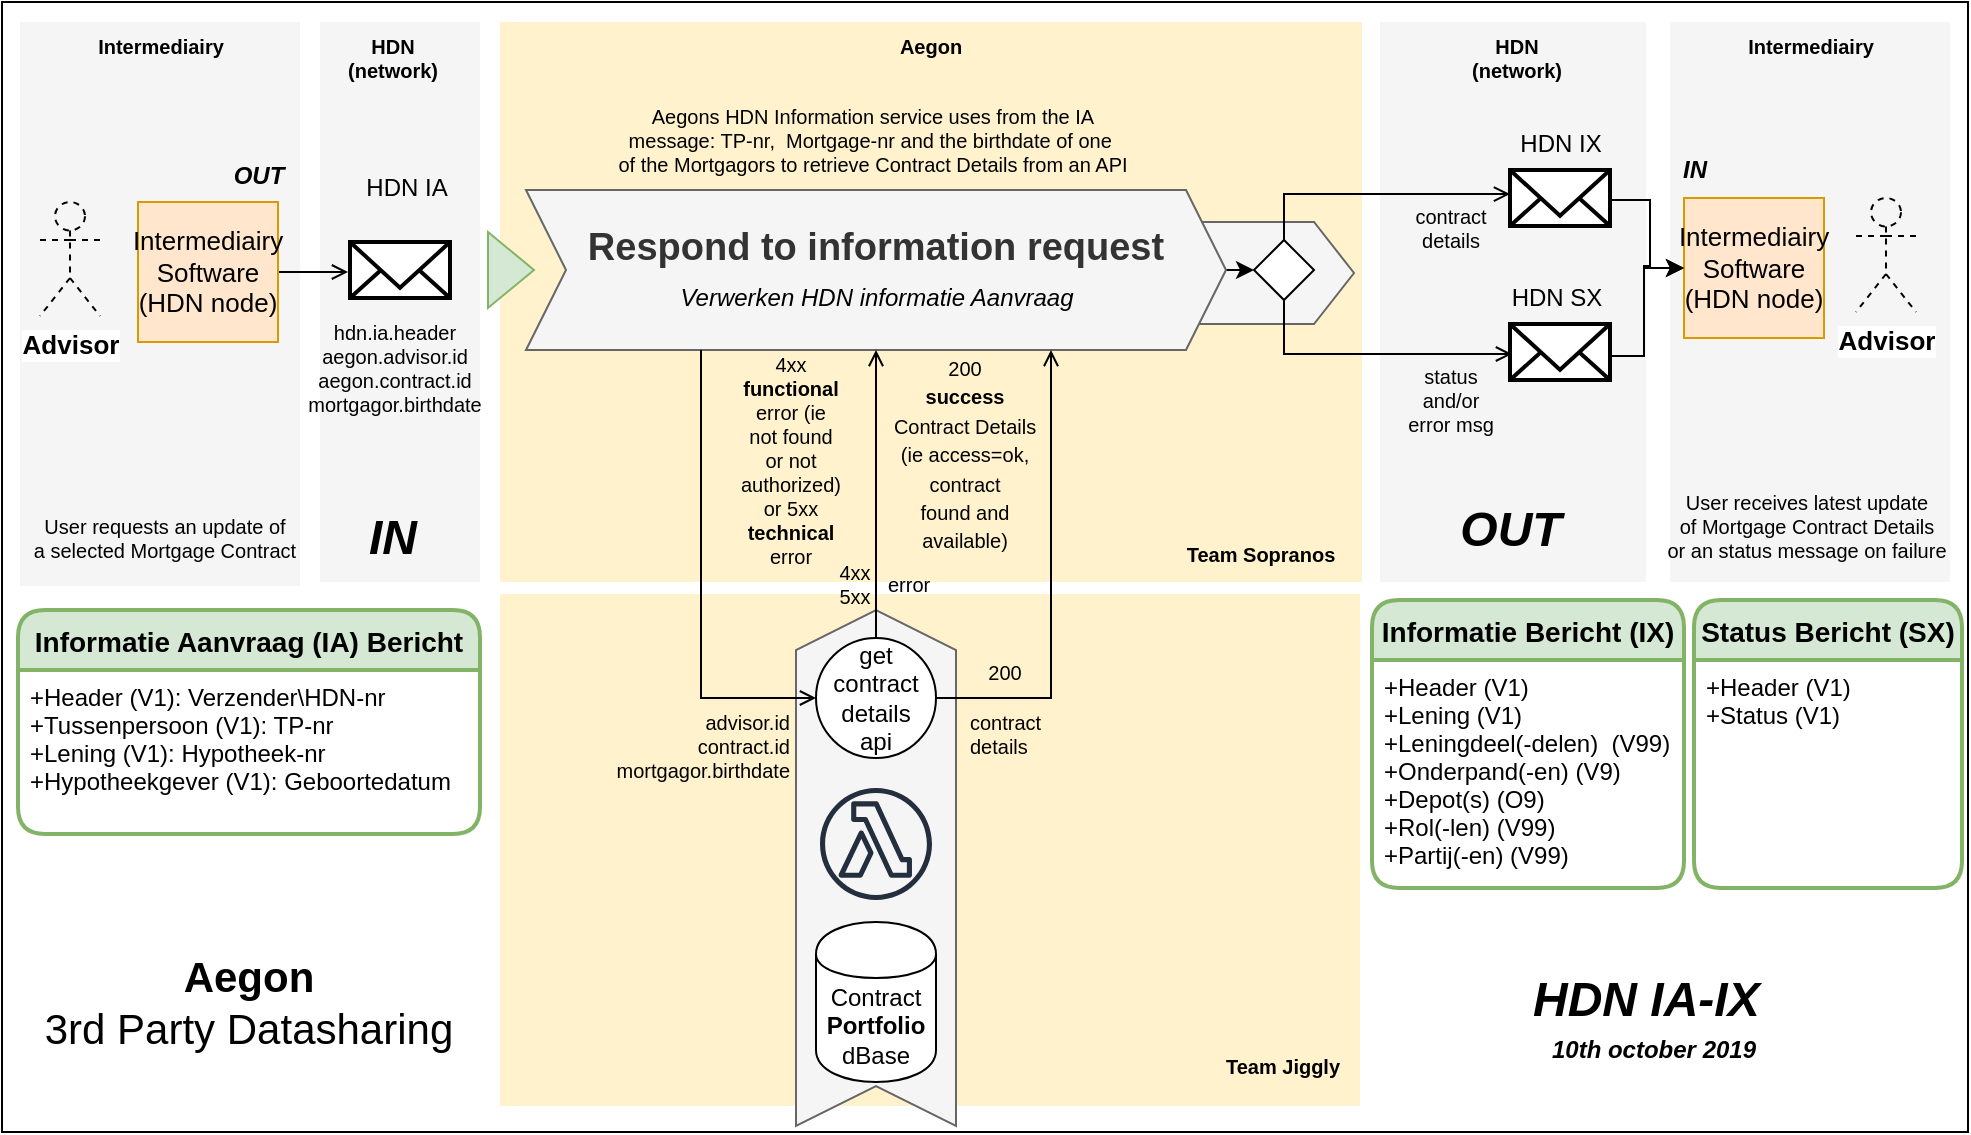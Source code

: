<mxfile version="12.1.0" type="github" pages="10"><diagram id="EG1loF1j0uGnK4Hl1gwI" name="Communicatie"><mxGraphModel dx="1096" dy="674" grid="0" gridSize="10" guides="1" tooltips="1" connect="1" arrows="1" fold="1" page="1" pageScale="1" pageWidth="827" pageHeight="583" math="0" shadow="0"><root><mxCell id="ivyAdf4LdoRbN6oACn---0"/><mxCell id="ivyAdf4LdoRbN6oACn---1" parent="ivyAdf4LdoRbN6oACn---0"/><mxCell id="wxXxhjKdnrtiznxC1TwU-0" value="" style="rounded=0;whiteSpace=wrap;html=1;shadow=0;glass=0;comic=0;fontSize=11;align=center;fillColor=none;" vertex="1" parent="ivyAdf4LdoRbN6oACn---1"><mxGeometry x="1" y="10" width="983" height="565" as="geometry"/></mxCell><mxCell id="iwrpw8MjKUQnSWfpdxLG-22" value="" style="rounded=0;whiteSpace=wrap;html=1;strokeColor=none;fontSize=10;align=center;fillColor=#f5f5f5;fontColor=#333333;" parent="ivyAdf4LdoRbN6oACn---1" vertex="1"><mxGeometry x="835" y="20" width="140" height="280" as="geometry"/></mxCell><mxCell id="iwrpw8MjKUQnSWfpdxLG-21" value="" style="rounded=0;whiteSpace=wrap;html=1;strokeColor=none;fontSize=10;align=center;fillColor=#f5f5f5;fontColor=#333333;" parent="ivyAdf4LdoRbN6oACn---1" vertex="1"><mxGeometry x="10" y="20" width="140" height="282" as="geometry"/></mxCell><mxCell id="iwrpw8MjKUQnSWfpdxLG-19" value="" style="rounded=0;whiteSpace=wrap;html=1;strokeColor=none;fontSize=10;align=center;fillColor=#f5f5f5;fontColor=#333333;" parent="ivyAdf4LdoRbN6oACn---1" vertex="1"><mxGeometry x="690" y="20" width="133" height="280" as="geometry"/></mxCell><mxCell id="iwrpw8MjKUQnSWfpdxLG-18" value="" style="rounded=0;whiteSpace=wrap;html=1;strokeColor=none;fontSize=10;align=center;fillColor=#fff2cc;" parent="ivyAdf4LdoRbN6oACn---1" vertex="1"><mxGeometry x="250" y="20" width="431" height="280" as="geometry"/></mxCell><mxCell id="iwrpw8MjKUQnSWfpdxLG-10" value="" style="rounded=0;whiteSpace=wrap;html=1;strokeColor=none;fontSize=10;align=center;fillColor=#f5f5f5;fontColor=#333333;" parent="ivyAdf4LdoRbN6oACn---1" vertex="1"><mxGeometry x="160" y="20" width="80" height="280" as="geometry"/></mxCell><mxCell id="iwrpw8MjKUQnSWfpdxLG-4" value="" style="shape=step;perimeter=stepPerimeter;whiteSpace=wrap;html=1;fixedSize=1;fontSize=19;align=center;fillColor=#f5f5f5;strokeColor=#666666;fontColor=#333333;" parent="ivyAdf4LdoRbN6oACn---1" vertex="1"><mxGeometry x="327" y="120" width="350" height="51" as="geometry"/></mxCell><mxCell id="f2pQkAdOKSuM6NpAJIRG-2" style="rounded=0;orthogonalLoop=1;jettySize=auto;html=1;exitX=1;exitY=0.5;exitDx=0;exitDy=0;entryX=0;entryY=0.5;entryDx=0;entryDy=0;fontSize=11;" edge="1" parent="ivyAdf4LdoRbN6oACn---1" source="ivyAdf4LdoRbN6oACn---5" target="Uo4rH18ptmNsY02LRGbI-6"><mxGeometry relative="1" as="geometry"/></mxCell><mxCell id="ivyAdf4LdoRbN6oACn---5" value="&lt;b&gt;Respond to information request&lt;br&gt;&lt;br&gt;&lt;/b&gt;" style="shape=step;perimeter=stepPerimeter;whiteSpace=wrap;html=1;fixedSize=1;fontSize=19;align=center;fillColor=#f5f5f5;strokeColor=#666666;fontColor=#333333;" parent="ivyAdf4LdoRbN6oACn---1" vertex="1"><mxGeometry x="263" y="104.0" width="350" height="80" as="geometry"/></mxCell><mxCell id="Uo4rH18ptmNsY02LRGbI-20" value="" style="rounded=0;whiteSpace=wrap;html=1;strokeColor=none;fontSize=10;align=center;fillColor=#fff2cc;" parent="ivyAdf4LdoRbN6oACn---1" vertex="1"><mxGeometry x="250" y="306" width="430" height="256" as="geometry"/></mxCell><mxCell id="ivyAdf4LdoRbN6oACn---6" value="" style="triangle;whiteSpace=wrap;html=1;fillColor=#d5e8d4;strokeColor=#82b366;" parent="ivyAdf4LdoRbN6oACn---1" vertex="1"><mxGeometry x="244" y="125" width="23" height="38" as="geometry"/></mxCell><mxCell id="ivyAdf4LdoRbN6oACn---7" value="" style="html=1;verticalLabelPosition=bottom;align=center;labelBackgroundColor=#ffffff;verticalAlign=top;strokeWidth=2;strokeColor=#000000;fillColor=#ffffff;shadow=0;dashed=0;shape=mxgraph.ios7.icons.mail;aspect=fixed;" parent="ivyAdf4LdoRbN6oACn---1" vertex="1"><mxGeometry x="175" y="130" width="50" height="28" as="geometry"/></mxCell><mxCell id="Uo4rH18ptmNsY02LRGbI-0" value="HDN IA" style="text;html=1;align=center;" parent="ivyAdf4LdoRbN6oACn---1" vertex="1"><mxGeometry x="175" y="89" width="55" height="30" as="geometry"/></mxCell><mxCell id="Uo4rH18ptmNsY02LRGbI-4" value="" style="group" parent="ivyAdf4LdoRbN6oACn---1" vertex="1" connectable="0"><mxGeometry x="701" y="67" width="110" height="260" as="geometry"/></mxCell><mxCell id="ivyAdf4LdoRbN6oACn---8" value="" style="html=1;verticalLabelPosition=bottom;align=center;labelBackgroundColor=#ffffff;verticalAlign=top;strokeWidth=2;strokeColor=#000000;fillColor=#ffffff;shadow=0;dashed=0;shape=mxgraph.ios7.icons.mail;aspect=fixed;" parent="Uo4rH18ptmNsY02LRGbI-4" vertex="1"><mxGeometry x="54" y="27" width="50" height="28" as="geometry"/></mxCell><mxCell id="Uo4rH18ptmNsY02LRGbI-1" value="HDN IX" style="text;html=1;align=center;" parent="Uo4rH18ptmNsY02LRGbI-4" vertex="1"><mxGeometry x="51" width="55" height="30" as="geometry"/></mxCell><mxCell id="Uo4rH18ptmNsY02LRGbI-19" value="contract&lt;br&gt;details" style="text;html=1;align=center;fontSize=10;" parent="Uo4rH18ptmNsY02LRGbI-4" vertex="1"><mxGeometry x="-4" y="37.5" width="55" height="35" as="geometry"/></mxCell><mxCell id="iwrpw8MjKUQnSWfpdxLG-16" value="" style="group" parent="Uo4rH18ptmNsY02LRGbI-4" vertex="1" connectable="0"><mxGeometry x="27.5" y="185" width="53" height="43" as="geometry"/></mxCell><mxCell id="iwrpw8MjKUQnSWfpdxLG-17" value="&lt;b style=&quot;font-size: 24px ; font-style: italic&quot;&gt;OUT&lt;/b&gt;" style="text;html=1;strokeColor=none;fillColor=none;align=center;verticalAlign=middle;whiteSpace=wrap;rounded=0;" parent="iwrpw8MjKUQnSWfpdxLG-16" vertex="1"><mxGeometry width="53" height="43" as="geometry"/></mxCell><mxCell id="Uo4rH18ptmNsY02LRGbI-5" value="" style="group" parent="ivyAdf4LdoRbN6oACn---1" vertex="1" connectable="0"><mxGeometry x="750" y="144" width="55" height="55" as="geometry"/></mxCell><mxCell id="Uo4rH18ptmNsY02LRGbI-2" value="" style="html=1;verticalLabelPosition=bottom;align=center;labelBackgroundColor=#ffffff;verticalAlign=top;strokeWidth=2;strokeColor=#000000;fillColor=#ffffff;shadow=0;dashed=0;shape=mxgraph.ios7.icons.mail;aspect=fixed;" parent="Uo4rH18ptmNsY02LRGbI-5" vertex="1"><mxGeometry x="5" y="27" width="50" height="28" as="geometry"/></mxCell><mxCell id="Uo4rH18ptmNsY02LRGbI-3" value="HDN SX" style="text;html=1;align=center;" parent="Uo4rH18ptmNsY02LRGbI-5" vertex="1"><mxGeometry width="55" height="30" as="geometry"/></mxCell><mxCell id="Uo4rH18ptmNsY02LRGbI-14" style="rounded=0;orthogonalLoop=1;jettySize=auto;html=1;exitX=0.5;exitY=0;exitDx=0;exitDy=0;entryX=0;entryY=0.429;entryDx=0;entryDy=0;entryPerimeter=0;endArrow=open;endFill=0;fontSize=10;edgeStyle=orthogonalEdgeStyle;" parent="ivyAdf4LdoRbN6oACn---1" source="Uo4rH18ptmNsY02LRGbI-6" target="ivyAdf4LdoRbN6oACn---8" edge="1"><mxGeometry relative="1" as="geometry"><mxPoint x="650" y="130" as="sourcePoint"/></mxGeometry></mxCell><mxCell id="Uo4rH18ptmNsY02LRGbI-15" style="edgeStyle=orthogonalEdgeStyle;rounded=0;orthogonalLoop=1;jettySize=auto;html=1;exitX=0.5;exitY=1;exitDx=0;exitDy=0;entryX=0.02;entryY=0.536;entryDx=0;entryDy=0;entryPerimeter=0;endArrow=open;endFill=0;fontSize=10;" parent="ivyAdf4LdoRbN6oACn---1" source="Uo4rH18ptmNsY02LRGbI-6" target="Uo4rH18ptmNsY02LRGbI-2" edge="1"><mxGeometry relative="1" as="geometry"><mxPoint x="650" y="160" as="sourcePoint"/></mxGeometry></mxCell><mxCell id="Uo4rH18ptmNsY02LRGbI-6" value="" style="rhombus;whiteSpace=wrap;html=1;strokeColor=#000000;align=center;" parent="ivyAdf4LdoRbN6oACn---1" vertex="1"><mxGeometry x="627" y="129" width="30" height="30" as="geometry"/></mxCell><mxCell id="Uo4rH18ptmNsY02LRGbI-7" value="" style="group" parent="ivyAdf4LdoRbN6oACn---1" vertex="1" connectable="0"><mxGeometry x="403" y="320" width="164" height="230.0" as="geometry"/></mxCell><mxCell id="A1IzdVQCpkPKTGn230me-3" value="&lt;b&gt;&lt;br&gt;&lt;/b&gt;" style="shape=step;perimeter=stepPerimeter;whiteSpace=wrap;html=1;fixedSize=1;fontSize=19;align=center;fillColor=#f5f5f5;strokeColor=#666666;fontColor=#333333;rotation=-90;" vertex="1" parent="Uo4rH18ptmNsY02LRGbI-7"><mxGeometry x="-94" y="83" width="258" height="80" as="geometry"/></mxCell><mxCell id="ivyAdf4LdoRbN6oACn---2" value="Contract&lt;br&gt;&lt;b&gt;Portfolio&lt;/b&gt;&lt;br&gt;dBase" style="shape=cylinder;whiteSpace=wrap;html=1;boundedLbl=1;backgroundOutline=1;" parent="Uo4rH18ptmNsY02LRGbI-7" vertex="1"><mxGeometry x="5" y="150.0" width="60" height="80" as="geometry"/></mxCell><mxCell id="ivyAdf4LdoRbN6oACn---4" value="get&lt;br&gt;contract&lt;br&gt;details&lt;br&gt;api" style="ellipse;whiteSpace=wrap;html=1;aspect=fixed;align=center;" parent="Uo4rH18ptmNsY02LRGbI-7" vertex="1"><mxGeometry x="5" y="8" width="60" height="60" as="geometry"/></mxCell><mxCell id="ivyAdf4LdoRbN6oACn---3" value="" style="outlineConnect=0;fontColor=#232F3E;gradientColor=none;strokeColor=#232F3E;fillColor=none;dashed=0;verticalLabelPosition=bottom;verticalAlign=top;align=center;html=1;fontSize=12;fontStyle=0;aspect=fixed;shape=mxgraph.aws4.resourceIcon;resIcon=mxgraph.aws4.lambda_function;" parent="Uo4rH18ptmNsY02LRGbI-7" vertex="1"><mxGeometry y="76" width="70" height="70" as="geometry"/></mxCell><mxCell id="Uo4rH18ptmNsY02LRGbI-9" style="rounded=0;orthogonalLoop=1;jettySize=auto;html=1;entryX=0.75;entryY=1;entryDx=0;entryDy=0;endArrow=open;endFill=0;exitX=1;exitY=0.5;exitDx=0;exitDy=0;edgeStyle=orthogonalEdgeStyle;" parent="ivyAdf4LdoRbN6oACn---1" target="ivyAdf4LdoRbN6oACn---5" edge="1" source="ivyAdf4LdoRbN6oACn---4"><mxGeometry relative="1" as="geometry"><mxPoint x="468" y="350" as="sourcePoint"/><Array as="points"><mxPoint x="526" y="358"/></Array></mxGeometry></mxCell><mxCell id="Uo4rH18ptmNsY02LRGbI-10" style="edgeStyle=orthogonalEdgeStyle;rounded=0;orthogonalLoop=1;jettySize=auto;html=1;exitX=0.5;exitY=0;exitDx=0;exitDy=0;entryX=0.5;entryY=1;entryDx=0;entryDy=0;endArrow=open;endFill=0;" parent="ivyAdf4LdoRbN6oACn---1" source="ivyAdf4LdoRbN6oACn---4" target="ivyAdf4LdoRbN6oACn---5" edge="1"><mxGeometry relative="1" as="geometry"/></mxCell><mxCell id="Uo4rH18ptmNsY02LRGbI-11" value="&lt;font style=&quot;font-size: 10px&quot;&gt;200&lt;br&gt;&lt;b&gt;success&lt;/b&gt;&lt;br&gt;Contract Details&lt;br&gt;(ie access=ok,&lt;br&gt;contract&lt;br&gt;found and &lt;br&gt;available)&lt;/font&gt;" style="text;html=1;align=center;" parent="ivyAdf4LdoRbN6oACn---1" vertex="1"><mxGeometry x="440" y="179" width="83" height="80" as="geometry"/></mxCell><mxCell id="Uo4rH18ptmNsY02LRGbI-12" value="4xx&lt;br style=&quot;font-size: 10px&quot;&gt;&lt;b style=&quot;font-size: 10px&quot;&gt;functional&lt;/b&gt;&lt;br style=&quot;font-size: 10px&quot;&gt;error&amp;nbsp;(ie &lt;br style=&quot;font-size: 10px&quot;&gt;not found &lt;br&gt;or&amp;nbsp;not &lt;br&gt;authorized)&lt;br style=&quot;font-size: 10px&quot;&gt;or 5xx &lt;br&gt;&lt;b&gt;technical&lt;/b&gt;&lt;br style=&quot;font-size: 10px&quot;&gt;error" style="text;html=1;align=center;fontSize=10;" parent="ivyAdf4LdoRbN6oACn---1" vertex="1"><mxGeometry x="351" y="179" width="88" height="110" as="geometry"/></mxCell><mxCell id="Uo4rH18ptmNsY02LRGbI-16" value="advisor.id&lt;br&gt;contract.id&lt;br&gt;mortgagor.birthdate" style="text;html=1;align=right;fontSize=10;" parent="ivyAdf4LdoRbN6oACn---1" vertex="1"><mxGeometry x="322" y="358" width="74" height="35" as="geometry"/></mxCell><mxCell id="Uo4rH18ptmNsY02LRGbI-17" value="hdn.ia.header&lt;br&gt;aegon.advisor.id&lt;br&gt;aegon.contract.id&lt;br&gt;mortgagor.birthdate" style="text;html=1;align=center;fontSize=10;" parent="ivyAdf4LdoRbN6oACn---1" vertex="1"><mxGeometry x="147" y="163" width="100" height="77" as="geometry"/></mxCell><mxCell id="Uo4rH18ptmNsY02LRGbI-18" value="status&lt;br&gt;and/or&lt;br&gt;error msg" style="text;html=1;align=center;fontSize=10;" parent="ivyAdf4LdoRbN6oACn---1" vertex="1"><mxGeometry x="697.5" y="184.5" width="55" height="35" as="geometry"/></mxCell><mxCell id="iwrpw8MjKUQnSWfpdxLG-5" value="Team Jiggly" style="text;html=1;align=center;fontSize=10;fontStyle=1" parent="ivyAdf4LdoRbN6oACn---1" vertex="1"><mxGeometry x="613" y="530" width="55" height="32" as="geometry"/></mxCell><mxCell id="iwrpw8MjKUQnSWfpdxLG-29" style="rounded=0;orthogonalLoop=1;jettySize=auto;html=1;exitX=1;exitY=0.5;exitDx=0;exitDy=0;entryX=-0.02;entryY=0.536;entryDx=0;entryDy=0;entryPerimeter=0;endArrow=open;endFill=0;fontSize=10;" parent="ivyAdf4LdoRbN6oACn---1" source="iwrpw8MjKUQnSWfpdxLG-6" target="ivyAdf4LdoRbN6oACn---7" edge="1"><mxGeometry relative="1" as="geometry"/></mxCell><mxCell id="iwrpw8MjKUQnSWfpdxLG-6" value="Intermediairy&lt;br&gt;Software&lt;br&gt;(HDN node)" style="whiteSpace=wrap;html=1;aspect=fixed;strokeWidth=1;fillColor=#ffe6cc;fontSize=13;align=center;strokeColor=#d79b00;" parent="ivyAdf4LdoRbN6oACn---1" vertex="1"><mxGeometry x="69" y="110" width="70" height="70" as="geometry"/></mxCell><mxCell id="iwrpw8MjKUQnSWfpdxLG-7" value="Advisor" style="shape=umlActor;verticalLabelPosition=bottom;labelBackgroundColor=#ffffff;verticalAlign=top;html=1;outlineConnect=0;dashed=1;strokeWidth=1;fillColor=none;fontSize=13;fontColor=#000000;align=center;fontStyle=1" parent="ivyAdf4LdoRbN6oACn---1" vertex="1"><mxGeometry x="20" y="110" width="30" height="57" as="geometry"/></mxCell><mxCell id="iwrpw8MjKUQnSWfpdxLG-8" value="Intermediairy&lt;br&gt;Software&lt;br&gt;(HDN node)" style="whiteSpace=wrap;html=1;aspect=fixed;strokeWidth=1;fillColor=#ffe6cc;fontSize=13;align=center;strokeColor=#d79b00;" parent="ivyAdf4LdoRbN6oACn---1" vertex="1"><mxGeometry x="842" y="108" width="70" height="70" as="geometry"/></mxCell><mxCell id="iwrpw8MjKUQnSWfpdxLG-9" value="Advisor" style="shape=umlActor;verticalLabelPosition=bottom;labelBackgroundColor=#ffffff;verticalAlign=top;html=1;outlineConnect=0;dashed=1;strokeWidth=1;fillColor=none;fontSize=13;fontColor=#000000;align=center;fontStyle=1" parent="ivyAdf4LdoRbN6oACn---1" vertex="1"><mxGeometry x="928" y="108" width="30" height="57" as="geometry"/></mxCell><mxCell id="iwrpw8MjKUQnSWfpdxLG-13" value="" style="group" parent="ivyAdf4LdoRbN6oACn---1" vertex="1" connectable="0"><mxGeometry x="170" y="256" width="53" height="43" as="geometry"/></mxCell><mxCell id="iwrpw8MjKUQnSWfpdxLG-14" value="&lt;b style=&quot;font-size: 24px ; font-style: italic&quot;&gt;IN&lt;/b&gt;" style="text;html=1;strokeColor=none;fillColor=none;align=center;verticalAlign=middle;whiteSpace=wrap;rounded=0;" parent="iwrpw8MjKUQnSWfpdxLG-13" vertex="1"><mxGeometry width="53" height="43" as="geometry"/></mxCell><mxCell id="iwrpw8MjKUQnSWfpdxLG-20" value="Team Sopranos" style="text;html=1;align=center;fontSize=10;fontStyle=1" parent="ivyAdf4LdoRbN6oACn---1" vertex="1"><mxGeometry x="602" y="274" width="55" height="35" as="geometry"/></mxCell><mxCell id="iwrpw8MjKUQnSWfpdxLG-24" value="HDN&lt;br&gt;(network)" style="text;html=1;align=center;fontSize=10;fontStyle=1" parent="ivyAdf4LdoRbN6oACn---1" vertex="1"><mxGeometry x="168" y="20" width="55" height="35" as="geometry"/></mxCell><mxCell id="iwrpw8MjKUQnSWfpdxLG-25" value="HDN&lt;br&gt;(network)" style="text;html=1;align=center;fontSize=10;fontStyle=1" parent="ivyAdf4LdoRbN6oACn---1" vertex="1"><mxGeometry x="730.5" y="20" width="55" height="35" as="geometry"/></mxCell><mxCell id="iwrpw8MjKUQnSWfpdxLG-26" value="Aegon" style="text;html=1;align=center;fontSize=10;fontStyle=1" parent="ivyAdf4LdoRbN6oACn---1" vertex="1"><mxGeometry x="437.5" y="20" width="55" height="35" as="geometry"/></mxCell><mxCell id="iwrpw8MjKUQnSWfpdxLG-27" value="Intermediairy" style="text;html=1;align=center;fontSize=10;fontStyle=1" parent="ivyAdf4LdoRbN6oACn---1" vertex="1"><mxGeometry x="52.5" y="20" width="55" height="35" as="geometry"/></mxCell><mxCell id="iwrpw8MjKUQnSWfpdxLG-28" value="Intermediairy" style="text;html=1;align=center;fontSize=10;fontStyle=1" parent="ivyAdf4LdoRbN6oACn---1" vertex="1"><mxGeometry x="877" y="20" width="55" height="35" as="geometry"/></mxCell><mxCell id="u3FK3GTQABpkyJdqquhb-0" value="Verwerken HDN informatie Aanvraag" style="text;html=1;align=center;fontStyle=2" vertex="1" parent="ivyAdf4LdoRbN6oACn---1"><mxGeometry x="278" y="144" width="319" height="28" as="geometry"/></mxCell><mxCell id="bA3M1F9iTPewln7oQETi-0" value="Informatie Aanvraag (IA) Bericht" style="swimlane;childLayout=stackLayout;horizontal=1;startSize=30;horizontalStack=0;fillColor=#d5e8d4;rounded=1;fontSize=14;fontStyle=1;strokeWidth=2;resizeParent=0;resizeLast=1;shadow=0;dashed=0;align=center;strokeColor=#82b366;" vertex="1" parent="ivyAdf4LdoRbN6oACn---1"><mxGeometry x="9" y="314" width="231" height="112" as="geometry"/></mxCell><mxCell id="bA3M1F9iTPewln7oQETi-1" value="+Header (V1): Verzender\HDN-nr&#10;+Tussenpersoon (V1): TP-nr&#10;+Lening (V1): Hypotheek-nr &#10;+Hypotheekgever (V1): Geboortedatum" style="align=left;strokeColor=none;fillColor=none;spacingLeft=4;fontSize=12;verticalAlign=top;resizable=0;rotatable=0;part=1;" vertex="1" parent="bA3M1F9iTPewln7oQETi-0"><mxGeometry y="30" width="231" height="82" as="geometry"/></mxCell><mxCell id="A1IzdVQCpkPKTGn230me-0" value="Informatie Bericht (IX)" style="swimlane;childLayout=stackLayout;horizontal=1;startSize=30;horizontalStack=0;fillColor=#d5e8d4;rounded=1;fontSize=14;fontStyle=1;strokeWidth=2;resizeParent=0;resizeLast=1;shadow=0;dashed=0;align=center;strokeColor=#82b366;" vertex="1" parent="ivyAdf4LdoRbN6oACn---1"><mxGeometry x="686" y="309" width="156" height="144" as="geometry"/></mxCell><mxCell id="A1IzdVQCpkPKTGn230me-1" value="+Header (V1)&#10;+Lening (V1)&#10;+Leningdeel(-delen)  (V99)&#10;+Onderpand(-en) (V9)&#10;+Depot(s) (O9)&#10;+Rol(-len) (V99)&#10;+Partij(-en) (V99)" style="align=left;strokeColor=none;fillColor=none;spacingLeft=4;fontSize=12;verticalAlign=top;resizable=0;rotatable=0;part=1;" vertex="1" parent="A1IzdVQCpkPKTGn230me-0"><mxGeometry y="30" width="156" height="114" as="geometry"/></mxCell><mxCell id="Uo4rH18ptmNsY02LRGbI-8" style="edgeStyle=orthogonalEdgeStyle;rounded=0;orthogonalLoop=1;jettySize=auto;html=1;exitX=0.25;exitY=1;exitDx=0;exitDy=0;entryX=0;entryY=0.5;entryDx=0;entryDy=0;endArrow=open;endFill=0;" parent="ivyAdf4LdoRbN6oACn---1" source="ivyAdf4LdoRbN6oACn---5" target="ivyAdf4LdoRbN6oACn---4" edge="1"><mxGeometry relative="1" as="geometry"/></mxCell><mxCell id="A1IzdVQCpkPKTGn230me-4" value="4xx&lt;br&gt;5xx" style="text;html=1;align=center;fontSize=10;" vertex="1" parent="ivyAdf4LdoRbN6oACn---1"><mxGeometry x="413" y="282.5" width="27" height="38" as="geometry"/></mxCell><mxCell id="A1IzdVQCpkPKTGn230me-5" value="200" style="text;html=1;align=center;fontSize=10;" vertex="1" parent="ivyAdf4LdoRbN6oACn---1"><mxGeometry x="488.5" y="333" width="27" height="25" as="geometry"/></mxCell><mxCell id="A1IzdVQCpkPKTGn230me-6" style="edgeStyle=orthogonalEdgeStyle;rounded=0;orthogonalLoop=1;jettySize=auto;html=1;exitX=1;exitY=0.536;exitDx=0;exitDy=0;entryX=0;entryY=0.5;entryDx=0;entryDy=0;fontSize=11;exitPerimeter=0;" edge="1" parent="ivyAdf4LdoRbN6oACn---1" source="ivyAdf4LdoRbN6oACn---8" target="iwrpw8MjKUQnSWfpdxLG-8"><mxGeometry relative="1" as="geometry"><Array as="points"><mxPoint x="825" y="109"/><mxPoint x="825" y="142"/><mxPoint x="822" y="142"/><mxPoint x="822" y="143"/></Array></mxGeometry></mxCell><mxCell id="A1IzdVQCpkPKTGn230me-7" style="rounded=0;orthogonalLoop=1;jettySize=auto;html=1;exitX=1;exitY=0.571;exitDx=0;exitDy=0;entryX=0;entryY=0.5;entryDx=0;entryDy=0;fontSize=11;exitPerimeter=0;edgeStyle=orthogonalEdgeStyle;" edge="1" parent="ivyAdf4LdoRbN6oACn---1" source="Uo4rH18ptmNsY02LRGbI-2" target="iwrpw8MjKUQnSWfpdxLG-8"><mxGeometry relative="1" as="geometry"><Array as="points"><mxPoint x="822" y="187"/><mxPoint x="822" y="143"/></Array></mxGeometry></mxCell><mxCell id="A1IzdVQCpkPKTGn230me-8" value="" style="group" vertex="1" connectable="0" parent="ivyAdf4LdoRbN6oACn---1"><mxGeometry x="827" y="80" width="41" height="28" as="geometry"/></mxCell><mxCell id="A1IzdVQCpkPKTGn230me-9" value="&lt;b style=&quot;font-style: italic&quot;&gt;&lt;font style=&quot;font-size: 12px&quot;&gt;IN&lt;/font&gt;&lt;/b&gt;" style="text;html=1;strokeColor=none;fillColor=none;align=center;verticalAlign=middle;whiteSpace=wrap;rounded=0;" vertex="1" parent="A1IzdVQCpkPKTGn230me-8"><mxGeometry width="41" height="28.0" as="geometry"/></mxCell><mxCell id="A1IzdVQCpkPKTGn230me-10" value="" style="group" vertex="1" connectable="0" parent="ivyAdf4LdoRbN6oACn---1"><mxGeometry x="109" y="83" width="41" height="28" as="geometry"/></mxCell><mxCell id="A1IzdVQCpkPKTGn230me-11" value="&lt;b style=&quot;font-style: italic&quot;&gt;&lt;font style=&quot;font-size: 12px&quot;&gt;OUT&lt;/font&gt;&lt;/b&gt;" style="text;html=1;strokeColor=none;fillColor=none;align=center;verticalAlign=middle;whiteSpace=wrap;rounded=0;" vertex="1" parent="A1IzdVQCpkPKTGn230me-10"><mxGeometry width="41" height="28.0" as="geometry"/></mxCell><mxCell id="f2pQkAdOKSuM6NpAJIRG-0" value="contract&lt;br&gt;details" style="text;html=1;align=left;fontSize=10;" vertex="1" parent="ivyAdf4LdoRbN6oACn---1"><mxGeometry x="483" y="358" width="58" height="35" as="geometry"/></mxCell><mxCell id="f2pQkAdOKSuM6NpAJIRG-1" value="error" style="text;html=1;align=left;fontSize=10;" vertex="1" parent="ivyAdf4LdoRbN6oACn---1"><mxGeometry x="442" y="289" width="31" height="26" as="geometry"/></mxCell><mxCell id="f2pQkAdOKSuM6NpAJIRG-3" value="User requests an update of&lt;br&gt;a selected Mortgage Contract" style="text;html=1;align=center;fontSize=10;" vertex="1" parent="ivyAdf4LdoRbN6oACn---1"><mxGeometry x="10" y="259.5" width="144" height="35" as="geometry"/></mxCell><mxCell id="f2pQkAdOKSuM6NpAJIRG-4" value="User receives latest update&lt;br&gt;of Mortgage Contract Details&lt;br&gt;or an status message on failure" style="text;html=1;align=center;fontSize=10;" vertex="1" parent="ivyAdf4LdoRbN6oACn---1"><mxGeometry x="831" y="247.5" width="144" height="35" as="geometry"/></mxCell><mxCell id="f2pQkAdOKSuM6NpAJIRG-5" value="Aegons HDN Information service uses from the IA &lt;br&gt;message: TP-nr,&amp;nbsp; Mortgage-nr and the birthdate of one&amp;nbsp;&lt;br&gt;of the&amp;nbsp;Mortgagors to retrieve Contract Details from an API" style="text;html=1;align=center;fontSize=10;" vertex="1" parent="ivyAdf4LdoRbN6oACn---1"><mxGeometry x="309" y="55" width="254" height="35" as="geometry"/></mxCell><mxCell id="wxXxhjKdnrtiznxC1TwU-1" value="&lt;span style=&quot;font-size: 21px&quot;&gt;&lt;b&gt;Aegon&lt;/b&gt;&lt;br&gt;3rd Party Datasharing&lt;/span&gt;" style="text;html=1;strokeColor=none;fillColor=none;align=center;verticalAlign=middle;whiteSpace=wrap;rounded=0;" vertex="1" parent="ivyAdf4LdoRbN6oACn---1"><mxGeometry x="19" y="457" width="211" height="106" as="geometry"/></mxCell><mxCell id="wxXxhjKdnrtiznxC1TwU-2" value="" style="group" vertex="1" connectable="0" parent="ivyAdf4LdoRbN6oACn---1"><mxGeometry x="721" y="456" width="211" height="106" as="geometry"/></mxCell><mxCell id="iwrpw8MjKUQnSWfpdxLG-1" value="&lt;b style=&quot;font-size: 24px ; font-style: italic&quot;&gt;HDN IA-IX&amp;nbsp;&lt;/b&gt;" style="text;html=1;strokeColor=none;fillColor=none;align=center;verticalAlign=middle;whiteSpace=wrap;rounded=0;" parent="wxXxhjKdnrtiznxC1TwU-2" vertex="1"><mxGeometry width="211" height="106" as="geometry"/></mxCell><mxCell id="iwrpw8MjKUQnSWfpdxLG-2" value="&lt;font&gt;&lt;b&gt;&lt;i&gt;10th october 2019&lt;/i&gt;&lt;/b&gt;&lt;br&gt;&lt;/font&gt;" style="text;html=1;strokeColor=none;fillColor=none;align=center;verticalAlign=middle;whiteSpace=wrap;rounded=0;" parent="wxXxhjKdnrtiznxC1TwU-2" vertex="1"><mxGeometry x="35.5" y="68" width="140" height="19" as="geometry"/></mxCell><mxCell id="wxXxhjKdnrtiznxC1TwU-3" value="Status Bericht (SX)" style="swimlane;childLayout=stackLayout;horizontal=1;startSize=30;horizontalStack=0;fillColor=#d5e8d4;rounded=1;fontSize=14;fontStyle=1;strokeWidth=2;resizeParent=0;resizeLast=1;shadow=0;dashed=0;align=center;strokeColor=#82b366;" vertex="1" parent="ivyAdf4LdoRbN6oACn---1"><mxGeometry x="847" y="309" width="134" height="144" as="geometry"/></mxCell><mxCell id="wxXxhjKdnrtiznxC1TwU-4" value="+Header (V1)&#10;+Status (V1)" style="align=left;strokeColor=none;fillColor=none;spacingLeft=4;fontSize=12;verticalAlign=top;resizable=0;rotatable=0;part=1;" vertex="1" parent="wxXxhjKdnrtiznxC1TwU-3"><mxGeometry y="30" width="134" height="114" as="geometry"/></mxCell></root></mxGraphModel></diagram><diagram id="u0tSUklCZncwSnVho8t7" name="IA-bericht"><mxGraphModel dx="-722" dy="1156" grid="0" gridSize="10" guides="1" tooltips="1" connect="1" arrows="1" fold="1" page="1" pageScale="1" pageWidth="827" pageHeight="583" math="0" shadow="0"><root><mxCell id="CFYcIMwT4cBAJK5kLRuv-0"/><mxCell id="CFYcIMwT4cBAJK5kLRuv-1" parent="CFYcIMwT4cBAJK5kLRuv-0"/><mxCell id="d4VHIeuC15mJ3nwV-4eD-17" style="rounded=0;orthogonalLoop=1;jettySize=auto;html=1;startArrow=ERmandOne;startFill=0;endArrow=ERmandOne;endFill=0;strokeWidth=2;fontSize=8;entryX=0.5;entryY=1;entryDx=0;entryDy=0;exitX=0.5;exitY=0;exitDx=0;exitDy=0;" parent="CFYcIMwT4cBAJK5kLRuv-1" source="6K07m8DLaAZKtddTWDK2-2" target="d4VHIeuC15mJ3nwV-4eD-14" edge="1"><mxGeometry relative="1" as="geometry"><mxPoint x="2292.5" y="-455.5" as="sourcePoint"/><mxPoint x="2146.5" y="-455.5" as="targetPoint"/></mxGeometry></mxCell><mxCell id="-z99HUH_UOQenOdb9W5K-0" value="&lt;font style=&quot;font-size: 21px&quot;&gt;HDN-IA&lt;/font&gt;&lt;b style=&quot;font-size: 24px ; font-style: italic&quot;&gt;&lt;br&gt;Informatie Aanvraag v2&lt;/b&gt;" style="text;html=1;strokeColor=none;fillColor=none;align=center;verticalAlign=middle;whiteSpace=wrap;rounded=0;" parent="CFYcIMwT4cBAJK5kLRuv-1" vertex="1"><mxGeometry x="2161" y="-409" width="298" height="106" as="geometry"/></mxCell><mxCell id="d4VHIeuC15mJ3nwV-4eD-0" value="PartijNAWData" style="swimlane;childLayout=stackLayout;horizontal=1;startSize=30;horizontalStack=0;fillColor=#f5f5f5;fontColor=#333333;rounded=1;fontSize=14;fontStyle=1;strokeWidth=2;resizeParent=0;resizeLast=1;shadow=0;dashed=0;align=center;strokeColor=#666666;" parent="CFYcIMwT4cBAJK5kLRuv-1" vertex="1"><mxGeometry x="2283.5" y="-90" width="160" height="74" as="geometry"/></mxCell><mxCell id="d4VHIeuC15mJ3nwV-4eD-1" value="PartijNAW Nr (V)&#10;Geboortedatum (V)" style="align=left;strokeColor=none;fillColor=none;spacingLeft=4;fontSize=12;verticalAlign=top;resizable=0;rotatable=0;part=1;" parent="d4VHIeuC15mJ3nwV-4eD-0" vertex="1"><mxGeometry y="30" width="160" height="44" as="geometry"/></mxCell><mxCell id="d4VHIeuC15mJ3nwV-4eD-3" style="rounded=0;orthogonalLoop=1;jettySize=auto;html=1;startArrow=ERmandOne;startFill=0;endArrow=ERmandOne;endFill=0;strokeWidth=2;fontSize=8;exitX=0.5;exitY=0;exitDx=0;exitDy=0;" parent="CFYcIMwT4cBAJK5kLRuv-1" source="d4VHIeuC15mJ3nwV-4eD-0" target="Ebx--B9v93VVacu6WU1t-1" edge="1"><mxGeometry relative="1" as="geometry"><mxPoint x="2234" y="-223.5" as="sourcePoint"/><mxPoint x="2154" y="-218.0" as="targetPoint"/></mxGeometry></mxCell><mxCell id="GQ1vQTtcOc4A17UhEBmm-0" value="Tussenpersoon" style="swimlane;childLayout=stackLayout;horizontal=1;startSize=30;horizontalStack=0;fillColor=#f5f5f5;fontColor=#333333;rounded=1;fontSize=14;fontStyle=1;strokeWidth=2;resizeParent=0;resizeLast=1;shadow=0;dashed=0;align=center;strokeColor=#666666;" parent="CFYcIMwT4cBAJK5kLRuv-1" vertex="1"><mxGeometry x="1680" y="-263" width="160" height="84" as="geometry"/></mxCell><mxCell id="GQ1vQTtcOc4A17UhEBmm-1" value="Tussenpersoon Nr (V)&#10;Bedrijfsnaam (O)" style="align=left;strokeColor=none;fillColor=none;spacingLeft=4;fontSize=12;verticalAlign=top;resizable=0;rotatable=0;part=1;" parent="GQ1vQTtcOc4A17UhEBmm-0" vertex="1"><mxGeometry y="30" width="160" height="54" as="geometry"/></mxCell><mxCell id="mkxRsMLf9wP_leKsu2V3-0" value="Lening" style="swimlane;childLayout=stackLayout;horizontal=1;startSize=30;horizontalStack=0;fillColor=#f5f5f5;rounded=1;fontSize=14;fontStyle=1;strokeWidth=2;resizeParent=0;resizeLast=1;shadow=0;dashed=0;align=center;strokeColor=#666666;fontColor=#333333;" parent="CFYcIMwT4cBAJK5kLRuv-1" vertex="1"><mxGeometry x="1983.5" y="-83" width="160" height="60" as="geometry"/></mxCell><mxCell id="mkxRsMLf9wP_leKsu2V3-1" value="Hypotheek Nr (V)" style="align=left;strokeColor=none;fillColor=none;spacingLeft=4;fontSize=12;verticalAlign=top;resizable=0;rotatable=0;part=1;" parent="mkxRsMLf9wP_leKsu2V3-0" vertex="1"><mxGeometry y="30" width="160" height="30" as="geometry"/></mxCell><mxCell id="Ebx--B9v93VVacu6WU1t-0" value="Hypotheekgever" style="swimlane;childLayout=stackLayout;horizontal=1;startSize=30;horizontalStack=0;fillColor=#f5f5f5;fontColor=#333333;rounded=1;fontSize=14;fontStyle=1;strokeWidth=2;resizeParent=0;resizeLast=1;shadow=0;dashed=0;align=center;strokeColor=#666666;" parent="CFYcIMwT4cBAJK5kLRuv-1" vertex="1"><mxGeometry x="2283.5" y="-245" width="160" height="64" as="geometry"/></mxCell><mxCell id="Ebx--B9v93VVacu6WU1t-1" value="PartijNAW Refnr (V)" style="align=left;strokeColor=none;fillColor=none;spacingLeft=4;fontSize=12;verticalAlign=top;resizable=0;rotatable=0;part=1;" parent="Ebx--B9v93VVacu6WU1t-0" vertex="1"><mxGeometry y="30" width="160" height="34" as="geometry"/></mxCell><mxCell id="Ebx--B9v93VVacu6WU1t-4" value="Informatie Aanvraag" style="swimlane;childLayout=stackLayout;horizontal=1;startSize=30;horizontalStack=0;fillColor=#d5e8d4;rounded=1;fontSize=14;fontStyle=1;strokeWidth=2;resizeParent=0;resizeLast=1;shadow=0;dashed=0;align=center;strokeColor=#82b366;" parent="CFYcIMwT4cBAJK5kLRuv-1" vertex="1"><mxGeometry x="1984" y="-277" width="160" height="112" as="geometry"/></mxCell><mxCell id="Ebx--B9v93VVacu6WU1t-5" value="+Header (V1)&#10;+Tussenpersoon (V1)&#10;+Lening (V1)&#10;+Hypotheekgever (V1)&#10;+PartijNAWDATA (V1)" style="align=left;strokeColor=none;fillColor=none;spacingLeft=4;fontSize=12;verticalAlign=top;resizable=0;rotatable=0;part=1;" parent="Ebx--B9v93VVacu6WU1t-4" vertex="1"><mxGeometry y="30" width="160" height="82" as="geometry"/></mxCell><mxCell id="Su8xgms68WDflIKLWPHB-0" style="rounded=0;orthogonalLoop=1;jettySize=auto;html=1;startArrow=ERmandOne;startFill=0;endArrow=ERmandOne;endFill=0;strokeWidth=2;fontSize=8;" parent="CFYcIMwT4cBAJK5kLRuv-1" source="6K07m8DLaAZKtddTWDK2-3" target="Ebx--B9v93VVacu6WU1t-4" edge="1"><mxGeometry relative="1" as="geometry"><mxPoint x="1773" y="-159" as="sourcePoint"/><mxPoint x="2064" y="-298" as="targetPoint"/></mxGeometry></mxCell><mxCell id="Su8xgms68WDflIKLWPHB-2" style="rounded=0;orthogonalLoop=1;jettySize=auto;html=1;startArrow=ERmandOne;startFill=0;endArrow=ERmandOne;endFill=0;strokeWidth=2;fontSize=8;entryX=0.5;entryY=0;entryDx=0;entryDy=0;exitX=0.5;exitY=1;exitDx=0;exitDy=0;edgeStyle=orthogonalEdgeStyle;" parent="CFYcIMwT4cBAJK5kLRuv-1" source="Ebx--B9v93VVacu6WU1t-5" target="mkxRsMLf9wP_leKsu2V3-0" edge="1"><mxGeometry relative="1" as="geometry"><mxPoint x="1994" y="-209" as="sourcePoint"/><mxPoint x="1934" y="-208.25" as="targetPoint"/></mxGeometry></mxCell><mxCell id="Su8xgms68WDflIKLWPHB-3" style="rounded=0;orthogonalLoop=1;jettySize=auto;html=1;startArrow=ERmandOne;startFill=0;endArrow=ERmandOne;endFill=0;strokeWidth=2;fontSize=8;entryX=0;entryY=0.25;entryDx=0;entryDy=0;edgeStyle=orthogonalEdgeStyle;" parent="CFYcIMwT4cBAJK5kLRuv-1" source="Ebx--B9v93VVacu6WU1t-5" target="Ebx--B9v93VVacu6WU1t-1" edge="1"><mxGeometry relative="1" as="geometry"><mxPoint x="2034" y="-159" as="sourcePoint"/><mxPoint x="2004" y="-105" as="targetPoint"/></mxGeometry></mxCell><mxCell id="6K07m8DLaAZKtddTWDK2-0" value="verplicht" style="text;html=1;fontStyle=2;fontSize=8;align=center;" parent="CFYcIMwT4cBAJK5kLRuv-1" vertex="1"><mxGeometry x="1843" y="-236" width="141" height="30" as="geometry"/></mxCell><mxCell id="6K07m8DLaAZKtddTWDK2-2" value="Header" style="swimlane;childLayout=stackLayout;horizontal=1;startSize=30;horizontalStack=0;fillColor=#d5e8d4;rounded=1;fontSize=14;fontStyle=1;strokeWidth=2;resizeParent=0;resizeLast=1;shadow=0;dashed=0;align=center;strokeColor=#82b366;" parent="CFYcIMwT4cBAJK5kLRuv-1" vertex="1"><mxGeometry x="1983.5" y="-431.5" width="160" height="99" as="geometry"/></mxCell><mxCell id="6K07m8DLaAZKtddTWDK2-3" value="+Verzender (V)&#10;+Ontvanger (V)&#10;+Bericht (V)&#10;+Pakket (V)" style="align=left;strokeColor=none;fillColor=none;spacingLeft=4;fontSize=12;verticalAlign=top;resizable=0;rotatable=0;part=1;" parent="6K07m8DLaAZKtddTWDK2-2" vertex="1"><mxGeometry y="30" width="160" height="69" as="geometry"/></mxCell><mxCell id="6K07m8DLaAZKtddTWDK2-4" style="rounded=0;orthogonalLoop=1;jettySize=auto;html=1;startArrow=ERmandOne;startFill=0;endArrow=ERmandOne;endFill=0;strokeWidth=2;fontSize=8;exitX=0;exitY=0.5;exitDx=0;exitDy=0;" parent="CFYcIMwT4cBAJK5kLRuv-1" source="Ebx--B9v93VVacu6WU1t-5" target="GQ1vQTtcOc4A17UhEBmm-1" edge="1"><mxGeometry relative="1" as="geometry"><mxPoint x="1994" y="-224" as="sourcePoint"/><mxPoint x="1908" y="-228" as="targetPoint"/></mxGeometry></mxCell><mxCell id="6K07m8DLaAZKtddTWDK2-5" value="verplicht" style="text;html=1;fontStyle=2;fontSize=8;verticalAlign=middle;" parent="CFYcIMwT4cBAJK5kLRuv-1" vertex="1"><mxGeometry x="2310" y="-181" width="50" height="91" as="geometry"/></mxCell><mxCell id="6K07m8DLaAZKtddTWDK2-7" value="verplicht" style="text;html=1;fontStyle=2;fontSize=8;align=center;verticalAlign=middle;" parent="CFYcIMwT4cBAJK5kLRuv-1" vertex="1"><mxGeometry x="2013.5" y="-165" width="50" height="78" as="geometry"/></mxCell><mxCell id="6K07m8DLaAZKtddTWDK2-8" value="verplicht" style="text;html=1;fontStyle=2;fontSize=8;align=center;" parent="CFYcIMwT4cBAJK5kLRuv-1" vertex="1"><mxGeometry x="2147" y="-236" width="134" height="26" as="geometry"/></mxCell><mxCell id="d4VHIeuC15mJ3nwV-4eD-14" value="" style="rounded=0;whiteSpace=wrap;html=1;fillColor=#f5f5f5;strokeColor=none;fontColor=#333333;" parent="CFYcIMwT4cBAJK5kLRuv-1" vertex="1"><mxGeometry x="1661" y="-569" width="806" height="105" as="geometry"/></mxCell><mxCell id="d4VHIeuC15mJ3nwV-4eD-6" value="Verzender" style="swimlane;childLayout=stackLayout;horizontal=1;startSize=30;horizontalStack=0;fillColor=#d5e8d4;rounded=1;fontSize=14;fontStyle=1;strokeWidth=2;resizeParent=0;resizeLast=1;shadow=0;dashed=0;align=center;strokeColor=#82b366;" parent="CFYcIMwT4cBAJK5kLRuv-1" vertex="1"><mxGeometry x="1680" y="-564" width="160" height="73" as="geometry"/></mxCell><mxCell id="d4VHIeuC15mJ3nwV-4eD-7" value="HDN nr (V)&#10;Naam (V)" style="align=left;strokeColor=none;fillColor=none;spacingLeft=4;fontSize=12;verticalAlign=top;resizable=0;rotatable=0;part=1;" parent="d4VHIeuC15mJ3nwV-4eD-6" vertex="1"><mxGeometry y="30" width="160" height="43" as="geometry"/></mxCell><mxCell id="d4VHIeuC15mJ3nwV-4eD-8" value="Ontvanger" style="swimlane;childLayout=stackLayout;horizontal=1;startSize=30;horizontalStack=0;fillColor=#d5e8d4;rounded=1;fontSize=14;fontStyle=1;strokeWidth=2;resizeParent=0;resizeLast=1;shadow=0;dashed=0;align=center;strokeColor=#82b366;" parent="CFYcIMwT4cBAJK5kLRuv-1" vertex="1"><mxGeometry x="1878.5" y="-564" width="160" height="89" as="geometry"/></mxCell><mxCell id="d4VHIeuC15mJ3nwV-4eD-9" value="HDN nr (V)&#10;Code (V)&#10;Naam (V)" style="align=left;strokeColor=none;fillColor=none;spacingLeft=4;fontSize=12;verticalAlign=top;resizable=0;rotatable=0;part=1;" parent="d4VHIeuC15mJ3nwV-4eD-8" vertex="1"><mxGeometry y="30" width="160" height="59" as="geometry"/></mxCell><mxCell id="d4VHIeuC15mJ3nwV-4eD-10" value="Bericht" style="swimlane;childLayout=stackLayout;horizontal=1;startSize=30;horizontalStack=0;fillColor=#d5e8d4;rounded=1;fontSize=14;fontStyle=1;strokeWidth=2;resizeParent=0;resizeLast=1;shadow=0;dashed=0;align=center;strokeColor=#82b366;" parent="CFYcIMwT4cBAJK5kLRuv-1" vertex="1"><mxGeometry x="2081" y="-564" width="160" height="99" as="geometry"/></mxCell><mxCell id="d4VHIeuC15mJ3nwV-4eD-11" value="Versie (V)&#10;Soort (V)&#10;Verzend datum (V)&#10;Verzend tijd (V)" style="align=left;strokeColor=none;fillColor=none;spacingLeft=4;fontSize=12;verticalAlign=top;resizable=0;rotatable=0;part=1;" parent="d4VHIeuC15mJ3nwV-4eD-10" vertex="1"><mxGeometry y="30" width="160" height="69" as="geometry"/></mxCell><mxCell id="d4VHIeuC15mJ3nwV-4eD-12" value="Pakket" style="swimlane;childLayout=stackLayout;horizontal=1;startSize=30;horizontalStack=0;fillColor=#d5e8d4;rounded=1;fontSize=14;fontStyle=1;strokeWidth=2;resizeParent=0;resizeLast=1;shadow=0;dashed=0;align=center;strokeColor=#82b366;" parent="CFYcIMwT4cBAJK5kLRuv-1" vertex="1"><mxGeometry x="2283.5" y="-564" width="160" height="89" as="geometry"/></mxCell><mxCell id="d4VHIeuC15mJ3nwV-4eD-13" value="Versie (V) &#10;Naam (V)" style="align=left;strokeColor=none;fillColor=none;spacingLeft=4;fontSize=12;verticalAlign=top;resizable=0;rotatable=0;part=1;" parent="d4VHIeuC15mJ3nwV-4eD-12" vertex="1"><mxGeometry y="30" width="160" height="59" as="geometry"/></mxCell><mxCell id="AA6X6Vo3KvX4cjwlQ8Ew-0" value="verplicht" style="text;html=1;fontStyle=2;fontSize=8;verticalAlign=middle;align=center;" parent="CFYcIMwT4cBAJK5kLRuv-1" vertex="1"><mxGeometry x="2013.5" y="-331" width="50" height="53" as="geometry"/></mxCell><mxCell id="AA6X6Vo3KvX4cjwlQ8Ew-1" value="verplicht" style="text;html=1;fontStyle=2;fontSize=8;align=center;" parent="CFYcIMwT4cBAJK5kLRuv-1" vertex="1"><mxGeometry x="2013.5" y="-461.5" width="50" height="30" as="geometry"/></mxCell><mxCell id="MiAFn6igLsQW9yU5stGT-0" value="Header" style="text;html=1;fontStyle=1" vertex="1" parent="CFYcIMwT4cBAJK5kLRuv-1"><mxGeometry x="1679.954" y="-487.214" width="58.637" height="28" as="geometry"/></mxCell></root></mxGraphModel></diagram><diagram id="T0juk9UbRO6S4SulQc3E" name="IX-bericht"><mxGraphModel dx="-722" dy="1156" grid="0" gridSize="10" guides="1" tooltips="1" connect="1" arrows="1" fold="1" page="1" pageScale="1" pageWidth="827" pageHeight="583" math="0" shadow="0"><root><mxCell id="CNSTw4i8rwCYs9kg6VJY-0"/><mxCell id="CNSTw4i8rwCYs9kg6VJY-1" parent="CNSTw4i8rwCYs9kg6VJY-0"/><mxCell id="vcn0yiZPI4mL4wlgpHwJ-0" value="Informatie Bericht" style="swimlane;childLayout=stackLayout;horizontal=1;startSize=30;horizontalStack=0;fillColor=#d5e8d4;rounded=1;fontSize=14;fontStyle=1;strokeWidth=2;resizeParent=0;resizeLast=1;shadow=0;dashed=0;align=center;strokeColor=#82b366;" parent="CNSTw4i8rwCYs9kg6VJY-1" vertex="1"><mxGeometry x="1985" y="-294" width="160" height="144" as="geometry"/></mxCell><mxCell id="vcn0yiZPI4mL4wlgpHwJ-1" value="+Header (V1)&#10;+Lening (V1)&#10;+Leningdeel (V25)&#10;+Onderpand (V9)&#10;+Depot (O9)&#10;+Rol (V99)&#10;+Partij (V99)" style="align=left;strokeColor=none;fillColor=none;spacingLeft=4;fontSize=12;verticalAlign=top;resizable=0;rotatable=0;part=1;" parent="vcn0yiZPI4mL4wlgpHwJ-0" vertex="1"><mxGeometry y="30" width="160" height="114" as="geometry"/></mxCell><mxCell id="0otHw5kS_KqOFWzojtVR-0" value="&lt;font style=&quot;font-size: 21px&quot;&gt;HDN-IX&lt;/font&gt;&lt;b style=&quot;font-size: 24px ; font-style: italic&quot;&gt;&lt;br&gt;Informatie Bericht v2&lt;/b&gt;" style="text;html=1;strokeColor=none;fillColor=none;align=center;verticalAlign=middle;whiteSpace=wrap;rounded=0;" parent="CNSTw4i8rwCYs9kg6VJY-1" vertex="1"><mxGeometry x="1910" y="-60" width="298" height="43" as="geometry"/></mxCell><mxCell id="0tFDG3vIcHI-0xNcndzC-0" value="Header" style="swimlane;childLayout=stackLayout;horizontal=1;startSize=30;horizontalStack=0;fillColor=#d5e8d4;rounded=1;fontSize=14;fontStyle=1;strokeWidth=2;resizeParent=0;resizeLast=1;shadow=0;dashed=0;align=center;strokeColor=#82b366;" parent="CNSTw4i8rwCYs9kg6VJY-1" vertex="1"><mxGeometry x="1985" y="-427" width="160" height="99" as="geometry"/></mxCell><mxCell id="0tFDG3vIcHI-0xNcndzC-1" value="+Verzender (V)&#10;+Ontvanger (V)&#10;+Bericht (V)&#10;+Pakket (V)" style="align=left;strokeColor=none;fillColor=none;spacingLeft=4;fontSize=12;verticalAlign=top;resizable=0;rotatable=0;part=1;" parent="0tFDG3vIcHI-0xNcndzC-0" vertex="1"><mxGeometry y="30" width="160" height="69" as="geometry"/></mxCell><mxCell id="xMoxWMizbaKQrfdf33C9-0" value="Lening" style="swimlane;childLayout=stackLayout;horizontal=1;startSize=30;horizontalStack=0;fillColor=#f5f5f5;rounded=1;fontSize=14;fontStyle=1;strokeWidth=2;resizeParent=0;resizeLast=1;shadow=0;dashed=0;align=center;strokeColor=#666666;fontColor=#333333;" parent="CNSTw4i8rwCYs9kg6VJY-1" vertex="1"><mxGeometry x="1680" y="-427" width="160" height="141" as="geometry"/></mxCell><mxCell id="xMoxWMizbaKQrfdf33C9-1" value="Nr&#10;+Bedrag&#10;+Product&#10;+Periode&#10;+Looptijd&#10;+Kenmerk&#10;+Publicatie" style="align=left;strokeColor=none;fillColor=none;spacingLeft=4;fontSize=12;verticalAlign=top;resizable=0;rotatable=0;part=1;" parent="xMoxWMizbaKQrfdf33C9-0" vertex="1"><mxGeometry y="30" width="160" height="111" as="geometry"/></mxCell><mxCell id="czwW1W65UHenoFd6CVXw-2" value="Depot" style="swimlane;childLayout=stackLayout;horizontal=1;startSize=30;horizontalStack=0;fillColor=#f5f5f5;rounded=1;fontSize=14;fontStyle=1;strokeWidth=2;resizeParent=0;resizeLast=1;shadow=0;dashed=0;align=center;strokeColor=#666666;fontColor=#333333;" parent="CNSTw4i8rwCYs9kg6VJY-1" vertex="1"><mxGeometry x="2278.682" y="-263" width="160" height="140" as="geometry"/></mxCell><mxCell id="czwW1W65UHenoFd6CVXw-3" value="Nr&#10;+Type&#10;+Bedrag&#10;+Periode&#10;+Looptijd&#10;+Tegenrekening&#10;+Depothouder(s) (V9)" style="align=left;strokeColor=none;fillColor=none;spacingLeft=4;fontSize=12;verticalAlign=top;resizable=0;rotatable=0;part=1;" parent="czwW1W65UHenoFd6CVXw-2" vertex="1"><mxGeometry y="30" width="160" height="110" as="geometry"/></mxCell><mxCell id="czwW1W65UHenoFd6CVXw-4" value="Leningdeel" style="swimlane;childLayout=stackLayout;horizontal=1;startSize=30;horizontalStack=0;fillColor=#f5f5f5;rounded=1;fontSize=14;fontStyle=1;strokeWidth=2;resizeParent=0;resizeLast=1;shadow=0;dashed=0;align=center;strokeColor=#666666;fontColor=#333333;comic=0;glass=0;" parent="CNSTw4i8rwCYs9kg6VJY-1" vertex="1"><mxGeometry x="2279" y="-444" width="160" height="169" as="geometry"/></mxCell><mxCell id="czwW1W65UHenoFd6CVXw-5" value="Nr&#10;+Bedrag&#10;+Product &#10;+Periode&#10;+Looptijd&#10;+Kenmerk&#10;+Rente &#10;+Termijn&#10;+Provisie&#10;" style="align=left;strokeColor=none;fillColor=none;spacingLeft=4;fontSize=12;verticalAlign=top;resizable=0;rotatable=0;part=1;" parent="czwW1W65UHenoFd6CVXw-4" vertex="1"><mxGeometry y="30" width="160" height="139" as="geometry"/></mxCell><mxCell id="czwW1W65UHenoFd6CVXw-8" value="Onderpand" style="swimlane;childLayout=stackLayout;horizontal=1;startSize=30;horizontalStack=0;fillColor=#f5f5f5;rounded=1;fontSize=14;fontStyle=1;strokeWidth=2;resizeParent=0;resizeLast=1;shadow=0;dashed=0;align=center;strokeColor=#666666;fontColor=#333333;" parent="CNSTw4i8rwCYs9kg6VJY-1" vertex="1"><mxGeometry x="2278.682" y="-103" width="160" height="96" as="geometry"/></mxCell><mxCell id="czwW1W65UHenoFd6CVXw-9" value="+Type&#10;+Waarde&#10;+Adres&#10;+Kenmerk" style="align=left;strokeColor=none;fillColor=none;spacingLeft=4;fontSize=12;verticalAlign=top;resizable=0;rotatable=0;part=1;" parent="czwW1W65UHenoFd6CVXw-8" vertex="1"><mxGeometry y="30" width="160" height="66" as="geometry"/></mxCell><mxCell id="DPYl5YR3r9c6vGF8x9Az-0" value="Rol" style="swimlane;childLayout=stackLayout;horizontal=1;startSize=30;horizontalStack=0;fillColor=#f5f5f5;rounded=1;fontSize=14;fontStyle=1;strokeWidth=2;resizeParent=0;resizeLast=1;shadow=0;dashed=0;align=center;strokeColor=#666666;fontColor=#333333;" parent="CNSTw4i8rwCYs9kg6VJY-1" vertex="1"><mxGeometry x="1679.5" y="-263" width="160" height="130" as="geometry"/></mxCell><mxCell id="DPYl5YR3r9c6vGF8x9Az-1" value="+Tussenpersoon (V1)&#10;+Hypotheeknemer (V1)&#10;+Hypotheekgever(s) (V9)&#10;+Depothouder(s) (O9)&#10;+Premiebetaler (O1)&#10;+Borgsteller(s) (O9)" style="align=left;strokeColor=none;fillColor=none;spacingLeft=4;fontSize=12;verticalAlign=top;resizable=0;rotatable=0;part=1;" parent="DPYl5YR3r9c6vGF8x9Az-0" vertex="1"><mxGeometry y="30" width="160" height="100" as="geometry"/></mxCell><mxCell id="cGg8A7Qz2PzGnkA99wS7-0" style="edgeStyle=orthogonalEdgeStyle;rounded=0;orthogonalLoop=1;jettySize=auto;html=1;exitX=0;exitY=0.711;exitDx=0;exitDy=0;entryX=1;entryY=0.5;entryDx=0;entryDy=0;startArrow=ERmandOne;startFill=0;endArrow=ERoneToMany;endFill=0;strokeWidth=2;fontSize=8;comic=0;exitPerimeter=0;" parent="CNSTw4i8rwCYs9kg6VJY-1" source="vcn0yiZPI4mL4wlgpHwJ-1" target="DPYl5YR3r9c6vGF8x9Az-1" edge="1"><mxGeometry relative="1" as="geometry"><mxPoint x="1262.5" y="-119.5" as="sourcePoint"/><mxPoint x="1195.5" y="-173.5" as="targetPoint"/></mxGeometry></mxCell><mxCell id="cGg8A7Qz2PzGnkA99wS7-1" style="rounded=0;orthogonalLoop=1;jettySize=auto;html=1;entryX=0;entryY=0.5;entryDx=0;entryDy=0;startArrow=ERmandOne;startFill=0;endArrow=ERoneToMany;endFill=0;strokeWidth=2;fontSize=8;exitX=1;exitY=0.25;exitDx=0;exitDy=0;edgeStyle=orthogonalEdgeStyle;" parent="CNSTw4i8rwCYs9kg6VJY-1" source="vcn0yiZPI4mL4wlgpHwJ-1" target="czwW1W65UHenoFd6CVXw-5" edge="1"><mxGeometry relative="1" as="geometry"><mxPoint x="1991.5" y="-73.5" as="sourcePoint"/><mxPoint x="1913.5" y="-28.5" as="targetPoint"/></mxGeometry></mxCell><mxCell id="VLTQ6EoppNSaZL65xZ9P-0" style="edgeStyle=orthogonalEdgeStyle;rounded=0;orthogonalLoop=1;jettySize=auto;html=1;exitX=0;exitY=0.25;exitDx=0;exitDy=0;startArrow=ERmandOne;startFill=0;endArrow=ERmandOne;endFill=0;strokeWidth=2;fontSize=8;entryX=1;entryY=0.5;entryDx=0;entryDy=0;" parent="CNSTw4i8rwCYs9kg6VJY-1" source="vcn0yiZPI4mL4wlgpHwJ-1" target="xMoxWMizbaKQrfdf33C9-1" edge="1"><mxGeometry relative="1" as="geometry"><mxPoint x="1222.5" y="34.5" as="sourcePoint"/><mxPoint x="1095.5" y="34.5" as="targetPoint"/></mxGeometry></mxCell><mxCell id="GwUqasxzAiBbS-xc23hK-0" style="edgeStyle=orthogonalEdgeStyle;rounded=0;orthogonalLoop=1;jettySize=auto;html=1;entryX=0;entryY=0.5;entryDx=0;entryDy=0;startArrow=ERmandOne;startFill=0;endArrow=ERzeroToMany;endFill=1;strokeWidth=2;fontSize=8;exitX=1;exitY=0.75;exitDx=0;exitDy=0;" parent="CNSTw4i8rwCYs9kg6VJY-1" source="vcn0yiZPI4mL4wlgpHwJ-1" target="czwW1W65UHenoFd6CVXw-3" edge="1"><mxGeometry relative="1" as="geometry"><mxPoint x="1342.5" y="-119.5" as="sourcePoint"/><mxPoint x="1432.5" y="-218.5" as="targetPoint"/></mxGeometry></mxCell><mxCell id="mbHt_rYfx6iwJCXxUuDe-0" style="edgeStyle=orthogonalEdgeStyle;rounded=0;orthogonalLoop=1;jettySize=auto;html=1;entryX=0;entryY=0.25;entryDx=0;entryDy=0;startArrow=ERmandOne;startFill=0;endArrow=ERoneToMany;endFill=0;strokeWidth=2;fontSize=8;exitX=0.75;exitY=1;exitDx=0;exitDy=0;" parent="CNSTw4i8rwCYs9kg6VJY-1" source="vcn0yiZPI4mL4wlgpHwJ-1" target="czwW1W65UHenoFd6CVXw-8" edge="1"><mxGeometry relative="1" as="geometry"><mxPoint x="1951" y="-163.5" as="sourcePoint"/><mxPoint x="1908.5" y="-131.5" as="targetPoint"/></mxGeometry></mxCell><mxCell id="mbHt_rYfx6iwJCXxUuDe-1" style="edgeStyle=orthogonalEdgeStyle;rounded=0;orthogonalLoop=1;jettySize=auto;html=1;exitX=0.5;exitY=1;exitDx=0;exitDy=0;startArrow=ERmandOne;startFill=0;endArrow=ERmandOne;endFill=0;strokeWidth=2;fontSize=8;entryX=0.5;entryY=0;entryDx=0;entryDy=0;" parent="CNSTw4i8rwCYs9kg6VJY-1" source="0tFDG3vIcHI-0xNcndzC-1" target="vcn0yiZPI4mL4wlgpHwJ-0" edge="1"><mxGeometry relative="1" as="geometry"><mxPoint x="1965" y="-209" as="sourcePoint"/><mxPoint x="2035" y="-292" as="targetPoint"/></mxGeometry></mxCell><mxCell id="v-7DG0VueiZOCzS3iXhZ-0" value="verplicht" style="text;html=1;fontStyle=2;fontSize=8;" parent="CNSTw4i8rwCYs9kg6VJY-1" vertex="1"><mxGeometry x="2073" y="-321" width="50" height="30" as="geometry"/></mxCell><mxCell id="8_TCwcfhEpu8lpJuETCv-0" value="verplicht&lt;br&gt;(min 1 max 4)" style="text;html=1;fontStyle=2;fontSize=8;align=center;" parent="CNSTw4i8rwCYs9kg6VJY-1" vertex="1"><mxGeometry x="2182" y="-79" width="50" height="30" as="geometry"/></mxCell><mxCell id="8_TCwcfhEpu8lpJuETCv-1" value="verplicht&lt;br&gt;(min 1 max 25)" style="text;html=1;fontStyle=2;fontSize=8;align=center;" parent="CNSTw4i8rwCYs9kg6VJY-1" vertex="1"><mxGeometry x="2187" y="-376.5" width="50" height="30" as="geometry"/></mxCell><mxCell id="8_TCwcfhEpu8lpJuETCv-2" value="verplicht&lt;br&gt;(min 1 max 99)" style="text;html=1;fontStyle=2;fontSize=8;align=center;" parent="CNSTw4i8rwCYs9kg6VJY-1" vertex="1"><mxGeometry x="1887.5" y="-176.5" width="50" height="30" as="geometry"/></mxCell><mxCell id="8_TCwcfhEpu8lpJuETCv-3" value="niet-verplicht&lt;br&gt;(max&amp;nbsp; 4)" style="text;html=1;fontStyle=2;fontSize=8;align=center;" parent="CNSTw4i8rwCYs9kg6VJY-1" vertex="1"><mxGeometry x="2182" y="-176.5" width="50" height="30" as="geometry"/></mxCell><mxCell id="8_TCwcfhEpu8lpJuETCv-5" value="verplicht" style="text;html=1;fontStyle=2;fontSize=8;align=center;" parent="CNSTw4i8rwCYs9kg6VJY-1" vertex="1"><mxGeometry x="1879" y="-374.5" width="67" height="30" as="geometry"/></mxCell><mxCell id="8_TCwcfhEpu8lpJuETCv-13" style="rounded=0;orthogonalLoop=1;jettySize=auto;html=1;exitX=0.5;exitY=1;exitDx=0;exitDy=0;startArrow=ERmandOne;startFill=0;endArrow=ERmandOne;endFill=0;strokeWidth=2;fontSize=8;entryX=0.5;entryY=0;entryDx=0;entryDy=0;" parent="CNSTw4i8rwCYs9kg6VJY-1" source="muESpWHc7bt7__S0L2Rm-1" target="0tFDG3vIcHI-0xNcndzC-0" edge="1"><mxGeometry relative="1" as="geometry"><mxPoint x="2068.882" y="-313.882" as="sourcePoint"/><mxPoint x="2068.882" y="-284.471" as="targetPoint"/></mxGeometry></mxCell><mxCell id="muESpWHc7bt7__S0L2Rm-1" value="" style="rounded=0;whiteSpace=wrap;html=1;fillColor=#f5f5f5;strokeColor=none;fontColor=#333333;" parent="CNSTw4i8rwCYs9kg6VJY-1" vertex="1"><mxGeometry x="1661" y="-579" width="807" height="120" as="geometry"/></mxCell><mxCell id="muESpWHc7bt7__S0L2Rm-2" value="Verzender" style="swimlane;childLayout=stackLayout;horizontal=1;startSize=30;horizontalStack=0;fillColor=#d5e8d4;rounded=1;fontSize=14;fontStyle=1;strokeWidth=2;resizeParent=0;resizeLast=1;shadow=0;dashed=0;align=center;strokeColor=#82b366;" parent="CNSTw4i8rwCYs9kg6VJY-1" vertex="1"><mxGeometry x="1679.5" y="-566" width="160" height="73" as="geometry"/></mxCell><mxCell id="muESpWHc7bt7__S0L2Rm-3" value="HDN nr (V)&#10;Naam (V)" style="align=left;strokeColor=none;fillColor=none;spacingLeft=4;fontSize=12;verticalAlign=top;resizable=0;rotatable=0;part=1;" parent="muESpWHc7bt7__S0L2Rm-2" vertex="1"><mxGeometry y="30" width="160" height="43" as="geometry"/></mxCell><mxCell id="muESpWHc7bt7__S0L2Rm-4" value="Ontvanger" style="swimlane;childLayout=stackLayout;horizontal=1;startSize=30;horizontalStack=0;fillColor=#d5e8d4;rounded=1;fontSize=14;fontStyle=1;strokeWidth=2;resizeParent=0;resizeLast=1;shadow=0;dashed=0;align=center;strokeColor=#82b366;" parent="CNSTw4i8rwCYs9kg6VJY-1" vertex="1"><mxGeometry x="1877.161" y="-566" width="160" height="89" as="geometry"/></mxCell><mxCell id="muESpWHc7bt7__S0L2Rm-5" value="HDN nr (V)&#10;Code (V)&#10;Naam (V)" style="align=left;strokeColor=none;fillColor=none;spacingLeft=4;fontSize=12;verticalAlign=top;resizable=0;rotatable=0;part=1;" parent="muESpWHc7bt7__S0L2Rm-4" vertex="1"><mxGeometry y="30" width="160" height="59" as="geometry"/></mxCell><mxCell id="muESpWHc7bt7__S0L2Rm-6" value="Bericht" style="swimlane;childLayout=stackLayout;horizontal=1;startSize=30;horizontalStack=0;fillColor=#d5e8d4;rounded=1;fontSize=14;fontStyle=1;strokeWidth=2;resizeParent=0;resizeLast=1;shadow=0;dashed=0;align=center;strokeColor=#82b366;" parent="CNSTw4i8rwCYs9kg6VJY-1" vertex="1"><mxGeometry x="2078.414" y="-566" width="160" height="99" as="geometry"/></mxCell><mxCell id="muESpWHc7bt7__S0L2Rm-7" value="Versie (V)&#10;Soort (V)&#10;Verzend datum (V)&#10;Verzend tijd (V)" style="align=left;strokeColor=none;fillColor=none;spacingLeft=4;fontSize=12;verticalAlign=top;resizable=0;rotatable=0;part=1;" parent="muESpWHc7bt7__S0L2Rm-6" vertex="1"><mxGeometry y="30" width="160" height="69" as="geometry"/></mxCell><mxCell id="muESpWHc7bt7__S0L2Rm-8" value="Pakket" style="swimlane;childLayout=stackLayout;horizontal=1;startSize=30;horizontalStack=0;fillColor=#d5e8d4;rounded=1;fontSize=14;fontStyle=1;strokeWidth=2;resizeParent=0;resizeLast=1;shadow=0;dashed=0;align=center;strokeColor=#82b366;" parent="CNSTw4i8rwCYs9kg6VJY-1" vertex="1"><mxGeometry x="2279.667" y="-566" width="160" height="89" as="geometry"/></mxCell><mxCell id="muESpWHc7bt7__S0L2Rm-9" value="Versie (V) &#10;Naam (V)" style="align=left;strokeColor=none;fillColor=none;spacingLeft=4;fontSize=12;verticalAlign=top;resizable=0;rotatable=0;part=1;" parent="muESpWHc7bt7__S0L2Rm-8" vertex="1"><mxGeometry y="30" width="160" height="59" as="geometry"/></mxCell><mxCell id="8_TCwcfhEpu8lpJuETCv-9" value="Header" style="text;html=1;fontStyle=1" parent="CNSTw4i8rwCYs9kg6VJY-1" vertex="1"><mxGeometry x="1679.954" y="-487.214" width="58.637" height="28" as="geometry"/></mxCell><mxCell id="Es-oDAE5FOrHEsFzz7pO-0" value="verplicht" style="text;html=1;fontStyle=2;fontSize=8;" vertex="1" parent="CNSTw4i8rwCYs9kg6VJY-1"><mxGeometry x="2078.5" y="-453" width="50" height="30" as="geometry"/></mxCell><mxCell id="Es-oDAE5FOrHEsFzz7pO-3" value="Partij" style="swimlane;childLayout=stackLayout;horizontal=1;startSize=30;horizontalStack=0;fillColor=#f5f5f5;rounded=1;fontSize=14;fontStyle=1;strokeWidth=2;resizeParent=0;resizeLast=1;shadow=0;dashed=0;align=center;strokeColor=#666666;fontColor=#333333;" vertex="1" parent="CNSTw4i8rwCYs9kg6VJY-1"><mxGeometry x="1679.5" y="-117" width="160" height="110" as="geometry"/></mxCell><mxCell id="Es-oDAE5FOrHEsFzz7pO-4" value="Nr&#10;+Naam&#10;+Adres&#10;+Communicatie&#10;etc ...." style="align=left;strokeColor=none;fillColor=none;spacingLeft=4;fontSize=12;verticalAlign=top;resizable=0;rotatable=0;part=1;" vertex="1" parent="Es-oDAE5FOrHEsFzz7pO-3"><mxGeometry y="30" width="160" height="80" as="geometry"/></mxCell><mxCell id="Es-oDAE5FOrHEsFzz7pO-5" style="edgeStyle=orthogonalEdgeStyle;rounded=0;orthogonalLoop=1;jettySize=auto;html=1;startArrow=ERmandOne;startFill=0;endArrow=ERoneToMany;endFill=0;strokeWidth=2;fontSize=8;exitX=0.25;exitY=1;exitDx=0;exitDy=0;entryX=1;entryY=0.088;entryDx=0;entryDy=0;entryPerimeter=0;" edge="1" parent="CNSTw4i8rwCYs9kg6VJY-1" source="vcn0yiZPI4mL4wlgpHwJ-1" target="Es-oDAE5FOrHEsFzz7pO-4"><mxGeometry relative="1" as="geometry"><mxPoint x="2115" y="-63" as="sourcePoint"/><mxPoint x="2289" y="-30" as="targetPoint"/></mxGeometry></mxCell><mxCell id="Es-oDAE5FOrHEsFzz7pO-6" value="verplicht&lt;br&gt;(min 1 max 99)" style="text;html=1;fontStyle=2;fontSize=8;align=center;" vertex="1" parent="CNSTw4i8rwCYs9kg6VJY-1"><mxGeometry x="1887.5" y="-79" width="50" height="30" as="geometry"/></mxCell></root></mxGraphModel></diagram><diagram id="g0wJ9e_Km3vlRqyNuktF" name="Lening"><mxGraphModel dx="504" dy="1402" grid="0" gridSize="10" guides="1" tooltips="1" connect="1" arrows="1" fold="1" page="1" pageScale="1" pageWidth="827" pageHeight="583" math="0" shadow="0"><root><mxCell id="iYLRWfq_PPSIwIWiLqPG-0"/><mxCell id="iYLRWfq_PPSIwIWiLqPG-1" parent="iYLRWfq_PPSIwIWiLqPG-0"/><mxCell id="AZscFI1gt3JJBEyqVEPd-0" value="" style="rounded=0;whiteSpace=wrap;html=1;dashed=1;fillColor=#fff2cc;strokeColor=none;perimeterSpacing=0;" parent="iYLRWfq_PPSIwIWiLqPG-1" vertex="1"><mxGeometry x="1182" y="-389" width="158" height="253" as="geometry"/></mxCell><mxCell id="AZscFI1gt3JJBEyqVEPd-6" value="Lening" style="swimlane;childLayout=stackLayout;horizontal=1;startSize=30;horizontalStack=0;fillColor=#999999;rounded=1;fontSize=14;fontStyle=1;strokeWidth=2;resizeParent=0;resizeLast=1;shadow=0;dashed=0;align=center;strokeColor=#666666;fontColor=#333333;" parent="iYLRWfq_PPSIwIWiLqPG-1" vertex="1"><mxGeometry x="1182" y="-390" width="160" height="255" as="geometry"/></mxCell><mxCell id="AZscFI1gt3JJBEyqVEPd-7" value="Nr&#10;+Bedrag&#10;+Product&#10;+Periode&#10;+Looptijd&#10;+Kenmerk&#10;+Publicatie&#10;+Leningdelen (V25)&#10;+Onderpand (V9)&#10;+Depot(s) (V9)&#10;+Rol(len) (V99)&#10;+Partij(en) (V99)" style="align=left;strokeColor=none;fillColor=none;spacingLeft=4;fontSize=12;verticalAlign=top;resizable=0;rotatable=0;part=1;" parent="AZscFI1gt3JJBEyqVEPd-6" vertex="1"><mxGeometry y="30" width="160" height="225" as="geometry"/></mxCell><mxCell id="AZscFI1gt3JJBEyqVEPd-1" value="Product" style="swimlane;childLayout=stackLayout;horizontal=1;startSize=30;horizontalStack=0;fillColor=#CCCCCC;fontColor=#000000;rounded=1;fontSize=14;fontStyle=0;strokeWidth=2;resizeParent=0;resizeLast=1;shadow=0;dashed=0;align=center;strokeColor=#000000;" parent="iYLRWfq_PPSIwIWiLqPG-1" vertex="1"><mxGeometry x="1080.5" y="-84.5" width="160" height="74" as="geometry"><mxRectangle x="890" y="-589" width="80" height="30" as="alternateBounds"/></mxGeometry></mxCell><mxCell id="AZscFI1gt3JJBEyqVEPd-2" value="Code&#10;Naam" style="align=left;strokeColor=none;fillColor=none;spacingLeft=4;fontSize=12;verticalAlign=top;resizable=0;rotatable=0;part=1;" parent="AZscFI1gt3JJBEyqVEPd-1" vertex="1"><mxGeometry y="30" width="160" height="44" as="geometry"/></mxCell><mxCell id="AZscFI1gt3JJBEyqVEPd-3" value="Rol" style="swimlane;childLayout=stackLayout;horizontal=1;startSize=30;horizontalStack=0;fillColor=#CCCCCC;rounded=1;fontSize=14;fontStyle=1;strokeWidth=2;resizeParent=0;resizeLast=1;shadow=0;dashed=0;align=center;strokeColor=#000000;fontColor=#333333;" parent="iYLRWfq_PPSIwIWiLqPG-1" vertex="1"><mxGeometry x="857.5" y="-407.0" width="160" height="129" as="geometry"/></mxCell><mxCell id="AZscFI1gt3JJBEyqVEPd-4" value="+Hypotheeknemer (V1)&#10;+Hypotheekgever(s) (V9)&#10;+Tussenpersoon (V1)&#10;+Depothouder(s) (O9)&#10;+Premiebetaler (O1)&#10;+Borgsteller(s) (O9)" style="align=left;strokeColor=none;fillColor=none;spacingLeft=4;fontSize=12;verticalAlign=top;resizable=0;rotatable=0;part=1;" parent="AZscFI1gt3JJBEyqVEPd-3" vertex="1"><mxGeometry y="30" width="160" height="99" as="geometry"/></mxCell><mxCell id="AZscFI1gt3JJBEyqVEPd-5" style="edgeStyle=orthogonalEdgeStyle;rounded=0;orthogonalLoop=1;jettySize=auto;html=1;exitX=0;exitY=0.25;exitDx=0;exitDy=0;startArrow=ERmandOne;startFill=0;endArrow=ERoneToMany;endFill=0;strokeWidth=2;fontSize=8;entryX=1;entryY=0.75;entryDx=0;entryDy=0;" parent="iYLRWfq_PPSIwIWiLqPG-1" source="AZscFI1gt3JJBEyqVEPd-7" target="AZscFI1gt3JJBEyqVEPd-4" edge="1"><mxGeometry relative="1" as="geometry"/></mxCell><mxCell id="AZscFI1gt3JJBEyqVEPd-8" value="Depot" style="swimlane;childLayout=stackLayout;horizontal=1;startSize=30;horizontalStack=0;fillColor=#CCCCCC;fontColor=#000000;rounded=1;fontSize=14;fontStyle=1;strokeWidth=2;resizeParent=0;resizeLast=1;shadow=0;dashed=0;align=center;strokeColor=#000000;" parent="iYLRWfq_PPSIwIWiLqPG-1" vertex="1"><mxGeometry x="1000" y="-575" width="160" height="140" as="geometry"/></mxCell><mxCell id="AZscFI1gt3JJBEyqVEPd-9" value="Nr&#10;+Type&#10;+Bedrag&#10;+Periode&#10;+Looptijd&#10;+Depothouder&#10;+Tegenrekening" style="align=left;strokeColor=none;fillColor=none;spacingLeft=4;fontSize=12;verticalAlign=top;resizable=0;rotatable=0;part=1;" parent="AZscFI1gt3JJBEyqVEPd-8" vertex="1"><mxGeometry y="30" width="160" height="110" as="geometry"/></mxCell><mxCell id="AZscFI1gt3JJBEyqVEPd-10" value="Onderpand" style="swimlane;childLayout=stackLayout;horizontal=1;startSize=30;horizontalStack=0;fillColor=#CCCCCC;rounded=1;fontSize=14;fontStyle=1;strokeWidth=2;resizeParent=0;resizeLast=1;shadow=0;dashed=0;align=center;strokeColor=#000000;fontColor=#333333;" parent="iYLRWfq_PPSIwIWiLqPG-1" vertex="1"><mxGeometry x="1469" y="-216.0" width="160" height="104" as="geometry"/></mxCell><mxCell id="AZscFI1gt3JJBEyqVEPd-11" value="+Type&#10;+Waarde&#10;+Adres&#10;+Kenmerk" style="align=left;strokeColor=none;fillColor=none;spacingLeft=4;fontSize=12;verticalAlign=top;resizable=0;rotatable=0;part=1;" parent="AZscFI1gt3JJBEyqVEPd-10" vertex="1"><mxGeometry y="30" width="160" height="74" as="geometry"/></mxCell><mxCell id="AZscFI1gt3JJBEyqVEPd-12" value="Periode" style="swimlane;childLayout=stackLayout;horizontal=1;startSize=30;horizontalStack=0;fillColor=#CCCCCC;fontColor=#000000;rounded=1;fontSize=14;fontStyle=0;strokeWidth=2;resizeParent=0;resizeLast=1;shadow=0;dashed=0;align=center;strokeColor=#000000;" parent="iYLRWfq_PPSIwIWiLqPG-1" vertex="1"><mxGeometry x="1261.5" y="-84.5" width="160" height="74" as="geometry"/></mxCell><mxCell id="AZscFI1gt3JJBEyqVEPd-13" value="Ingangsdatum&#10;Einddatum" style="align=left;strokeColor=none;fillColor=none;spacingLeft=4;fontSize=12;verticalAlign=top;resizable=0;rotatable=0;part=1;" parent="AZscFI1gt3JJBEyqVEPd-12" vertex="1"><mxGeometry y="30" width="160" height="44" as="geometry"/></mxCell><mxCell id="AZscFI1gt3JJBEyqVEPd-14" value="Looptijd" style="swimlane;childLayout=stackLayout;horizontal=1;startSize=30;horizontalStack=0;fillColor=#CCCCCC;fontColor=#000000;rounded=1;fontSize=14;fontStyle=0;strokeWidth=2;resizeParent=0;resizeLast=1;shadow=0;dashed=0;align=center;strokeColor=#000000;" parent="iYLRWfq_PPSIwIWiLqPG-1" vertex="1"><mxGeometry x="1469" y="-84.5" width="160" height="74" as="geometry"><mxRectangle x="890" y="-589" width="80" height="30" as="alternateBounds"/></mxGeometry></mxCell><mxCell id="AZscFI1gt3JJBEyqVEPd-15" value="Oorsponkelijk&#10;Resterend" style="align=left;strokeColor=none;fillColor=none;spacingLeft=4;fontSize=12;verticalAlign=top;resizable=0;rotatable=0;part=1;" parent="AZscFI1gt3JJBEyqVEPd-14" vertex="1"><mxGeometry y="30" width="160" height="44" as="geometry"/></mxCell><mxCell id="AZscFI1gt3JJBEyqVEPd-21" style="edgeStyle=orthogonalEdgeStyle;rounded=0;orthogonalLoop=1;jettySize=auto;html=1;exitX=0.75;exitY=1;exitDx=0;exitDy=0;entryX=0.5;entryY=0;entryDx=0;entryDy=0;startArrow=ERmandOne;startFill=0;endArrow=ERmandOne;endFill=0;strokeWidth=2;fontSize=8;" parent="iYLRWfq_PPSIwIWiLqPG-1" source="AZscFI1gt3JJBEyqVEPd-7" target="AZscFI1gt3JJBEyqVEPd-12" edge="1"><mxGeometry relative="1" as="geometry"/></mxCell><mxCell id="AZscFI1gt3JJBEyqVEPd-22" style="rounded=0;orthogonalLoop=1;jettySize=auto;html=1;entryX=0;entryY=0.25;entryDx=0;entryDy=0;startArrow=ERmandOne;startFill=0;endArrow=ERmandOne;endFill=0;strokeWidth=2;fontSize=8;exitX=1.007;exitY=0.893;exitDx=0;exitDy=0;edgeStyle=orthogonalEdgeStyle;exitPerimeter=0;" parent="iYLRWfq_PPSIwIWiLqPG-1" source="AZscFI1gt3JJBEyqVEPd-7" target="AZscFI1gt3JJBEyqVEPd-15" edge="1"><mxGeometry relative="1" as="geometry"><mxPoint x="1380" y="-135" as="sourcePoint"/><mxPoint x="1433.857" y="-84.857" as="targetPoint"/><Array as="points"><mxPoint x="1442" y="-159"/><mxPoint x="1442" y="-43"/></Array></mxGeometry></mxCell><mxCell id="AZscFI1gt3JJBEyqVEPd-23" style="edgeStyle=orthogonalEdgeStyle;rounded=0;orthogonalLoop=1;jettySize=auto;html=1;exitX=1;exitY=0.75;exitDx=0;exitDy=0;entryX=0;entryY=0.25;entryDx=0;entryDy=0;startArrow=ERmandOne;startFill=0;endArrow=ERoneToMany;endFill=0;strokeWidth=2;fontSize=8;" parent="iYLRWfq_PPSIwIWiLqPG-1" source="AZscFI1gt3JJBEyqVEPd-7" target="AZscFI1gt3JJBEyqVEPd-10" edge="1"><mxGeometry relative="1" as="geometry"><mxPoint x="1163.667" y="-340.5" as="targetPoint"/></mxGeometry></mxCell><mxCell id="AZscFI1gt3JJBEyqVEPd-25" style="edgeStyle=orthogonalEdgeStyle;rounded=0;orthogonalLoop=1;jettySize=auto;html=1;exitX=0.25;exitY=1;exitDx=0;exitDy=0;startArrow=ERmandOne;startFill=0;endArrow=ERmandOne;endFill=0;strokeWidth=2;fontSize=8;" parent="iYLRWfq_PPSIwIWiLqPG-1" source="AZscFI1gt3JJBEyqVEPd-7" target="AZscFI1gt3JJBEyqVEPd-1" edge="1"><mxGeometry relative="1" as="geometry"/></mxCell><mxCell id="AZscFI1gt3JJBEyqVEPd-27" style="edgeStyle=orthogonalEdgeStyle;rounded=0;orthogonalLoop=1;jettySize=auto;html=1;entryX=0.5;entryY=1;entryDx=0;entryDy=0;startArrow=ERmandOne;startFill=0;endArrow=ERzeroToMany;endFill=1;strokeWidth=2;fontSize=8;exitX=0.25;exitY=0;exitDx=0;exitDy=0;" parent="iYLRWfq_PPSIwIWiLqPG-1" source="AZscFI1gt3JJBEyqVEPd-6" target="AZscFI1gt3JJBEyqVEPd-9" edge="1"><mxGeometry relative="1" as="geometry"/></mxCell><mxCell id="AZscFI1gt3JJBEyqVEPd-28" value="niet-verplicht&lt;br&gt;(max 4)" style="text;html=1;fontStyle=2;fontSize=8;align=center;" parent="iYLRWfq_PPSIwIWiLqPG-1" vertex="1"><mxGeometry x="1080" y="-412" width="50" height="30" as="geometry"/></mxCell><mxCell id="AZscFI1gt3JJBEyqVEPd-29" value="verplicht&lt;br&gt;(minimnaal 4)" style="text;html=1;fontStyle=2;fontSize=8;align=center;" parent="iYLRWfq_PPSIwIWiLqPG-1" vertex="1"><mxGeometry x="1015" y="-333" width="164" height="30" as="geometry"/></mxCell><mxCell id="AZscFI1gt3JJBEyqVEPd-30" value="verplicht&lt;br&gt;(min 1 max 4)" style="text;html=1;fontStyle=2;fontSize=8;align=center;" parent="iYLRWfq_PPSIwIWiLqPG-1" vertex="1"><mxGeometry x="1373.5" y="-230" width="64" height="30" as="geometry"/></mxCell><mxCell id="AZscFI1gt3JJBEyqVEPd-34" value="verplicht" style="text;html=1;fontStyle=2;fontSize=8;align=center;" parent="iYLRWfq_PPSIwIWiLqPG-1" vertex="1"><mxGeometry x="1385" y="-157" width="50" height="30" as="geometry"/></mxCell><mxCell id="NGB3UQGMP3j6SELXbHJz-0" value="verplicht" style="text;html=1;fontStyle=2;fontSize=8;" parent="iYLRWfq_PPSIwIWiLqPG-1" vertex="1"><mxGeometry x="1179" y="-135" width="50" height="30" as="geometry"/></mxCell><mxCell id="zpRPtMA8fjTFBaMEiY9N-0" value="Bedrag" style="swimlane;childLayout=stackLayout;horizontal=1;startSize=30;horizontalStack=0;fillColor=#CCCCCC;rounded=1;fontSize=14;fontStyle=0;strokeWidth=2;resizeParent=0;resizeLast=1;shadow=0;dashed=0;align=center;strokeColor=#000000;fontColor=#333333;" parent="iYLRWfq_PPSIwIWiLqPG-1" vertex="1"><mxGeometry x="1362.0" y="-576" width="160" height="140" as="geometry"><mxRectangle x="890" y="-589" width="80" height="30" as="alternateBounds"/></mxGeometry></mxCell><mxCell id="zpRPtMA8fjTFBaMEiY9N-1" value="Inschrijving&#10;Opnameruimte&#10;Oorspronkelijke hoofdsom&#10;Resterend&#10;Aflossingsvrij&#10;" style="align=left;strokeColor=none;fillColor=none;spacingLeft=4;fontSize=12;verticalAlign=top;resizable=0;rotatable=0;part=1;" parent="zpRPtMA8fjTFBaMEiY9N-0" vertex="1"><mxGeometry y="30" width="160" height="110" as="geometry"/></mxCell><mxCell id="zpRPtMA8fjTFBaMEiY9N-3" style="edgeStyle=orthogonalEdgeStyle;rounded=0;orthogonalLoop=1;jettySize=auto;html=1;exitX=0.75;exitY=0;exitDx=0;exitDy=0;entryX=0.5;entryY=1;entryDx=0;entryDy=0;startArrow=ERmandOne;startFill=0;endArrow=ERmandOne;endFill=0;strokeWidth=2;fontSize=8;" parent="iYLRWfq_PPSIwIWiLqPG-1" source="AZscFI1gt3JJBEyqVEPd-6" target="zpRPtMA8fjTFBaMEiY9N-1" edge="1"><mxGeometry relative="1" as="geometry"><mxPoint x="1352" y="-294" as="sourcePoint"/><mxPoint x="1461" y="-294" as="targetPoint"/></mxGeometry></mxCell><mxCell id="zpRPtMA8fjTFBaMEiY9N-4" value="verplicht" style="text;html=1;fontStyle=2;fontSize=8;align=center;" parent="iYLRWfq_PPSIwIWiLqPG-1" vertex="1"><mxGeometry x="1335" y="-412" width="50" height="30" as="geometry"/></mxCell><mxCell id="q8et7iCRnSCIF3qn18jn-2" value="Leningdeel" style="swimlane;childLayout=stackLayout;horizontal=1;startSize=30;horizontalStack=0;fillColor=#CCCCCC;fontColor=#000000;rounded=1;fontSize=14;fontStyle=1;strokeWidth=2;resizeParent=0;resizeLast=1;shadow=0;dashed=0;align=center;strokeColor=#000000;" parent="iYLRWfq_PPSIwIWiLqPG-1" vertex="1"><mxGeometry x="1470" y="-404" width="160" height="172" as="geometry"><mxRectangle x="890" y="-589" width="80" height="30" as="alternateBounds"/></mxGeometry></mxCell><mxCell id="q8et7iCRnSCIF3qn18jn-3" value="Nr&#10;+Bedrag&#10;+Product &#10;+Periode&#10;+Looptijd&#10;+Rente &#10;+Termijn&#10;+Provisie&#10;+Kenmerk" style="align=left;strokeColor=none;fillColor=none;spacingLeft=4;fontSize=12;verticalAlign=top;resizable=0;rotatable=0;part=1;" parent="q8et7iCRnSCIF3qn18jn-2" vertex="1"><mxGeometry y="30" width="160" height="142" as="geometry"/></mxCell><mxCell id="w8SVNDlMXb7CUboRs7tx-0" value="verplicht&lt;br&gt;(min 1, max 9)" style="text;html=1;fontStyle=2;fontSize=8;align=center;" parent="iYLRWfq_PPSIwIWiLqPG-1" vertex="1"><mxGeometry x="1345.5" y="-333" width="120" height="30" as="geometry"/></mxCell><mxCell id="Jk7Crkfr61kZSA08HT7s-0" style="edgeStyle=orthogonalEdgeStyle;rounded=0;orthogonalLoop=1;jettySize=auto;html=1;exitX=1;exitY=0.25;exitDx=0;exitDy=0;entryX=0;entryY=0.5;entryDx=0;entryDy=0;startArrow=ERmandOne;startFill=0;endArrow=ERoneToMany;endFill=0;strokeWidth=2;fontSize=8;" parent="iYLRWfq_PPSIwIWiLqPG-1" source="AZscFI1gt3JJBEyqVEPd-7" target="q8et7iCRnSCIF3qn18jn-3" edge="1"><mxGeometry relative="1" as="geometry"><mxPoint x="2921" y="-456" as="sourcePoint"/><mxPoint x="2921" y="-394" as="targetPoint"/></mxGeometry></mxCell><mxCell id="Jk7Crkfr61kZSA08HT7s-1" value="" style="group" parent="iYLRWfq_PPSIwIWiLqPG-1" vertex="1" connectable="0"><mxGeometry x="849" y="-570.5" width="146" height="106" as="geometry"/></mxCell><mxCell id="IDeb0Xx35fs3f1E-TOV7-0" value="&lt;font style=&quot;font-size: 21px&quot;&gt;HDN-IX&lt;/font&gt;&lt;b style=&quot;font-size: 24px ; font-style: italic&quot;&gt; &lt;br&gt;Lening v2&lt;/b&gt;" style="text;html=1;strokeColor=none;fillColor=none;align=center;verticalAlign=middle;whiteSpace=wrap;rounded=0;" parent="Jk7Crkfr61kZSA08HT7s-1" vertex="1"><mxGeometry width="146" height="106" as="geometry"/></mxCell><mxCell id="Iy3-saqJWDL7-6tJJn---0" value="&lt;font&gt;&lt;b&gt;&lt;i&gt;di 08 oktober 2019&lt;/i&gt;&lt;/b&gt;&lt;br&gt;&lt;/font&gt;" style="text;html=1;strokeColor=none;fillColor=none;align=center;verticalAlign=middle;whiteSpace=wrap;rounded=0;" parent="Jk7Crkfr61kZSA08HT7s-1" vertex="1"><mxGeometry x="9.125" y="87" width="127.75" height="19" as="geometry"/></mxCell><mxCell id="WfnWe6GwPlxByRoiAv8F-0" value="Kenmerk" style="swimlane;childLayout=stackLayout;horizontal=1;startSize=30;horizontalStack=0;fillColor=#CCCCCC;fontColor=#000000;rounded=1;fontSize=14;fontStyle=0;strokeWidth=2;resizeParent=0;resizeLast=1;shadow=0;dashed=0;align=center;strokeColor=#000000;" vertex="1" parent="iYLRWfq_PPSIwIWiLqPG-1"><mxGeometry x="1182" y="-575" width="160" height="85" as="geometry"><mxRectangle x="890" y="-589" width="80" height="30" as="alternateBounds"/></mxGeometry></mxCell><mxCell id="WfnWe6GwPlxByRoiAv8F-1" value="LTV&#10;Rangorde&#10;Tariefklasse" style="align=left;strokeColor=none;fillColor=none;spacingLeft=4;fontSize=12;verticalAlign=top;resizable=0;rotatable=0;part=1;" vertex="1" parent="WfnWe6GwPlxByRoiAv8F-0"><mxGeometry y="30" width="160" height="55" as="geometry"/></mxCell><mxCell id="WfnWe6GwPlxByRoiAv8F-4" style="edgeStyle=orthogonalEdgeStyle;rounded=0;orthogonalLoop=1;jettySize=auto;html=1;exitX=0.5;exitY=0;exitDx=0;exitDy=0;entryX=0.5;entryY=1;entryDx=0;entryDy=0;startArrow=ERmandOne;startFill=0;endArrow=ERmandOne;endFill=0;strokeWidth=2;fontSize=8;" edge="1" parent="iYLRWfq_PPSIwIWiLqPG-1" source="AZscFI1gt3JJBEyqVEPd-6" target="WfnWe6GwPlxByRoiAv8F-1"><mxGeometry relative="1" as="geometry"><mxPoint x="1352" y="-294" as="sourcePoint"/><mxPoint x="1499" y="-294" as="targetPoint"/></mxGeometry></mxCell><mxCell id="NAJ7J0tMEVcGsvs6E1Xl-0" value="Partij" style="swimlane;childLayout=stackLayout;horizontal=1;startSize=30;horizontalStack=0;fillColor=#CCCCCC;rounded=1;fontSize=14;fontStyle=1;strokeWidth=2;resizeParent=0;resizeLast=1;shadow=0;dashed=0;align=center;strokeColor=#000000;fontColor=#333333;" vertex="1" parent="iYLRWfq_PPSIwIWiLqPG-1"><mxGeometry x="858" y="-218.0" width="160" height="110" as="geometry"/></mxCell><mxCell id="NAJ7J0tMEVcGsvs6E1Xl-1" value="Nr&#10;+Naam&#10;+Adres&#10;+Communicatie&#10;etc ...." style="align=left;strokeColor=none;fillColor=none;spacingLeft=4;fontSize=12;verticalAlign=top;resizable=0;rotatable=0;part=1;" vertex="1" parent="NAJ7J0tMEVcGsvs6E1Xl-0"><mxGeometry y="30" width="160" height="80" as="geometry"/></mxCell><mxCell id="NAJ7J0tMEVcGsvs6E1Xl-7" style="edgeStyle=orthogonalEdgeStyle;rounded=0;orthogonalLoop=1;jettySize=auto;html=1;exitX=0;exitY=0.75;exitDx=0;exitDy=0;startArrow=ERmandOne;startFill=0;endArrow=ERoneToMany;endFill=0;strokeWidth=2;fontSize=8;entryX=1;entryY=0.25;entryDx=0;entryDy=0;" edge="1" parent="iYLRWfq_PPSIwIWiLqPG-1" source="AZscFI1gt3JJBEyqVEPd-7" target="NAJ7J0tMEVcGsvs6E1Xl-0"><mxGeometry relative="1" as="geometry"><mxPoint x="1192" y="-293.429" as="sourcePoint"/><mxPoint x="1027.714" y="-293.429" as="targetPoint"/></mxGeometry></mxCell><mxCell id="NAJ7J0tMEVcGsvs6E1Xl-8" value="verplicht&lt;br&gt;(minimnaal 4)" style="text;html=1;fontStyle=2;fontSize=8;align=center;" vertex="1" parent="iYLRWfq_PPSIwIWiLqPG-1"><mxGeometry x="1015" y="-218" width="164" height="30" as="geometry"/></mxCell><mxCell id="JlRloj_YSAe17-V1nXLu-0" value="Publicatie" style="swimlane;childLayout=stackLayout;horizontal=1;startSize=30;horizontalStack=0;fillColor=#CCCCCC;fontColor=#000000;rounded=1;fontSize=14;fontStyle=0;strokeWidth=2;resizeParent=0;resizeLast=1;shadow=0;dashed=0;align=center;strokeColor=#000000;" vertex="1" parent="iYLRWfq_PPSIwIWiLqPG-1"><mxGeometry x="858.0" y="-84.5" width="160" height="74" as="geometry"><mxRectangle x="890" y="-589" width="80" height="30" as="alternateBounds"/></mxGeometry></mxCell><mxCell id="JlRloj_YSAe17-V1nXLu-1" value="Versie&#10;Datum laatste wijziging" style="align=left;strokeColor=none;fillColor=none;spacingLeft=4;fontSize=12;verticalAlign=top;resizable=0;rotatable=0;part=1;" vertex="1" parent="JlRloj_YSAe17-V1nXLu-0"><mxGeometry y="30" width="160" height="44" as="geometry"/></mxCell><mxCell id="JlRloj_YSAe17-V1nXLu-3" style="rounded=0;orthogonalLoop=1;jettySize=auto;html=1;entryX=1;entryY=0.25;entryDx=0;entryDy=0;startArrow=ERmandOne;startFill=0;endArrow=ERmandOne;endFill=0;strokeWidth=2;fontSize=8;exitX=-0.011;exitY=0.899;exitDx=0;exitDy=0;exitPerimeter=0;edgeStyle=orthogonalEdgeStyle;" edge="1" parent="iYLRWfq_PPSIwIWiLqPG-1" source="AZscFI1gt3JJBEyqVEPd-7" target="JlRloj_YSAe17-V1nXLu-1"><mxGeometry relative="1" as="geometry"><mxPoint x="1353.143" y="-149.143" as="sourcePoint"/><mxPoint x="1478.857" y="-33.429" as="targetPoint"/><Array as="points"><mxPoint x="1049" y="-158"/><mxPoint x="1049" y="-43"/></Array></mxGeometry></mxCell><mxCell id="JlRloj_YSAe17-V1nXLu-5" value="verplicht" style="text;html=1;fontStyle=2;fontSize=8;align=center;" vertex="1" parent="iYLRWfq_PPSIwIWiLqPG-1"><mxGeometry x="1073.5" y="-151.5" width="50" height="30" as="geometry"/></mxCell><mxCell id="JlRloj_YSAe17-V1nXLu-6" value="verplicht" style="text;html=1;fontStyle=2;fontSize=8;align=center;" vertex="1" parent="iYLRWfq_PPSIwIWiLqPG-1"><mxGeometry x="1253.5" y="-135" width="50" height="30" as="geometry"/></mxCell></root></mxGraphModel></diagram><diagram id="BWhqk1QYz_pR0HYuypwu" name="Leningdeel"><mxGraphModel dx="1759" dy="1156" grid="0" gridSize="10" guides="1" tooltips="1" connect="1" arrows="1" fold="1" page="1" pageScale="1" pageWidth="827" pageHeight="583" math="0" shadow="0"><root><mxCell id="tSIiMOXHbmvaOVFjxWoh-0"/><mxCell id="tSIiMOXHbmvaOVFjxWoh-1" parent="tSIiMOXHbmvaOVFjxWoh-0"/><mxCell id="96Pw6b6FpAnNbW1zGkzN-1" value="" style="rounded=1;whiteSpace=wrap;html=1;dashed=1;fillColor=#fff2cc;strokeColor=#d6b656;" parent="tSIiMOXHbmvaOVFjxWoh-1" vertex="1"><mxGeometry x="2830.5" y="-395.5" width="160" height="200" as="geometry"/></mxCell><mxCell id="96Pw6b6FpAnNbW1zGkzN-2" value="Periode" style="swimlane;childLayout=stackLayout;horizontal=1;startSize=30;horizontalStack=0;fillColor=#CCCCCC;fontColor=#000000;rounded=1;fontSize=14;fontStyle=0;strokeWidth=2;resizeParent=0;resizeLast=1;shadow=0;dashed=0;align=center;strokeColor=#000000;" parent="tSIiMOXHbmvaOVFjxWoh-1" vertex="1"><mxGeometry x="3132.5" y="-371.5" width="160" height="69" as="geometry"/></mxCell><mxCell id="96Pw6b6FpAnNbW1zGkzN-3" value="Ingangsdatum&#10;Einddatum" style="align=left;strokeColor=none;fillColor=none;spacingLeft=4;fontSize=12;verticalAlign=top;resizable=0;rotatable=0;part=1;" parent="96Pw6b6FpAnNbW1zGkzN-2" vertex="1"><mxGeometry y="30" width="160" height="39" as="geometry"/></mxCell><mxCell id="96Pw6b6FpAnNbW1zGkzN-4" value="Looptijd" style="swimlane;childLayout=stackLayout;horizontal=1;startSize=30;horizontalStack=0;fillColor=#CCCCCC;fontColor=#000000;rounded=1;fontSize=14;fontStyle=0;strokeWidth=2;resizeParent=0;resizeLast=1;shadow=0;dashed=0;align=center;strokeColor=#000000;" parent="tSIiMOXHbmvaOVFjxWoh-1" vertex="1"><mxGeometry x="3136.5" y="-279.5" width="156" height="74" as="geometry"><mxRectangle x="890" y="-589" width="80" height="30" as="alternateBounds"/></mxGeometry></mxCell><mxCell id="96Pw6b6FpAnNbW1zGkzN-5" value="Oorsponkelijk&#10;Resterend" style="align=left;strokeColor=none;fillColor=none;spacingLeft=4;fontSize=12;verticalAlign=top;resizable=0;rotatable=0;part=1;" parent="96Pw6b6FpAnNbW1zGkzN-4" vertex="1"><mxGeometry y="30" width="156" height="44" as="geometry"/></mxCell><mxCell id="96Pw6b6FpAnNbW1zGkzN-8" style="rounded=0;orthogonalLoop=1;jettySize=auto;html=1;exitX=0;exitY=0.75;exitDx=0;exitDy=0;startArrow=ERmandOne;startFill=0;endArrow=ERmandOne;endFill=0;strokeWidth=2;fontSize=8;entryX=0.998;entryY=0.145;entryDx=0;entryDy=0;entryPerimeter=0;" parent="tSIiMOXHbmvaOVFjxWoh-1" source="96Pw6b6FpAnNbW1zGkzN-10" target="96Pw6b6FpAnNbW1zGkzN-16" edge="1"><mxGeometry relative="1" as="geometry"><mxPoint x="2831" y="-232.0" as="sourcePoint"/><mxPoint x="2686.18" y="-234.025" as="targetPoint"/></mxGeometry></mxCell><mxCell id="96Pw6b6FpAnNbW1zGkzN-9" value="Leningdeel" style="swimlane;childLayout=stackLayout;horizontal=1;startSize=30;horizontalStack=0;fillColor=#999999;fontColor=#000000;rounded=1;fontSize=14;fontStyle=1;strokeWidth=2;resizeParent=0;resizeLast=1;shadow=0;dashed=0;align=center;swimlaneLine=1;" parent="tSIiMOXHbmvaOVFjxWoh-1" vertex="1"><mxGeometry x="2831" y="-394" width="164" height="198" as="geometry"/></mxCell><mxCell id="96Pw6b6FpAnNbW1zGkzN-10" value="Nr&#10;+Bedrag&#10;+Product &#10;+Periode&#10;+Looptijd&#10;+Rente &#10;+Termijn&#10;+Provisie&#10;+Kenmerk" style="align=left;strokeColor=none;fillColor=none;spacingLeft=4;fontSize=12;verticalAlign=top;resizable=0;rotatable=0;part=1;" parent="96Pw6b6FpAnNbW1zGkzN-9" vertex="1"><mxGeometry y="30" width="164" height="168" as="geometry"/></mxCell><mxCell id="96Pw6b6FpAnNbW1zGkzN-11" value="Provisie" style="swimlane;childLayout=stackLayout;horizontal=1;startSize=30;horizontalStack=0;fillColor=#CCCCCC;fontColor=#000000;rounded=1;fontSize=14;fontStyle=0;strokeWidth=2;resizeParent=0;resizeLast=1;shadow=0;dashed=0;align=center;strokeColor=#000000;" parent="tSIiMOXHbmvaOVFjxWoh-1" vertex="1"><mxGeometry x="2932.0" y="-122.0" width="160" height="100" as="geometry"><mxRectangle x="890" y="-589" width="80" height="30" as="alternateBounds"/></mxGeometry></mxCell><mxCell id="96Pw6b6FpAnNbW1zGkzN-12" value="Einddatum&#10;Berekendatum&#10;+Bedrag" style="align=left;strokeColor=none;fillColor=none;spacingLeft=4;fontSize=12;verticalAlign=top;resizable=0;rotatable=0;part=1;" parent="96Pw6b6FpAnNbW1zGkzN-11" vertex="1"><mxGeometry y="30" width="160" height="70" as="geometry"/></mxCell><mxCell id="96Pw6b6FpAnNbW1zGkzN-13" value="Termijn" style="swimlane;childLayout=stackLayout;horizontal=1;startSize=30;horizontalStack=0;fillColor=#CCCCCC;rounded=1;fontSize=14;fontStyle=0;strokeWidth=2;resizeParent=0;resizeLast=1;shadow=0;dashed=0;align=center;strokeColor=#000000;fontColor=#333333;" parent="tSIiMOXHbmvaOVFjxWoh-1" vertex="1"><mxGeometry x="2728" y="-122.0" width="160" height="100" as="geometry"><mxRectangle x="890" y="-589" width="80" height="30" as="alternateBounds"/></mxGeometry></mxCell><mxCell id="96Pw6b6FpAnNbW1zGkzN-14" value="Frequentie&#10;Aflosvorm&#10;Betaalwijze&#10;+Bedrag" style="align=left;strokeColor=none;fillColor=none;spacingLeft=4;fontSize=12;verticalAlign=top;resizable=0;rotatable=0;part=1;" parent="96Pw6b6FpAnNbW1zGkzN-13" vertex="1"><mxGeometry y="30" width="160" height="70" as="geometry"/></mxCell><mxCell id="96Pw6b6FpAnNbW1zGkzN-15" value="Rente" style="swimlane;childLayout=stackLayout;horizontal=1;startSize=30;horizontalStack=0;fillColor=#CCCCCC;fontColor=#000000;rounded=1;fontSize=14;fontStyle=0;strokeWidth=2;resizeParent=0;resizeLast=1;shadow=0;dashed=0;align=center;strokeColor=#000000;" parent="tSIiMOXHbmvaOVFjxWoh-1" vertex="1"><mxGeometry x="2499.5" y="-278.5" width="160" height="105" as="geometry"><mxRectangle x="890" y="-589" width="80" height="30" as="alternateBounds"/></mxGeometry></mxCell><mxCell id="96Pw6b6FpAnNbW1zGkzN-16" value="Type&#10;Percentage&#10;+Periode&#10;+Looptijd" style="align=left;strokeColor=none;fillColor=none;spacingLeft=4;fontSize=12;verticalAlign=top;resizable=0;rotatable=0;part=1;" parent="96Pw6b6FpAnNbW1zGkzN-15" vertex="1"><mxGeometry y="30" width="160" height="75" as="geometry"/></mxCell><mxCell id="96Pw6b6FpAnNbW1zGkzN-19" value="Product" style="swimlane;childLayout=stackLayout;horizontal=1;startSize=30;horizontalStack=0;fillColor=#CCCCCC;fontColor=#000000;rounded=1;fontSize=14;fontStyle=0;strokeWidth=2;resizeParent=0;resizeLast=1;shadow=0;dashed=0;align=center;strokeColor=#000000;" parent="tSIiMOXHbmvaOVFjxWoh-1" vertex="1"><mxGeometry x="2499.5" y="-374" width="160" height="74" as="geometry"><mxRectangle x="890" y="-589" width="80" height="30" as="alternateBounds"/></mxGeometry></mxCell><mxCell id="96Pw6b6FpAnNbW1zGkzN-20" value="Code&#10;Naam" style="align=left;strokeColor=none;fillColor=none;spacingLeft=4;fontSize=12;verticalAlign=top;resizable=0;rotatable=0;part=1;" parent="96Pw6b6FpAnNbW1zGkzN-19" vertex="1"><mxGeometry y="30" width="160" height="44" as="geometry"/></mxCell><mxCell id="96Pw6b6FpAnNbW1zGkzN-22" style="edgeStyle=orthogonalEdgeStyle;rounded=0;orthogonalLoop=1;jettySize=auto;html=1;exitX=0.5;exitY=1;exitDx=0;exitDy=0;entryX=0.25;entryY=0;entryDx=0;entryDy=0;startArrow=ERmandOne;startFill=0;endArrow=ERoneToMany;endFill=0;strokeWidth=2;fontSize=8;" parent="tSIiMOXHbmvaOVFjxWoh-1" source="DhylnICd-W5P5kdAn7MK-1" target="96Pw6b6FpAnNbW1zGkzN-9" edge="1"><mxGeometry relative="1" as="geometry"><mxPoint x="2913" y="-456" as="sourcePoint"/></mxGeometry></mxCell><mxCell id="96Pw6b6FpAnNbW1zGkzN-24" style="edgeStyle=orthogonalEdgeStyle;rounded=0;orthogonalLoop=1;jettySize=auto;html=1;exitX=1;exitY=0.25;exitDx=0;exitDy=0;entryX=0;entryY=0.5;entryDx=0;entryDy=0;startArrow=ERmandOne;startFill=0;endArrow=ERmandOne;endFill=0;strokeWidth=2;fontSize=8;" parent="tSIiMOXHbmvaOVFjxWoh-1" source="96Pw6b6FpAnNbW1zGkzN-10" target="96Pw6b6FpAnNbW1zGkzN-3" edge="1"><mxGeometry relative="1" as="geometry"><mxPoint x="3092" y="-407" as="targetPoint"/></mxGeometry></mxCell><mxCell id="96Pw6b6FpAnNbW1zGkzN-25" style="edgeStyle=orthogonalEdgeStyle;rounded=0;orthogonalLoop=1;jettySize=auto;html=1;exitX=0.75;exitY=1;exitDx=0;exitDy=0;startArrow=ERmandOne;startFill=0;endArrow=ERzeroToOne;endFill=1;strokeWidth=2;fontSize=8;entryX=0.5;entryY=0;entryDx=0;entryDy=0;" parent="tSIiMOXHbmvaOVFjxWoh-1" source="96Pw6b6FpAnNbW1zGkzN-10" target="96Pw6b6FpAnNbW1zGkzN-11" edge="1"><mxGeometry relative="1" as="geometry"><mxPoint x="3071" y="-145" as="targetPoint"/></mxGeometry></mxCell><mxCell id="96Pw6b6FpAnNbW1zGkzN-26" style="edgeStyle=orthogonalEdgeStyle;rounded=0;orthogonalLoop=1;jettySize=auto;html=1;exitX=0;exitY=0.25;exitDx=0;exitDy=0;startArrow=ERmandOne;startFill=0;endArrow=ERmandOne;endFill=0;strokeWidth=2;fontSize=8;" parent="tSIiMOXHbmvaOVFjxWoh-1" source="96Pw6b6FpAnNbW1zGkzN-10" target="96Pw6b6FpAnNbW1zGkzN-20" edge="1"><mxGeometry relative="1" as="geometry"/></mxCell><mxCell id="96Pw6b6FpAnNbW1zGkzN-28" style="edgeStyle=orthogonalEdgeStyle;rounded=0;orthogonalLoop=1;jettySize=auto;html=1;exitX=0.25;exitY=1;exitDx=0;exitDy=0;startArrow=ERmandOne;startFill=0;endArrow=ERmandOne;endFill=0;strokeWidth=2;fontSize=8;" parent="tSIiMOXHbmvaOVFjxWoh-1" source="96Pw6b6FpAnNbW1zGkzN-10" target="96Pw6b6FpAnNbW1zGkzN-13" edge="1"><mxGeometry relative="1" as="geometry"/></mxCell><mxCell id="96Pw6b6FpAnNbW1zGkzN-29" style="edgeStyle=orthogonalEdgeStyle;rounded=0;orthogonalLoop=1;jettySize=auto;html=1;exitX=1;exitY=0.75;exitDx=0;exitDy=0;entryX=0;entryY=0.25;entryDx=0;entryDy=0;startArrow=ERmandOne;startFill=0;endArrow=ERmandOne;endFill=0;strokeWidth=2;fontSize=8;" parent="tSIiMOXHbmvaOVFjxWoh-1" source="96Pw6b6FpAnNbW1zGkzN-10" target="96Pw6b6FpAnNbW1zGkzN-5" edge="1"><mxGeometry relative="1" as="geometry"/></mxCell><mxCell id="96Pw6b6FpAnNbW1zGkzN-30" value="verplicht" style="text;html=1;fontStyle=2;fontSize=8;" parent="tSIiMOXHbmvaOVFjxWoh-1" vertex="1"><mxGeometry x="2821.833" y="-188.5" width="50" height="30" as="geometry"/></mxCell><mxCell id="96Pw6b6FpAnNbW1zGkzN-31" value="niet-verplicht" style="text;html=1;fontStyle=2;fontSize=8;" parent="tSIiMOXHbmvaOVFjxWoh-1" vertex="1"><mxGeometry x="2965.333" y="-188.5" width="50" height="30" as="geometry"/></mxCell><mxCell id="96Pw6b6FpAnNbW1zGkzN-32" value="verplicht" style="text;html=1;fontStyle=2;fontSize=8;" parent="tSIiMOXHbmvaOVFjxWoh-1" vertex="1"><mxGeometry x="3039.833" y="-263.5" width="50" height="30" as="geometry"/></mxCell><mxCell id="96Pw6b6FpAnNbW1zGkzN-33" value="verplicht" style="text;html=1;fontStyle=2;fontSize=8;" parent="tSIiMOXHbmvaOVFjxWoh-1" vertex="1"><mxGeometry x="3039.833" y="-354.5" width="50" height="30" as="geometry"/></mxCell><mxCell id="96Pw6b6FpAnNbW1zGkzN-35" value="verplicht" style="text;html=1;fontStyle=2;fontSize=8;" parent="tSIiMOXHbmvaOVFjxWoh-1" vertex="1"><mxGeometry x="2727.333" y="-354.5" width="50" height="30" as="geometry"/></mxCell><mxCell id="96Pw6b6FpAnNbW1zGkzN-36" value="verplicht" style="text;html=1;fontStyle=2;fontSize=8;" parent="tSIiMOXHbmvaOVFjxWoh-1" vertex="1"><mxGeometry x="2727.333" y="-271.5" width="50" height="30" as="geometry"/></mxCell><mxCell id="96Pw6b6FpAnNbW1zGkzN-38" value="verplicht&lt;br&gt;(min 1, max 9)" style="text;html=1;fontStyle=2;fontSize=8;" parent="tSIiMOXHbmvaOVFjxWoh-1" vertex="1"><mxGeometry x="2806.333" y="-431" width="50" height="30" as="geometry"/></mxCell><mxCell id="3Q_ajtHqHxPV3CiCEeLp-3" value="Bedrag" style="swimlane;childLayout=stackLayout;horizontal=1;startSize=30;horizontalStack=0;fillColor=#CCCCCC;rounded=1;fontSize=14;fontStyle=0;strokeWidth=2;resizeParent=0;resizeLast=1;shadow=0;dashed=0;align=center;strokeColor=#000000;fontColor=#333333;" parent="tSIiMOXHbmvaOVFjxWoh-1" vertex="1"><mxGeometry x="2499.5" y="-122.0" width="160" height="100" as="geometry"><mxRectangle x="890" y="-589" width="80" height="30" as="alternateBounds"/></mxGeometry></mxCell><mxCell id="3Q_ajtHqHxPV3CiCEeLp-4" value="Type&#10;Totaal&#10;Rente&#10;Aflossing" style="align=left;strokeColor=none;fillColor=none;spacingLeft=4;fontSize=12;verticalAlign=top;resizable=0;rotatable=0;part=1;" parent="3Q_ajtHqHxPV3CiCEeLp-3" vertex="1"><mxGeometry y="30" width="160" height="70" as="geometry"/></mxCell><mxCell id="X1tNYI5kuOA5mNrg2eNp-0" style="edgeStyle=orthogonalEdgeStyle;rounded=0;orthogonalLoop=1;jettySize=auto;html=1;exitX=0;exitY=0.25;exitDx=0;exitDy=0;entryX=1;entryY=0.25;entryDx=0;entryDy=0;startArrow=ERmandOne;startFill=0;endArrow=ERmandOne;endFill=0;strokeWidth=2;fontSize=8;" parent="tSIiMOXHbmvaOVFjxWoh-1" source="96Pw6b6FpAnNbW1zGkzN-14" target="3Q_ajtHqHxPV3CiCEeLp-4" edge="1"><mxGeometry relative="1" as="geometry"><mxPoint x="2964" y="-176" as="sourcePoint"/><mxPoint x="3089" y="-127" as="targetPoint"/></mxGeometry></mxCell><mxCell id="T-eg3JaVxUx8nBETzt5q-0" value="Bedrag" style="swimlane;childLayout=stackLayout;horizontal=1;startSize=30;horizontalStack=0;fillColor=#CCCCCC;rounded=1;fontSize=14;fontStyle=0;strokeWidth=2;resizeParent=0;resizeLast=1;shadow=0;dashed=0;align=center;strokeColor=#000000;fontColor=#333333;" parent="tSIiMOXHbmvaOVFjxWoh-1" vertex="1"><mxGeometry x="3040.0" y="-572" width="160" height="85" as="geometry"><mxRectangle x="890" y="-589" width="80" height="30" as="alternateBounds"/></mxGeometry></mxCell><mxCell id="T-eg3JaVxUx8nBETzt5q-1" value="Oorspronkelijke hoofdsom&#10;Resterend&#10;Aflossingsvrij&#10;" style="align=left;strokeColor=none;fillColor=none;spacingLeft=4;fontSize=12;verticalAlign=top;resizable=0;rotatable=0;part=1;" parent="T-eg3JaVxUx8nBETzt5q-0" vertex="1"><mxGeometry y="30" width="160" height="55" as="geometry"/></mxCell><mxCell id="DhylnICd-W5P5kdAn7MK-0" value="Lening" style="swimlane;childLayout=stackLayout;horizontal=1;startSize=30;horizontalStack=0;fillColor=#CCCCCC;fontColor=#000000;rounded=1;fontSize=14;fontStyle=1;strokeWidth=2;resizeParent=0;resizeLast=1;shadow=0;dashed=0;align=center;strokeColor=#000000;" parent="tSIiMOXHbmvaOVFjxWoh-1" vertex="1"><mxGeometry x="2639" y="-572" width="160" height="85" as="geometry"><mxRectangle x="890" y="-589" width="80" height="30" as="alternateBounds"/></mxGeometry></mxCell><mxCell id="DhylnICd-W5P5kdAn7MK-1" value="...." style="align=left;strokeColor=none;fillColor=none;spacingLeft=4;fontSize=12;verticalAlign=top;resizable=0;rotatable=0;part=1;" parent="DhylnICd-W5P5kdAn7MK-0" vertex="1"><mxGeometry y="30" width="160" height="55" as="geometry"/></mxCell><mxCell id="KtsaOf9w-WqPmcjafSpR-1" value="" style="group" parent="tSIiMOXHbmvaOVFjxWoh-1" vertex="1" connectable="0"><mxGeometry x="2497" y="-500.5" width="164" height="106" as="geometry"/></mxCell><mxCell id="13UMfjwjvYL4rJsLaWBT-0" value="&lt;font style=&quot;font-size: 21px&quot;&gt;HDN-IX&lt;/font&gt;&lt;b style=&quot;font-size: 24px ; font-style: italic&quot;&gt; &lt;br&gt;Leningdeel v2&lt;/b&gt;" style="text;html=1;strokeColor=none;fillColor=none;align=center;verticalAlign=middle;whiteSpace=wrap;rounded=0;" parent="KtsaOf9w-WqPmcjafSpR-1" vertex="1"><mxGeometry width="164" height="106" as="geometry"/></mxCell><mxCell id="4hYed637HEiAd7HW-yS--0" value="&lt;font&gt;&lt;b&gt;&lt;i&gt;di 08 oktober 2019&lt;/i&gt;&lt;/b&gt;&lt;br&gt;&lt;/font&gt;" style="text;html=1;strokeColor=none;fillColor=none;align=center;verticalAlign=middle;whiteSpace=wrap;rounded=0;" parent="KtsaOf9w-WqPmcjafSpR-1" vertex="1"><mxGeometry x="11.5" y="85.5" width="140" height="19" as="geometry"/></mxCell><mxCell id="KtsaOf9w-WqPmcjafSpR-4" style="edgeStyle=orthogonalEdgeStyle;rounded=0;orthogonalLoop=1;jettySize=auto;html=1;exitX=0.75;exitY=0;exitDx=0;exitDy=0;entryX=0.5;entryY=1;entryDx=0;entryDy=0;startArrow=ERmandOne;startFill=0;endArrow=ERmandOne;endFill=0;strokeWidth=2;fontSize=8;" parent="tSIiMOXHbmvaOVFjxWoh-1" source="96Pw6b6FpAnNbW1zGkzN-9" target="T-eg3JaVxUx8nBETzt5q-1" edge="1"><mxGeometry relative="1" as="geometry"><mxPoint x="3004.471" y="-312.353" as="sourcePoint"/><mxPoint x="3142.118" y="-312.353" as="targetPoint"/></mxGeometry></mxCell><mxCell id="KtsaOf9w-WqPmcjafSpR-5" value="verplicht" style="text;html=1;fontStyle=2;fontSize=8;" parent="tSIiMOXHbmvaOVFjxWoh-1" vertex="1"><mxGeometry x="2676.833" y="-102" width="50" height="30" as="geometry"/></mxCell><mxCell id="KtsaOf9w-WqPmcjafSpR-6" value="verplicht" style="text;html=1;fontStyle=2;fontSize=8;" parent="tSIiMOXHbmvaOVFjxWoh-1" vertex="1"><mxGeometry x="2965.333" y="-431" width="50" height="30" as="geometry"/></mxCell><mxCell id="ZFBfaxML5dFOjrXh_WJU-0" value="Bedrag" style="swimlane;childLayout=stackLayout;horizontal=1;startSize=30;horizontalStack=0;fillColor=#CCCCCC;rounded=1;fontSize=14;fontStyle=0;strokeWidth=2;resizeParent=0;resizeLast=1;shadow=0;dashed=0;align=center;strokeColor=#000000;fontColor=#333333;" parent="tSIiMOXHbmvaOVFjxWoh-1" vertex="1"><mxGeometry x="3132.5" y="-122.0" width="160" height="100" as="geometry"><mxRectangle x="890" y="-589" width="80" height="30" as="alternateBounds"/></mxGeometry></mxCell><mxCell id="ZFBfaxML5dFOjrXh_WJU-1" value="Doorlopend&#10;Onverdiend" style="align=left;strokeColor=none;fillColor=none;spacingLeft=4;fontSize=12;verticalAlign=top;resizable=0;rotatable=0;part=1;" parent="ZFBfaxML5dFOjrXh_WJU-0" vertex="1"><mxGeometry y="30" width="160" height="70" as="geometry"/></mxCell><mxCell id="ZFBfaxML5dFOjrXh_WJU-2" style="edgeStyle=orthogonalEdgeStyle;rounded=0;orthogonalLoop=1;jettySize=auto;html=1;exitX=0;exitY=0.5;exitDx=0;exitDy=0;entryX=1;entryY=0.5;entryDx=0;entryDy=0;startArrow=ERmandOne;startFill=0;endArrow=ERmandOne;endFill=0;strokeWidth=2;fontSize=8;" parent="tSIiMOXHbmvaOVFjxWoh-1" source="ZFBfaxML5dFOjrXh_WJU-1" target="96Pw6b6FpAnNbW1zGkzN-12" edge="1"><mxGeometry relative="1" as="geometry"><mxPoint x="2733.824" y="-64.647" as="sourcePoint"/><mxPoint x="2669.118" y="-64.647" as="targetPoint"/></mxGeometry></mxCell><mxCell id="BS2loNSi4U8xh_8UzEFL-0" value="Kenmerk" style="swimlane;childLayout=stackLayout;horizontal=1;startSize=30;horizontalStack=0;fillColor=#CCCCCC;fontColor=#000000;rounded=1;fontSize=14;fontStyle=0;strokeWidth=2;resizeParent=0;resizeLast=1;shadow=0;dashed=0;align=center;strokeColor=#000000;" vertex="1" parent="tSIiMOXHbmvaOVFjxWoh-1"><mxGeometry x="2833" y="-572" width="160" height="85" as="geometry"><mxRectangle x="890" y="-589" width="80" height="30" as="alternateBounds"/></mxGeometry></mxCell><mxCell id="BS2loNSi4U8xh_8UzEFL-1" value="NHG&#10;Tariefklasse" style="align=left;strokeColor=none;fillColor=none;spacingLeft=4;fontSize=12;verticalAlign=top;resizable=0;rotatable=0;part=1;" vertex="1" parent="BS2loNSi4U8xh_8UzEFL-0"><mxGeometry y="30" width="160" height="55" as="geometry"/></mxCell><mxCell id="BS2loNSi4U8xh_8UzEFL-2" value="Kenmerken" style="swimlane;childLayout=stackLayout;horizontal=1;startSize=30;horizontalStack=0;fillColor=#CCCCCC;fontColor=#000000;rounded=1;fontSize=14;fontStyle=0;strokeWidth=2;resizeParent=0;resizeLast=1;shadow=0;dashed=0;align=center;strokeColor=#000000;" vertex="1" parent="tSIiMOXHbmvaOVFjxWoh-1"><mxGeometry y="-120" width="160" height="85" as="geometry"><mxRectangle x="890" y="-589" width="80" height="30" as="alternateBounds"/></mxGeometry></mxCell><mxCell id="BS2loNSi4U8xh_8UzEFL-3" value="LTV&#10;Rangorde&#10;Tariefklasse" style="align=left;strokeColor=none;fillColor=none;spacingLeft=4;fontSize=12;verticalAlign=top;resizable=0;rotatable=0;part=1;" vertex="1" parent="BS2loNSi4U8xh_8UzEFL-2"><mxGeometry y="30" width="160" height="55" as="geometry"/></mxCell><mxCell id="BS2loNSi4U8xh_8UzEFL-4" style="edgeStyle=orthogonalEdgeStyle;rounded=0;orthogonalLoop=1;jettySize=auto;html=1;exitX=0.5;exitY=0;exitDx=0;exitDy=0;startArrow=ERmandOne;startFill=0;endArrow=ERmandOne;endFill=0;strokeWidth=2;fontSize=8;entryX=0.5;entryY=1;entryDx=0;entryDy=0;" edge="1" parent="tSIiMOXHbmvaOVFjxWoh-1" source="96Pw6b6FpAnNbW1zGkzN-9" target="BS2loNSi4U8xh_8UzEFL-1"><mxGeometry relative="1" as="geometry"><mxPoint x="2841" y="-312" as="sourcePoint"/><mxPoint x="2908" y="-492" as="targetPoint"/></mxGeometry></mxCell></root></mxGraphModel></diagram><diagram id="TN2cww2xesQDIXwk06Hg" name="Onderpand"><mxGraphModel dx="932" dy="1156" grid="0" gridSize="10" guides="1" tooltips="1" connect="1" arrows="1" fold="1" page="1" pageScale="1" pageWidth="827" pageHeight="583" math="0" shadow="0"><root><mxCell id="PmPcW75tOJ0hrn9DVaJt-0"/><mxCell id="PmPcW75tOJ0hrn9DVaJt-1" parent="PmPcW75tOJ0hrn9DVaJt-0"/><mxCell id="bnZ59trG1sB6k29m0tOj-0" value="" style="rounded=0;whiteSpace=wrap;html=1;dashed=1;fillColor=#fff2cc;strokeColor=#d6b656;" parent="PmPcW75tOJ0hrn9DVaJt-1" vertex="1"><mxGeometry x="336" y="-338" width="160" height="105" as="geometry"/></mxCell><mxCell id="bnZ59trG1sB6k29m0tOj-2" value="Onderpand" style="swimlane;childLayout=stackLayout;horizontal=1;startSize=30;horizontalStack=0;fillColor=#999999;fontColor=#000000;rounded=1;fontSize=14;fontStyle=1;strokeWidth=2;resizeParent=0;resizeLast=1;shadow=0;dashed=0;align=center;" parent="PmPcW75tOJ0hrn9DVaJt-1" vertex="1"><mxGeometry x="336" y="-336" width="160" height="103" as="geometry"/></mxCell><mxCell id="bnZ59trG1sB6k29m0tOj-3" value="+Kenmerk&#10;+Type&#10;+Waarde&#10;+Adres" style="align=left;strokeColor=none;fillColor=none;spacingLeft=4;fontSize=12;verticalAlign=top;resizable=0;rotatable=0;part=1;" parent="bnZ59trG1sB6k29m0tOj-2" vertex="1"><mxGeometry y="30" width="160" height="73" as="geometry"/></mxCell><mxCell id="bnZ59trG1sB6k29m0tOj-4" value="Type" style="swimlane;childLayout=stackLayout;horizontal=1;startSize=30;horizontalStack=0;fillColor=#CCCCCC;fontColor=#000000;rounded=1;fontSize=14;fontStyle=0;strokeWidth=2;resizeParent=0;resizeLast=1;shadow=0;dashed=0;align=center;" parent="PmPcW75tOJ0hrn9DVaJt-1" vertex="1"><mxGeometry x="336" y="-168" width="160" height="74" as="geometry"><mxRectangle x="890" y="-589" width="80" height="30" as="alternateBounds"/></mxGeometry></mxCell><mxCell id="bnZ59trG1sB6k29m0tOj-5" value="Code&#10;Naam" style="align=left;strokeColor=none;fillColor=none;spacingLeft=4;fontSize=12;verticalAlign=top;resizable=0;rotatable=0;part=1;" parent="bnZ59trG1sB6k29m0tOj-4" vertex="1"><mxGeometry y="30" width="160" height="44" as="geometry"/></mxCell><mxCell id="bnZ59trG1sB6k29m0tOj-6" value="Waarde" style="swimlane;childLayout=stackLayout;horizontal=1;startSize=30;horizontalStack=0;fillColor=#CCCCCC;fontColor=#000000;rounded=1;fontSize=14;fontStyle=0;strokeWidth=2;resizeParent=0;resizeLast=1;shadow=0;dashed=0;align=center;" parent="PmPcW75tOJ0hrn9DVaJt-1" vertex="1"><mxGeometry x="77" y="-333" width="160" height="98" as="geometry"><mxRectangle x="890" y="-589" width="80" height="30" as="alternateBounds"/></mxGeometry></mxCell><mxCell id="bnZ59trG1sB6k29m0tOj-7" value="Marktwaarde bedrag&#10;&#9;Taxatiedatum&#10;WOZ waarde bedrag&#10;&#9;Peildatum WOZ" style="align=left;strokeColor=none;fillColor=none;spacingLeft=4;fontSize=12;verticalAlign=top;resizable=0;rotatable=0;part=1;" parent="bnZ59trG1sB6k29m0tOj-6" vertex="1"><mxGeometry y="30" width="160" height="68" as="geometry"/></mxCell><mxCell id="bnZ59trG1sB6k29m0tOj-10" value="Adres" style="swimlane;childLayout=stackLayout;horizontal=1;startSize=30;horizontalStack=0;fillColor=#CCCCCC;fontColor=#000000;rounded=1;fontSize=14;fontStyle=0;strokeWidth=2;resizeParent=0;resizeLast=1;shadow=0;dashed=0;align=center;" parent="PmPcW75tOJ0hrn9DVaJt-1" vertex="1"><mxGeometry x="581" y="-349.5" width="160" height="130" as="geometry"/></mxCell><mxCell id="bnZ59trG1sB6k29m0tOj-11" value="Straat&#10;Huisnr&#10;Huisnr Toevoeging&#10;Postcode&#10;Plaatsnaam&#10;Land" style="align=left;strokeColor=none;fillColor=none;spacingLeft=4;fontSize=12;verticalAlign=top;resizable=0;rotatable=0;part=1;" parent="bnZ59trG1sB6k29m0tOj-10" vertex="1"><mxGeometry y="30" width="160" height="100" as="geometry"/></mxCell><mxCell id="bnZ59trG1sB6k29m0tOj-13" style="edgeStyle=orthogonalEdgeStyle;rounded=0;orthogonalLoop=1;jettySize=auto;html=1;exitX=0;exitY=0.5;exitDx=0;exitDy=0;startArrow=ERmandOne;startFill=0;endArrow=ERmandOne;endFill=0;strokeWidth=2;fontSize=8;" parent="PmPcW75tOJ0hrn9DVaJt-1" source="bnZ59trG1sB6k29m0tOj-3" target="bnZ59trG1sB6k29m0tOj-7" edge="1"><mxGeometry relative="1" as="geometry"/></mxCell><mxCell id="bnZ59trG1sB6k29m0tOj-14" style="edgeStyle=orthogonalEdgeStyle;rounded=0;orthogonalLoop=1;jettySize=auto;html=1;exitX=1;exitY=0.5;exitDx=0;exitDy=0;entryX=0;entryY=0.5;entryDx=0;entryDy=0;startArrow=ERmandOne;startFill=0;endArrow=ERmandOne;endFill=0;strokeWidth=2;fontSize=8;" parent="PmPcW75tOJ0hrn9DVaJt-1" source="bnZ59trG1sB6k29m0tOj-3" target="bnZ59trG1sB6k29m0tOj-11" edge="1"><mxGeometry relative="1" as="geometry"/></mxCell><mxCell id="bnZ59trG1sB6k29m0tOj-16" value="verplicht" style="text;html=1;fontStyle=2;fontSize=8;align=center;" parent="PmPcW75tOJ0hrn9DVaJt-1" vertex="1"><mxGeometry x="240" y="-303" width="90" height="30" as="geometry"/></mxCell><mxCell id="bnZ59trG1sB6k29m0tOj-17" value="verplicht" style="text;html=1;fontStyle=2;fontSize=8;align=center;" parent="PmPcW75tOJ0hrn9DVaJt-1" vertex="1"><mxGeometry x="494" y="-303" width="82" height="30" as="geometry"/></mxCell><mxCell id="OJ0kmqPP8stqkMpeOP22-0" style="edgeStyle=orthogonalEdgeStyle;rounded=0;orthogonalLoop=1;jettySize=auto;html=1;exitX=0.5;exitY=1;exitDx=0;exitDy=0;startArrow=ERmandOne;startFill=0;endArrow=ERmandOne;endFill=0;strokeWidth=2;fontSize=8;entryX=0.5;entryY=0;entryDx=0;entryDy=0;" parent="PmPcW75tOJ0hrn9DVaJt-1" source="bnZ59trG1sB6k29m0tOj-3" target="bnZ59trG1sB6k29m0tOj-4" edge="1"><mxGeometry relative="1" as="geometry"><mxPoint x="346" y="-259" as="sourcePoint"/><mxPoint x="247" y="-259" as="targetPoint"/></mxGeometry></mxCell><mxCell id="TDeOvRmVNAd3rKSPLssz-1" value="verplicht" style="text;html=1;fontStyle=2;fontSize=8;" parent="PmPcW75tOJ0hrn9DVaJt-1" vertex="1"><mxGeometry x="358" y="-214.5" width="50" height="30" as="geometry"/></mxCell><mxCell id="pI58OHAoUkUQQvFqQk5_-0" value="" style="group" vertex="1" connectable="0" parent="PmPcW75tOJ0hrn9DVaJt-1"><mxGeometry x="52.5" y="-524" width="154" height="115.5" as="geometry"/></mxCell><mxCell id="C48JeKrbIo1kYmqtOxj4-0" value="&lt;font style=&quot;font-size: 21px&quot;&gt;HDN-IX&lt;/font&gt;&lt;b style=&quot;font-size: 24px ; font-style: italic&quot;&gt; &lt;br&gt;Onderpand&lt;br&gt;v2&lt;/b&gt;" style="text;html=1;strokeColor=none;fillColor=none;align=center;verticalAlign=middle;whiteSpace=wrap;rounded=0;" parent="pI58OHAoUkUQQvFqQk5_-0" vertex="1"><mxGeometry width="154" height="106" as="geometry"/></mxCell><mxCell id="j16syQR6ne0vELX0zob6-0" value="&lt;font&gt;&lt;b&gt;&lt;i&gt;di 08 oktober 2019&lt;/i&gt;&lt;/b&gt;&lt;br&gt;&lt;/font&gt;" style="text;html=1;strokeColor=none;fillColor=none;align=center;verticalAlign=middle;whiteSpace=wrap;rounded=0;" parent="pI58OHAoUkUQQvFqQk5_-0" vertex="1"><mxGeometry x="9.5" y="96.5" width="140" height="19" as="geometry"/></mxCell><mxCell id="pI58OHAoUkUQQvFqQk5_-1" value="Kenmerk" style="swimlane;childLayout=stackLayout;horizontal=1;startSize=30;horizontalStack=0;fillColor=#CCCCCC;fontColor=#000000;rounded=1;fontSize=14;fontStyle=0;strokeWidth=2;resizeParent=0;resizeLast=1;shadow=0;dashed=0;align=center;strokeColor=#000000;" vertex="1" parent="PmPcW75tOJ0hrn9DVaJt-1"><mxGeometry x="336" y="-508.5" width="160" height="85" as="geometry"><mxRectangle x="890" y="-589" width="80" height="30" as="alternateBounds"/></mxGeometry></mxCell><mxCell id="pI58OHAoUkUQQvFqQk5_-2" value="Overbruggingspand" style="align=left;strokeColor=none;fillColor=none;spacingLeft=4;fontSize=12;verticalAlign=top;resizable=0;rotatable=0;part=1;" vertex="1" parent="pI58OHAoUkUQQvFqQk5_-1"><mxGeometry y="30" width="160" height="55" as="geometry"/></mxCell><mxCell id="pI58OHAoUkUQQvFqQk5_-3" style="edgeStyle=orthogonalEdgeStyle;rounded=0;orthogonalLoop=1;jettySize=auto;html=1;exitX=0.5;exitY=0;exitDx=0;exitDy=0;entryX=0.5;entryY=1;entryDx=0;entryDy=0;startArrow=ERmandOne;startFill=0;endArrow=ERmandOne;endFill=0;strokeWidth=2;fontSize=8;" edge="1" parent="PmPcW75tOJ0hrn9DVaJt-1" source="bnZ59trG1sB6k29m0tOj-2" target="pI58OHAoUkUQQvFqQk5_-2"><mxGeometry relative="1" as="geometry"><mxPoint x="506" y="-259" as="sourcePoint"/><mxPoint x="591" y="-259" as="targetPoint"/></mxGeometry></mxCell><mxCell id="pI58OHAoUkUQQvFqQk5_-4" value="verplicht" style="text;html=1;fontStyle=2;fontSize=8;align=center;" vertex="1" parent="PmPcW75tOJ0hrn9DVaJt-1"><mxGeometry x="342" y="-398.5" width="82" height="30" as="geometry"/></mxCell></root></mxGraphModel></diagram><diagram id="Wh8tURd75P8qVvC0bk44" name="Partij Rol"><mxGraphModel dx="1759" dy="1156" grid="0" gridSize="10" guides="0" tooltips="1" connect="1" arrows="1" fold="1" page="1" pageScale="1" pageWidth="827" pageHeight="583" math="0" shadow="0"><root><mxCell id="SMpCKXqKxI5XbRczJeTq-0"/><mxCell id="SMpCKXqKxI5XbRczJeTq-1" parent="SMpCKXqKxI5XbRczJeTq-0"/><mxCell id="dqp4cZ0bCUfXtTzg2nif-0" value="" style="rounded=1;whiteSpace=wrap;html=1;dashed=1;fillColor=#fff2cc;strokeColor=none;" parent="SMpCKXqKxI5XbRczJeTq-1" vertex="1"><mxGeometry x="1982" y="-385" width="160" height="130" as="geometry"/></mxCell><mxCell id="dqp4cZ0bCUfXtTzg2nif-17" value="Rol" style="swimlane;childLayout=stackLayout;horizontal=1;startSize=30;horizontalStack=0;fillColor=#B3B3B3;rounded=1;fontSize=14;fontStyle=1;strokeWidth=2;resizeParent=0;resizeLast=1;shadow=0;dashed=0;align=center;strokeColor=#666666;fontColor=#333333;" parent="SMpCKXqKxI5XbRczJeTq-1" vertex="1"><mxGeometry x="1982" y="-385" width="160" height="131" as="geometry"/></mxCell><mxCell id="dqp4cZ0bCUfXtTzg2nif-18" value="+Hypotheeknemer (V1)&#10;+Hypotheekgever(s) (V9)&#10;+Tussenpersoon (V1)&#10;+Depothouder(s) (O9)&#10;+Premiebetaler (O1)&#10;+Borgsteller(s) (O9)" style="align=left;strokeColor=none;fillColor=none;spacingLeft=4;fontSize=12;verticalAlign=top;resizable=0;rotatable=0;part=1;" parent="dqp4cZ0bCUfXtTzg2nif-17" vertex="1"><mxGeometry y="30" width="160" height="101" as="geometry"/></mxCell><mxCell id="W4cMwwn2Eq5_VT1EVv-1-0" value="Partij rol" style="swimlane;childLayout=stackLayout;horizontal=1;startSize=30;horizontalStack=0;fillColor=#B3B3B3;rounded=1;fontSize=14;fontStyle=1;strokeWidth=2;resizeParent=0;resizeLast=1;shadow=0;dashed=0;align=center;strokeColor=#666666;fontColor=#333333;" vertex="1" parent="SMpCKXqKxI5XbRczJeTq-1"><mxGeometry y="-166" width="160" height="131" as="geometry"/></mxCell><mxCell id="W4cMwwn2Eq5_VT1EVv-1-1" value="+Hypotheeknemer (V1)&#10;+Hypotheekgever(s) (V9)&#10;+Tussenpersoon (V1)&#10;+Depothouder(s) (O9)&#10;+Premiebetaler (O1)&#10;+Borgsteller(s) (O9)" style="align=left;strokeColor=none;fillColor=none;spacingLeft=4;fontSize=12;verticalAlign=top;resizable=0;rotatable=0;part=1;" vertex="1" parent="W4cMwwn2Eq5_VT1EVv-1-0"><mxGeometry y="30" width="160" height="101" as="geometry"/></mxCell><mxCell id="dqp4cZ0bCUfXtTzg2nif-1" value="Partij | Adres" style="swimlane;childLayout=stackLayout;horizontal=1;startSize=30;horizontalStack=0;fillColor=#CCCCCC;fontColor=#000000;rounded=1;fontSize=14;fontStyle=0;strokeWidth=2;resizeParent=0;resizeLast=1;shadow=0;dashed=0;align=center;" parent="SMpCKXqKxI5XbRczJeTq-1" vertex="1"><mxGeometry x="1720" y="-551.833" width="160" height="130" as="geometry"/></mxCell><mxCell id="dqp4cZ0bCUfXtTzg2nif-2" value="Straat&#10;Huisnr&#10;Huisnr Toevoeging&#10;Postcode&#10;Plaatsnaam&#10;Land" style="align=left;strokeColor=none;fillColor=none;spacingLeft=4;fontSize=12;verticalAlign=top;resizable=0;rotatable=0;part=1;" parent="dqp4cZ0bCUfXtTzg2nif-1" vertex="1"><mxGeometry y="30" width="160" height="100" as="geometry"/></mxCell><mxCell id="nxZJIbqtyJU4QrzGZdUn-0" value="Adres" style="swimlane;childLayout=stackLayout;horizontal=1;startSize=30;horizontalStack=0;fillColor=#CCCCCC;fontColor=#000000;rounded=1;fontSize=14;fontStyle=0;strokeWidth=2;resizeParent=0;resizeLast=1;shadow=0;dashed=0;align=center;" vertex="1" parent="SMpCKXqKxI5XbRczJeTq-1"><mxGeometry y="-165" width="160" height="130" as="geometry"/></mxCell><mxCell id="nxZJIbqtyJU4QrzGZdUn-1" value="Straat&#10;Huisnr&#10;Huisnr Toevoeging&#10;Postcode&#10;Plaatsnaam&#10;Land" style="align=left;strokeColor=none;fillColor=none;spacingLeft=4;fontSize=12;verticalAlign=top;resizable=0;rotatable=0;part=1;" vertex="1" parent="nxZJIbqtyJU4QrzGZdUn-0"><mxGeometry y="30" width="160" height="100" as="geometry"/></mxCell><mxCell id="dqp4cZ0bCUfXtTzg2nif-3" value="Partij | Naam" style="swimlane;childLayout=stackLayout;horizontal=1;startSize=30;horizontalStack=0;fillColor=#CCCCCC;fontColor=#000000;rounded=1;fontSize=14;fontStyle=0;strokeWidth=2;resizeParent=0;resizeLast=1;shadow=0;dashed=0;align=center;" parent="SMpCKXqKxI5XbRczJeTq-1" vertex="1"><mxGeometry x="1720" y="-198.333" width="160" height="175" as="geometry"/></mxCell><mxCell id="dqp4cZ0bCUfXtTzg2nif-4" value="Volledige naam&#10;Titels&#10;Voorvoegsel&#10;Voorletters&#10;Voornaam&#10;Tussenvoegsel&#10;Achternaam&#10;Geboorte achternaam&#10;Achtervoegsel&#9;" style="align=left;strokeColor=none;fillColor=none;spacingLeft=4;fontSize=12;verticalAlign=top;resizable=0;rotatable=0;part=1;" parent="dqp4cZ0bCUfXtTzg2nif-3" vertex="1"><mxGeometry y="30" width="160" height="145" as="geometry"/></mxCell><mxCell id="dqp4cZ0bCUfXtTzg2nif-5" value="Partij | Communicatie" style="swimlane;childLayout=stackLayout;horizontal=1;startSize=30;horizontalStack=0;fillColor=#CCCCCC;fontColor=#000000;rounded=1;fontSize=14;fontStyle=0;strokeWidth=2;resizeParent=0;resizeLast=1;shadow=0;dashed=0;align=center;" parent="SMpCKXqKxI5XbRczJeTq-1" vertex="1"><mxGeometry x="2233.5" y="-104.333" width="160" height="85" as="geometry"/></mxCell><mxCell id="dqp4cZ0bCUfXtTzg2nif-6" value="Telefoonnummer&#10;Mobiele nummer&#10;Email adres" style="align=left;strokeColor=none;fillColor=none;spacingLeft=4;fontSize=12;verticalAlign=top;resizable=0;rotatable=0;part=1;" parent="dqp4cZ0bCUfXtTzg2nif-5" vertex="1"><mxGeometry y="30" width="160" height="55" as="geometry"/></mxCell><mxCell id="dqp4cZ0bCUfXtTzg2nif-7" value="Hypotheekgever" style="swimlane;childLayout=stackLayout;horizontal=1;startSize=30;horizontalStack=0;fillColor=#CCCCCC;fontColor=#000000;rounded=1;fontSize=14;fontStyle=1;strokeWidth=2;resizeParent=0;resizeLast=1;shadow=0;dashed=0;align=center;" parent="SMpCKXqKxI5XbRczJeTq-1" vertex="1"><mxGeometry x="1720" y="-367.5" width="160" height="104" as="geometry"/></mxCell><mxCell id="dqp4cZ0bCUfXtTzg2nif-8" value="+Naam&#10;+Adres&#10;Geslacht&#10;Geboortedatum" style="align=left;strokeColor=none;fillColor=none;spacingLeft=4;fontSize=12;verticalAlign=top;resizable=0;rotatable=0;part=1;" parent="dqp4cZ0bCUfXtTzg2nif-7" vertex="1"><mxGeometry y="30" width="160" height="74" as="geometry"/></mxCell><mxCell id="dqp4cZ0bCUfXtTzg2nif-9" value="Depothouder" style="swimlane;childLayout=stackLayout;horizontal=1;startSize=30;horizontalStack=0;fillColor=#CCCCCC;fontColor=#000000;rounded=1;fontSize=14;fontStyle=1;strokeWidth=2;resizeParent=0;resizeLast=1;shadow=0;dashed=0;align=center;" parent="SMpCKXqKxI5XbRczJeTq-1" vertex="1"><mxGeometry x="1982" y="-196.333" width="160" height="100" as="geometry"/></mxCell><mxCell id="dqp4cZ0bCUfXtTzg2nif-10" value="+Naam&#10;+Communicatie&#10;Geslacht&#10;IBAN" style="align=left;strokeColor=none;fillColor=none;spacingLeft=4;fontSize=12;verticalAlign=top;resizable=0;rotatable=0;part=1;" parent="dqp4cZ0bCUfXtTzg2nif-9" vertex="1"><mxGeometry y="30" width="160" height="70" as="geometry"/></mxCell><mxCell id="dqp4cZ0bCUfXtTzg2nif-11" value="Tussenpersoon" style="swimlane;childLayout=stackLayout;horizontal=1;startSize=30;horizontalStack=0;fillColor=#CCCCCC;fontColor=#000000;rounded=1;fontSize=14;fontStyle=1;strokeWidth=2;resizeParent=0;resizeLast=1;shadow=0;dashed=0;align=center;" parent="SMpCKXqKxI5XbRczJeTq-1" vertex="1"><mxGeometry x="1982" y="-551.833" width="160" height="100" as="geometry"/></mxCell><mxCell id="dqp4cZ0bCUfXtTzg2nif-12" value="Nr&#10;Bedrijfsnaam&#10;+Adres&#10;KvK nummer" style="align=left;strokeColor=none;fillColor=none;spacingLeft=4;fontSize=12;verticalAlign=top;resizable=0;rotatable=0;part=1;" parent="dqp4cZ0bCUfXtTzg2nif-11" vertex="1"><mxGeometry y="30" width="160" height="70" as="geometry"/></mxCell><mxCell id="dqp4cZ0bCUfXtTzg2nif-13" value="Hypotheeknemer" style="swimlane;childLayout=stackLayout;horizontal=1;startSize=30;horizontalStack=0;fillColor=#CCCCCC;fontColor=#000000;rounded=1;fontSize=14;fontStyle=1;strokeWidth=2;resizeParent=0;resizeLast=1;shadow=0;dashed=0;align=center;" parent="SMpCKXqKxI5XbRczJeTq-1" vertex="1"><mxGeometry x="2233.5" y="-380" width="160" height="70" as="geometry"/></mxCell><mxCell id="dqp4cZ0bCUfXtTzg2nif-14" value="Code&#10;Naam" style="align=left;strokeColor=none;fillColor=none;spacingLeft=4;fontSize=12;verticalAlign=top;resizable=0;rotatable=0;part=1;" parent="dqp4cZ0bCUfXtTzg2nif-13" vertex="1"><mxGeometry y="30" width="160" height="40" as="geometry"/></mxCell><mxCell id="dqp4cZ0bCUfXtTzg2nif-15" style="edgeStyle=orthogonalEdgeStyle;rounded=0;orthogonalLoop=1;jettySize=auto;html=1;exitX=0;exitY=0.5;exitDx=0;exitDy=0;entryX=1;entryY=0.25;entryDx=0;entryDy=0;startArrow=ERmandOne;startFill=0;endArrow=ERoneToMany;endFill=0;strokeWidth=2;fontSize=8;" parent="SMpCKXqKxI5XbRczJeTq-1" source="dqp4cZ0bCUfXtTzg2nif-17" target="dqp4cZ0bCUfXtTzg2nif-8" edge="1"><mxGeometry relative="1" as="geometry"/></mxCell><mxCell id="dqp4cZ0bCUfXtTzg2nif-16" style="edgeStyle=orthogonalEdgeStyle;rounded=0;orthogonalLoop=1;jettySize=auto;html=1;exitX=0.25;exitY=0;exitDx=0;exitDy=0;entryX=0.25;entryY=1;entryDx=0;entryDy=0;startArrow=ERmandOne;startFill=0;endArrow=ERmandOne;endFill=0;strokeWidth=2;fontSize=8;" parent="SMpCKXqKxI5XbRczJeTq-1" source="dqp4cZ0bCUfXtTzg2nif-17" target="dqp4cZ0bCUfXtTzg2nif-12" edge="1"><mxGeometry relative="1" as="geometry"/></mxCell><mxCell id="dqp4cZ0bCUfXtTzg2nif-20" style="edgeStyle=orthogonalEdgeStyle;rounded=0;orthogonalLoop=1;jettySize=auto;html=1;exitX=1;exitY=0.25;exitDx=0;exitDy=0;entryX=0;entryY=0.5;entryDx=0;entryDy=0;startArrow=ERmandOne;startFill=0;endArrow=ERmandOne;endFill=0;strokeWidth=2;fontSize=8;" parent="SMpCKXqKxI5XbRczJeTq-1" source="dqp4cZ0bCUfXtTzg2nif-18" target="dqp4cZ0bCUfXtTzg2nif-14" edge="1"><mxGeometry relative="1" as="geometry"/></mxCell><mxCell id="dqp4cZ0bCUfXtTzg2nif-21" style="edgeStyle=orthogonalEdgeStyle;rounded=0;orthogonalLoop=1;jettySize=auto;html=1;exitX=0.5;exitY=1;exitDx=0;exitDy=0;startArrow=ERmandOne;startFill=0;endArrow=ERzeroToMany;endFill=1;strokeWidth=2;fontSize=8;" parent="SMpCKXqKxI5XbRczJeTq-1" source="dqp4cZ0bCUfXtTzg2nif-18" target="dqp4cZ0bCUfXtTzg2nif-9" edge="1"><mxGeometry relative="1" as="geometry"/></mxCell><mxCell id="dqp4cZ0bCUfXtTzg2nif-22" value="verplicht&lt;br&gt;(mininmaal 1,&lt;br&gt;maximaal 4)" style="text;html=1;fontStyle=2;fontSize=8;align=center;" parent="SMpCKXqKxI5XbRczJeTq-1" vertex="1"><mxGeometry x="1882" y="-314" width="98" height="30" as="geometry"/></mxCell><mxCell id="dqp4cZ0bCUfXtTzg2nif-23" value="verplicht&lt;br&gt;(max 1)" style="text;html=1;fontStyle=2;fontSize=8;align=center;" parent="SMpCKXqKxI5XbRczJeTq-1" vertex="1"><mxGeometry x="2140.5" y="-330" width="93" height="30" as="geometry"/></mxCell><mxCell id="dqp4cZ0bCUfXtTzg2nif-24" value="niet-verplicht&lt;br&gt;(max 4)" style="text;html=1;fontStyle=2;fontSize=8;align=center;verticalAlign=middle;" parent="SMpCKXqKxI5XbRczJeTq-1" vertex="1"><mxGeometry x="2009" y="-252" width="50" height="53" as="geometry"/></mxCell><mxCell id="dqp4cZ0bCUfXtTzg2nif-25" value="verplicht&lt;br&gt;(max 1)" style="text;html=1;fontStyle=2;fontSize=8;align=center;" parent="SMpCKXqKxI5XbRczJeTq-1" vertex="1"><mxGeometry x="1955" y="-424.5" width="50" height="30" as="geometry"/></mxCell><mxCell id="dqp4cZ0bCUfXtTzg2nif-28" value="" style="fontSize=12;html=1;endArrow=ERmandOne;startArrow=ERmandOne;entryX=0.5;entryY=1;entryDx=0;entryDy=0;exitX=0.5;exitY=0;exitDx=0;exitDy=0;strokeWidth=2;" parent="SMpCKXqKxI5XbRczJeTq-1" source="dqp4cZ0bCUfXtTzg2nif-3" target="dqp4cZ0bCUfXtTzg2nif-8" edge="1"><mxGeometry width="100" height="100" relative="1" as="geometry"><mxPoint x="1720" y="90" as="sourcePoint"/><mxPoint x="1820" y="-10" as="targetPoint"/></mxGeometry></mxCell><mxCell id="dqp4cZ0bCUfXtTzg2nif-31" value="" style="fontSize=12;html=1;endArrow=ERmandOne;startArrow=ERmandOne;entryX=0.5;entryY=1;entryDx=0;entryDy=0;strokeWidth=2;exitX=0.5;exitY=0;exitDx=0;exitDy=0;" parent="SMpCKXqKxI5XbRczJeTq-1" source="dqp4cZ0bCUfXtTzg2nif-7" target="dqp4cZ0bCUfXtTzg2nif-2" edge="1"><mxGeometry width="100" height="100" relative="1" as="geometry"><mxPoint x="1800" y="-360" as="sourcePoint"/><mxPoint x="1810" y="-253.5" as="targetPoint"/></mxGeometry></mxCell><mxCell id="dqp4cZ0bCUfXtTzg2nif-32" style="edgeStyle=none;rounded=0;orthogonalLoop=1;jettySize=auto;html=1;exitX=0;exitY=0.5;exitDx=0;exitDy=0;strokeWidth=2;startArrow=ERmandOne;startFill=0;endArrow=ERmandOne;endFill=0;entryX=1;entryY=0.25;entryDx=0;entryDy=0;" parent="SMpCKXqKxI5XbRczJeTq-1" source="dqp4cZ0bCUfXtTzg2nif-10" target="dqp4cZ0bCUfXtTzg2nif-4" edge="1"><mxGeometry relative="1" as="geometry"/></mxCell><mxCell id="dqp4cZ0bCUfXtTzg2nif-33" style="rounded=0;orthogonalLoop=1;jettySize=auto;html=1;startArrow=ERmandOne;startFill=0;endArrow=ERmandOne;endFill=0;strokeWidth=2;entryX=0.5;entryY=0;entryDx=0;entryDy=0;exitX=1;exitY=0.5;exitDx=0;exitDy=0;edgeStyle=orthogonalEdgeStyle;" parent="SMpCKXqKxI5XbRczJeTq-1" target="dqp4cZ0bCUfXtTzg2nif-5" edge="1"><mxGeometry relative="1" as="geometry"><mxPoint x="2314" y="-116" as="targetPoint"/><mxPoint x="2142" y="-132" as="sourcePoint"/><Array as="points"><mxPoint x="2314" y="-132"/></Array></mxGeometry></mxCell><mxCell id="dqp4cZ0bCUfXtTzg2nif-34" style="edgeStyle=none;rounded=0;orthogonalLoop=1;jettySize=auto;html=1;entryX=1;entryY=0.5;entryDx=0;entryDy=0;startArrow=ERmandOne;startFill=0;endArrow=ERmandOne;endFill=0;strokeWidth=2;" parent="SMpCKXqKxI5XbRczJeTq-1" target="dqp4cZ0bCUfXtTzg2nif-2" edge="1"><mxGeometry relative="1" as="geometry"><mxPoint x="1982" y="-472" as="sourcePoint"/></mxGeometry></mxCell><mxCell id="9pYIIgGlATTL-AuK1Av8-0" value="verplicht" style="text;html=1;fontStyle=2;fontSize=8;align=center;" parent="SMpCKXqKxI5XbRczJeTq-1" vertex="1"><mxGeometry x="1882" y="-130" width="102" height="30" as="geometry"/></mxCell><mxCell id="9pYIIgGlATTL-AuK1Av8-1" value="verplicht" style="text;html=1;fontStyle=2;fontSize=8;align=center;" parent="SMpCKXqKxI5XbRczJeTq-1" vertex="1"><mxGeometry x="2141" y="-132" width="92" height="30" as="geometry"/></mxCell><mxCell id="9pYIIgGlATTL-AuK1Av8-2" value="verplicht" style="text;html=1;fontStyle=2;fontSize=8;align=center;" parent="SMpCKXqKxI5XbRczJeTq-1" vertex="1"><mxGeometry x="1884" y="-469" width="99" height="30" as="geometry"/></mxCell><mxCell id="9pYIIgGlATTL-AuK1Av8-3" value="verplicht" style="text;html=1;fontStyle=2;fontSize=8;" parent="SMpCKXqKxI5XbRczJeTq-1" vertex="1"><mxGeometry x="1740" y="-409.5" width="50" height="30" as="geometry"/></mxCell><mxCell id="9pYIIgGlATTL-AuK1Av8-4" value="verplicht" style="text;html=1;fontStyle=2;fontSize=8;" parent="SMpCKXqKxI5XbRczJeTq-1" vertex="1"><mxGeometry x="1740" y="-247" width="50" height="30" as="geometry"/></mxCell><mxCell id="E99GJshg3fWuKzuUxYga-4" value="Premiebetaler" style="swimlane;childLayout=stackLayout;horizontal=1;startSize=30;horizontalStack=0;fillColor=#B3B3B3;rounded=1;fontSize=14;fontStyle=1;strokeWidth=2;resizeParent=0;resizeLast=1;shadow=0;dashed=0;align=center;strokeColor=#666666;fontColor=#333333;" parent="SMpCKXqKxI5XbRczJeTq-1" vertex="1"><mxGeometry x="2234" y="-244" width="160" height="72" as="geometry"/></mxCell><mxCell id="E99GJshg3fWuKzuUxYga-5" value="+Naam&#10;IBAN" style="align=left;strokeColor=none;fillColor=none;spacingLeft=4;fontSize=12;verticalAlign=top;resizable=0;rotatable=0;part=1;" parent="E99GJshg3fWuKzuUxYga-4" vertex="1"><mxGeometry y="30" width="160" height="42" as="geometry"/></mxCell><mxCell id="E99GJshg3fWuKzuUxYga-6" value="1e aanvrager" style="text;html=1;fontStyle=2;fontSize=8;align=center;" parent="SMpCKXqKxI5XbRczJeTq-1" vertex="1"><mxGeometry x="2337" y="-169.5" width="50" height="30" as="geometry"/></mxCell><mxCell id="E99GJshg3fWuKzuUxYga-8" value="Borgsteller" style="swimlane;childLayout=stackLayout;horizontal=1;startSize=30;horizontalStack=0;fillColor=#B3B3B3;rounded=1;fontSize=14;fontStyle=1;strokeWidth=2;resizeParent=0;resizeLast=1;shadow=0;dashed=0;align=center;strokeColor=#666666;fontColor=#333333;" parent="SMpCKXqKxI5XbRczJeTq-1" vertex="1"><mxGeometry x="2234" y="-551.833" width="160" height="85" as="geometry"/></mxCell><mxCell id="E99GJshg3fWuKzuUxYga-9" value="+Naam&#10;Geslacht" style="align=left;strokeColor=none;fillColor=none;spacingLeft=4;fontSize=12;verticalAlign=top;resizable=0;rotatable=0;part=1;" parent="E99GJshg3fWuKzuUxYga-8" vertex="1"><mxGeometry y="30" width="160" height="55" as="geometry"/></mxCell><mxCell id="z4LMbEJJSaZE5R5P_fp9-0" style="rounded=0;orthogonalLoop=1;jettySize=auto;html=1;exitX=0.75;exitY=0;exitDx=0;exitDy=0;startArrow=ERmandOne;startFill=0;endArrow=ERzeroToMany;endFill=1;strokeWidth=2;fontSize=8;edgeStyle=orthogonalEdgeStyle;entryX=0.5;entryY=1;entryDx=0;entryDy=0;" parent="SMpCKXqKxI5XbRczJeTq-1" source="dqp4cZ0bCUfXtTzg2nif-17" target="E99GJshg3fWuKzuUxYga-9" edge="1"><mxGeometry relative="1" as="geometry"><mxPoint x="2152" y="-320" as="sourcePoint"/><mxPoint x="2292" y="-455" as="targetPoint"/><Array as="points"><mxPoint x="2102" y="-418"/><mxPoint x="2314" y="-418"/></Array></mxGeometry></mxCell><mxCell id="e2CjAk9ttAW6nET1be0n-0" value="niet-verplicht&lt;br&gt;(max 2)" style="text;html=1;fontStyle=2;fontSize=8;align=center;" parent="SMpCKXqKxI5XbRczJeTq-1" vertex="1"><mxGeometry x="2139" y="-416" width="96" height="30" as="geometry"/></mxCell><mxCell id="e2CjAk9ttAW6nET1be0n-1" style="edgeStyle=orthogonalEdgeStyle;rounded=0;orthogonalLoop=1;jettySize=auto;html=1;exitX=1;exitY=0.75;exitDx=0;exitDy=0;entryX=0.5;entryY=0;entryDx=0;entryDy=0;endArrow=ERmandOne;endFill=0;startArrow=ERmandOne;startFill=0;strokeWidth=2;" parent="SMpCKXqKxI5XbRczJeTq-1" source="dqp4cZ0bCUfXtTzg2nif-18" target="E99GJshg3fWuKzuUxYga-4" edge="1"><mxGeometry relative="1" as="geometry"/></mxCell><mxCell id="e2CjAk9ttAW6nET1be0n-2" value="verplicht&lt;br&gt;(max 1)" style="text;html=1;fontStyle=2;fontSize=8;align=center;" parent="SMpCKXqKxI5XbRczJeTq-1" vertex="1"><mxGeometry x="2138.5" y="-275" width="97" height="30" as="geometry"/></mxCell><mxCell id="e2CjAk9ttAW6nET1be0n-4" value="Medeschuldernaars&lt;br&gt;3e en 4e aanvrager" style="text;html=1;fontStyle=2;fontSize=8;align=left;" parent="SMpCKXqKxI5XbRczJeTq-1" vertex="1"><mxGeometry x="2324" y="-461" width="50" height="30" as="geometry"/></mxCell><mxCell id="nxZJIbqtyJU4QrzGZdUn-2" value="" style="group" vertex="1" connectable="0" parent="SMpCKXqKxI5XbRczJeTq-1"><mxGeometry x="1983" y="-94" width="154" height="83.5" as="geometry"/></mxCell><mxCell id="fF02OO-Uv8V8PqMWE8xy-0" value="&lt;font style=&quot;font-size: 21px&quot;&gt;HDN-IX&lt;/font&gt;&lt;b style=&quot;font-size: 24px ; font-style: italic&quot;&gt; &lt;br&gt;Partij / rol v2&lt;/b&gt;" style="text;html=1;strokeColor=none;fillColor=none;align=center;verticalAlign=middle;whiteSpace=wrap;rounded=0;" parent="nxZJIbqtyJU4QrzGZdUn-2" vertex="1"><mxGeometry width="154" height="72" as="geometry"/></mxCell><mxCell id="H1Cz3lUVWn0BF2ft193v-0" value="&lt;font&gt;&lt;b&gt;&lt;i&gt;di 08 oktober 2019&lt;/i&gt;&lt;/b&gt;&lt;br&gt;&lt;/font&gt;" style="text;html=1;strokeColor=none;fillColor=none;align=center;verticalAlign=middle;whiteSpace=wrap;rounded=0;" parent="nxZJIbqtyJU4QrzGZdUn-2" vertex="1"><mxGeometry x="7" y="64.5" width="140" height="19" as="geometry"/></mxCell><mxCell id="udwa520yUNJjAn6yjsKe-0" value="Aegon" style="text;html=1;fontStyle=2;fontSize=8;align=left;" vertex="1" parent="SMpCKXqKxI5XbRczJeTq-1"><mxGeometry x="2352" y="-308" width="50" height="30" as="geometry"/></mxCell></root></mxGraphModel></diagram><diagram id="dhBj6ceu5LLsAXeRHXB_" name="Depot"><mxGraphModel dx="2158" dy="1985" grid="0" gridSize="10" guides="1" tooltips="1" connect="1" arrows="1" fold="1" page="1" pageScale="1" pageWidth="827" pageHeight="583" math="0" shadow="0"><root><mxCell id="tJC-MB6Rw27ERBcrELGA-0"/><mxCell id="tJC-MB6Rw27ERBcrELGA-1" parent="tJC-MB6Rw27ERBcrELGA-0"/><mxCell id="lzot4YQOQC6zCz47VX4R-0" value="" style="rounded=1;whiteSpace=wrap;html=1;dashed=1;fillColor=#fff2cc;strokeColor=#d6b656;" parent="tJC-MB6Rw27ERBcrELGA-1" vertex="1"><mxGeometry x="-484" y="-948" width="161" height="158" as="geometry"/></mxCell><mxCell id="lzot4YQOQC6zCz47VX4R-2" value="Depot" style="swimlane;childLayout=stackLayout;horizontal=1;startSize=30;horizontalStack=0;fillColor=#B3B3B3;fontColor=#000000;rounded=1;fontSize=14;fontStyle=1;strokeWidth=2;resizeParent=0;resizeLast=1;shadow=0;dashed=0;align=center;" parent="tJC-MB6Rw27ERBcrELGA-1" vertex="1"><mxGeometry x="-484" y="-947" width="160" height="157" as="geometry"/></mxCell><mxCell id="lzot4YQOQC6zCz47VX4R-3" value="Nr&#10;+Type&#10;+Bedrag&#10;+Periode&#10;+Looptijd&#10;+Depothouder&#10;+Tegenrekening" style="align=left;strokeColor=none;fillColor=none;spacingLeft=4;fontSize=12;verticalAlign=top;resizable=0;rotatable=0;part=1;" parent="lzot4YQOQC6zCz47VX4R-2" vertex="1"><mxGeometry y="30" width="160" height="127" as="geometry"/></mxCell><mxCell id="lzot4YQOQC6zCz47VX4R-4" value="Bedrag" style="swimlane;childLayout=stackLayout;horizontal=1;startSize=30;horizontalStack=0;fillColor=#CCCCCC;fontColor=#000000;rounded=1;fontSize=14;fontStyle=0;strokeWidth=2;resizeParent=0;resizeLast=1;shadow=0;dashed=0;align=center;" parent="tJC-MB6Rw27ERBcrELGA-1" vertex="1"><mxGeometry x="-195" y="-842" width="160" height="76" as="geometry"><mxRectangle x="890" y="-589" width="80" height="30" as="alternateBounds"/></mxGeometry></mxCell><mxCell id="lzot4YQOQC6zCz47VX4R-5" value="Oorspronkelijke hoofdsom&#10;Resterend bedrag" style="align=left;strokeColor=none;fillColor=none;spacingLeft=4;fontSize=12;verticalAlign=top;resizable=0;rotatable=0;part=1;" parent="lzot4YQOQC6zCz47VX4R-4" vertex="1"><mxGeometry y="30" width="160" height="46" as="geometry"/></mxCell><mxCell id="lzot4YQOQC6zCz47VX4R-6" value="Periode" style="swimlane;childLayout=stackLayout;horizontal=1;startSize=30;horizontalStack=0;fillColor=#CCCCCC;fontColor=#000000;rounded=1;fontSize=14;fontStyle=0;strokeWidth=2;resizeParent=0;resizeLast=1;shadow=0;dashed=0;align=center;" parent="tJC-MB6Rw27ERBcrELGA-1" vertex="1"><mxGeometry x="-368" y="-688" width="160" height="74" as="geometry"/></mxCell><mxCell id="lzot4YQOQC6zCz47VX4R-7" value="Ingangsdatum&#10;Einddatum" style="align=left;strokeColor=none;fillColor=none;spacingLeft=4;fontSize=12;verticalAlign=top;resizable=0;rotatable=0;part=1;" parent="lzot4YQOQC6zCz47VX4R-6" vertex="1"><mxGeometry y="30" width="160" height="44" as="geometry"/></mxCell><mxCell id="lzot4YQOQC6zCz47VX4R-8" style="edgeStyle=orthogonalEdgeStyle;rounded=0;orthogonalLoop=1;jettySize=auto;html=1;exitX=0.5;exitY=0;exitDx=0;exitDy=0;entryX=0.25;entryY=1;entryDx=0;entryDy=0;startArrow=ERmandOne;startFill=0;endArrow=ERmandOne;endFill=0;strokeWidth=2;" parent="tJC-MB6Rw27ERBcrELGA-1" source="lzot4YQOQC6zCz47VX4R-9" target="lzot4YQOQC6zCz47VX4R-3" edge="1"><mxGeometry relative="1" as="geometry"/></mxCell><mxCell id="lzot4YQOQC6zCz47VX4R-9" value="Looptijd" style="swimlane;childLayout=stackLayout;horizontal=1;startSize=30;horizontalStack=0;fillColor=#CCCCCC;fontColor=#000000;rounded=1;fontSize=14;fontStyle=0;strokeWidth=2;resizeParent=0;resizeLast=1;shadow=0;dashed=0;align=center;" parent="tJC-MB6Rw27ERBcrELGA-1" vertex="1"><mxGeometry x="-593" y="-688" width="160" height="74" as="geometry"><mxRectangle x="890" y="-589" width="80" height="30" as="alternateBounds"/></mxGeometry></mxCell><mxCell id="lzot4YQOQC6zCz47VX4R-10" value="Oorsponkelijk&#10;Resterend" style="align=left;strokeColor=none;fillColor=none;spacingLeft=4;fontSize=12;verticalAlign=top;resizable=0;rotatable=0;part=1;" parent="lzot4YQOQC6zCz47VX4R-9" vertex="1"><mxGeometry y="30" width="160" height="44" as="geometry"/></mxCell><mxCell id="lzot4YQOQC6zCz47VX4R-11" value="Depothouder" style="swimlane;childLayout=stackLayout;horizontal=1;startSize=30;horizontalStack=0;fillColor=#CCCCCC;fontColor=#000000;rounded=1;fontSize=14;fontStyle=1;strokeWidth=2;resizeParent=0;resizeLast=1;shadow=0;dashed=0;align=center;" parent="tJC-MB6Rw27ERBcrELGA-1" vertex="1"><mxGeometry x="-770" y="-918.0" width="160" height="100" as="geometry"/></mxCell><mxCell id="lzot4YQOQC6zCz47VX4R-12" value="+Naam&#10;+Communicatie&#10;Geslacht&#10;IBAN" style="align=left;strokeColor=none;fillColor=none;spacingLeft=4;fontSize=12;verticalAlign=top;resizable=0;rotatable=0;part=1;" parent="lzot4YQOQC6zCz47VX4R-11" vertex="1"><mxGeometry y="30" width="160" height="70" as="geometry"/></mxCell><mxCell id="lzot4YQOQC6zCz47VX4R-14" value="" style="edgeStyle=entityRelationEdgeStyle;fontSize=12;html=1;endArrow=ERmandOne;startArrow=ERmandOne;entryX=0;entryY=0.5;entryDx=0;entryDy=0;exitX=1;exitY=0.5;exitDx=0;exitDy=0;endFill=0;startFill=0;strokeWidth=2;" parent="tJC-MB6Rw27ERBcrELGA-1" source="lzot4YQOQC6zCz47VX4R-12" target="lzot4YQOQC6zCz47VX4R-3" edge="1"><mxGeometry width="100" height="100" relative="1" as="geometry"><mxPoint x="-629" y="-595.5" as="sourcePoint"/><mxPoint x="-529" y="-695.5" as="targetPoint"/></mxGeometry></mxCell><mxCell id="lzot4YQOQC6zCz47VX4R-15" style="edgeStyle=orthogonalEdgeStyle;rounded=0;orthogonalLoop=1;jettySize=auto;html=1;exitX=1;exitY=0.5;exitDx=0;exitDy=0;entryX=0;entryY=0.25;entryDx=0;entryDy=0;startArrow=ERmandOne;startFill=0;endArrow=ERmandOne;endFill=0;strokeWidth=2;" parent="tJC-MB6Rw27ERBcrELGA-1" source="lzot4YQOQC6zCz47VX4R-3" target="lzot4YQOQC6zCz47VX4R-5" edge="1"><mxGeometry relative="1" as="geometry"/></mxCell><mxCell id="lzot4YQOQC6zCz47VX4R-16" value="verplicht" style="text;html=1;fontStyle=2;fontSize=8;" parent="tJC-MB6Rw27ERBcrELGA-1" vertex="1"><mxGeometry x="-358" y="-784" width="50" height="30" as="geometry"/></mxCell><mxCell id="lzot4YQOQC6zCz47VX4R-17" value="verplicht" style="text;html=1;fontStyle=2;fontSize=8;" parent="tJC-MB6Rw27ERBcrELGA-1" vertex="1"><mxGeometry x="-494" y="-784" width="50" height="30" as="geometry"/></mxCell><mxCell id="lzot4YQOQC6zCz47VX4R-18" value="verplicht" style="text;html=1;fontStyle=2;fontSize=8;" parent="tJC-MB6Rw27ERBcrELGA-1" vertex="1"><mxGeometry x="-393" y="-985" width="50" height="30" as="geometry"/></mxCell><mxCell id="lzot4YQOQC6zCz47VX4R-19" value="verplicht" style="text;html=1;fontStyle=2;fontSize=8;align=center;" parent="tJC-MB6Rw27ERBcrELGA-1" vertex="1"><mxGeometry x="-553" y="-847.5" width="50" height="30" as="geometry"/></mxCell><mxCell id="52_EXDGOvuk7BUXLXapq-0" value="Type" style="swimlane;childLayout=stackLayout;horizontal=1;startSize=30;horizontalStack=0;fillColor=#CCCCCC;fontColor=#000000;rounded=1;fontSize=14;fontStyle=0;strokeWidth=2;resizeParent=0;resizeLast=1;shadow=0;dashed=0;align=center;strokeColor=#000000;" vertex="1" parent="tJC-MB6Rw27ERBcrELGA-1"><mxGeometry x="-195" y="-988" width="160" height="85" as="geometry"><mxRectangle x="890" y="-589" width="80" height="30" as="alternateBounds"/></mxGeometry></mxCell><mxCell id="52_EXDGOvuk7BUXLXapq-1" value="Code&#10;Naam" style="align=left;strokeColor=none;fillColor=none;spacingLeft=4;fontSize=12;verticalAlign=top;resizable=0;rotatable=0;part=1;" vertex="1" parent="52_EXDGOvuk7BUXLXapq-0"><mxGeometry y="30" width="160" height="55" as="geometry"/></mxCell><mxCell id="52_EXDGOvuk7BUXLXapq-2" value="" style="group" vertex="1" connectable="0" parent="tJC-MB6Rw27ERBcrELGA-1"><mxGeometry x="-733" y="-1118.5" width="154" height="106" as="geometry"/></mxCell><mxCell id="lzot4YQOQC6zCz47VX4R-13" value="&lt;font style=&quot;font-size: 21px&quot;&gt;HDN-IX&lt;/font&gt;&lt;b style=&quot;font-size: 24px ; font-style: italic&quot;&gt; &lt;br&gt;Depot v2&lt;/b&gt;" style="text;html=1;strokeColor=none;fillColor=none;align=center;verticalAlign=middle;whiteSpace=wrap;rounded=0;" parent="52_EXDGOvuk7BUXLXapq-2" vertex="1"><mxGeometry width="154" height="106" as="geometry"/></mxCell><mxCell id="7nviSdiffi-IGlkqA2Wo-0" value="&lt;font&gt;&lt;b&gt;&lt;i&gt;di 08 oktober 2019&lt;/i&gt;&lt;/b&gt;&lt;br&gt;&lt;/font&gt;" style="text;html=1;strokeColor=none;fillColor=none;align=center;verticalAlign=middle;whiteSpace=wrap;rounded=0;" parent="52_EXDGOvuk7BUXLXapq-2" vertex="1"><mxGeometry y="87" width="140" height="19" as="geometry"/></mxCell><mxCell id="52_EXDGOvuk7BUXLXapq-3" style="edgeStyle=orthogonalEdgeStyle;rounded=0;orthogonalLoop=1;jettySize=auto;html=1;exitX=1;exitY=0.25;exitDx=0;exitDy=0;entryX=0;entryY=0.25;entryDx=0;entryDy=0;startArrow=ERmandOne;startFill=0;endArrow=ERmandOne;endFill=0;strokeWidth=2;" edge="1" parent="tJC-MB6Rw27ERBcrELGA-1" source="lzot4YQOQC6zCz47VX4R-3" target="52_EXDGOvuk7BUXLXapq-1"><mxGeometry relative="1" as="geometry"><mxPoint x="-314" y="-843" as="sourcePoint"/><mxPoint x="-223" y="-808" as="targetPoint"/></mxGeometry></mxCell><mxCell id="52_EXDGOvuk7BUXLXapq-4" value="Tegenrekening" style="swimlane;childLayout=stackLayout;horizontal=1;startSize=30;horizontalStack=0;fillColor=#CCCCCC;fontColor=#000000;rounded=1;fontSize=14;fontStyle=0;strokeWidth=2;resizeParent=0;resizeLast=1;shadow=0;dashed=0;align=center;strokeColor=#000000;" vertex="1" parent="tJC-MB6Rw27ERBcrELGA-1"><mxGeometry x="-484" y="-1121" width="160" height="85" as="geometry"><mxRectangle x="890" y="-589" width="80" height="30" as="alternateBounds"/></mxGeometry></mxCell><mxCell id="52_EXDGOvuk7BUXLXapq-5" value="IBAN" style="align=left;strokeColor=none;fillColor=none;spacingLeft=4;fontSize=12;verticalAlign=top;resizable=0;rotatable=0;part=1;" vertex="1" parent="52_EXDGOvuk7BUXLXapq-4"><mxGeometry y="30" width="160" height="55" as="geometry"/></mxCell><mxCell id="52_EXDGOvuk7BUXLXapq-7" style="edgeStyle=orthogonalEdgeStyle;rounded=0;orthogonalLoop=1;jettySize=auto;html=1;exitX=0.5;exitY=0;exitDx=0;exitDy=0;entryX=0.75;entryY=1;entryDx=0;entryDy=0;startArrow=ERmandOne;startFill=0;endArrow=ERmandOne;endFill=0;strokeWidth=2;" edge="1" parent="tJC-MB6Rw27ERBcrELGA-1" source="lzot4YQOQC6zCz47VX4R-6" target="lzot4YQOQC6zCz47VX4R-3"><mxGeometry relative="1" as="geometry"><mxPoint x="-503" y="-713" as="sourcePoint"/><mxPoint x="-434" y="-780" as="targetPoint"/></mxGeometry></mxCell><mxCell id="52_EXDGOvuk7BUXLXapq-8" style="edgeStyle=orthogonalEdgeStyle;rounded=0;orthogonalLoop=1;jettySize=auto;html=1;exitX=0.5;exitY=1;exitDx=0;exitDy=0;startArrow=ERmandOne;startFill=0;endArrow=ERmandOne;endFill=0;strokeWidth=2;entryX=0.5;entryY=0;entryDx=0;entryDy=0;" edge="1" parent="tJC-MB6Rw27ERBcrELGA-1" source="52_EXDGOvuk7BUXLXapq-5" target="lzot4YQOQC6zCz47VX4R-2"><mxGeometry relative="1" as="geometry"><mxPoint x="-503" y="-713" as="sourcePoint"/><mxPoint x="-429" y="-971" as="targetPoint"/></mxGeometry></mxCell><mxCell id="52_EXDGOvuk7BUXLXapq-9" value="verplicht" style="text;html=1;fontStyle=2;fontSize=8;" vertex="1" parent="tJC-MB6Rw27ERBcrELGA-1"><mxGeometry x="-310" y="-938" width="50" height="30" as="geometry"/></mxCell><mxCell id="52_EXDGOvuk7BUXLXapq-10" value="verplicht" style="text;html=1;fontStyle=2;fontSize=8;" vertex="1" parent="tJC-MB6Rw27ERBcrELGA-1"><mxGeometry x="-310" y="-830.5" width="50" height="30" as="geometry"/></mxCell></root></mxGraphModel></diagram><diagram id="GwZfwCUYPlRK0nV_JjMN" name="Waardelijsten"><mxGraphModel dx="-1549" dy="1742" grid="0" gridSize="10" guides="1" tooltips="1" connect="1" arrows="1" fold="1" page="1" pageScale="1" pageWidth="827" pageHeight="1169" math="0" shadow="0"><root><mxCell id="vlCsPzUW1oqwEhFxPWZn-0"/><mxCell id="vlCsPzUW1oqwEhFxPWZn-1" parent="vlCsPzUW1oqwEhFxPWZn-0"/><mxCell id="aizDos7leX-uc77RNbpX-43" value="" style="rounded=0;whiteSpace=wrap;html=1;dashed=1;strokeColor=none;fillColor=#f5f5f5;fontSize=10;align=center;fontColor=#333333;" parent="vlCsPzUW1oqwEhFxPWZn-1" vertex="1"><mxGeometry x="2498" y="-1160" width="223" height="526" as="geometry"/></mxCell><mxCell id="JlF6w0Lg8RYWc8nABQGC-0" value="HDN Waardelijsten IA-IX" style="swimlane;childLayout=stackLayout;horizontal=1;startSize=30;horizontalStack=0;fillColor=#f5f5f5;fontColor=#333333;rounded=1;fontSize=14;fontStyle=1;strokeWidth=2;resizeParent=0;resizeLast=1;shadow=0;dashed=0;align=center;strokeColor=#666666;" parent="vlCsPzUW1oqwEhFxPWZn-1" vertex="1"><mxGeometry x="2513.5" y="-1146" width="180" height="225" as="geometry"/></mxCell><mxCell id="JlF6w0Lg8RYWc8nABQGC-1" value="+AflosvormType&#10;+BerichtSoortType&#10;+BetaalwijzeType&#10;+BouwdepotType&#10;+CodeDeelMijType&#10;+DossierTypeType&#10;+GeslachtType&#10;+MaatschappijType&#10;+OntvangerCodeType&#10;+RenteAfspraakType&#10;+SoortPartijType" style="align=left;strokeColor=none;fillColor=none;spacingLeft=4;fontSize=12;verticalAlign=top;resizable=0;rotatable=0;part=1;" parent="JlF6w0Lg8RYWc8nABQGC-0" vertex="1"><mxGeometry y="30" width="180" height="195" as="geometry"/></mxCell><mxCell id="jKKu5IK2xDStQ_GlD9GN-0" value="AegonDepotType" style="swimlane;childLayout=stackLayout;horizontal=1;startSize=30;horizontalStack=0;fillColor=#f5f5f5;fontColor=#333333;rounded=1;fontSize=14;fontStyle=3;strokeWidth=2;resizeParent=0;resizeLast=1;shadow=0;dashed=0;align=center;strokeColor=#666666;" parent="vlCsPzUW1oqwEhFxPWZn-1" vertex="1"><mxGeometry x="2866.5" y="-605" width="180" height="102" as="geometry"/></mxCell><mxCell id="jKKu5IK2xDStQ_GlD9GN-1" value="- Bouwdepot&#10;- Verbouwdepot&#10;- Energiedepot&#10;- Rentedepot" style="align=left;strokeColor=none;fillColor=none;spacingLeft=4;fontSize=12;verticalAlign=top;resizable=0;rotatable=0;part=1;" parent="jKKu5IK2xDStQ_GlD9GN-0" vertex="1"><mxGeometry y="30" width="180" height="72" as="geometry"/></mxCell><mxCell id="1Ma4XfVvhwB2SEEm9ovp-0" value="AegonRenteType" style="swimlane;childLayout=stackLayout;horizontal=1;startSize=30;horizontalStack=0;fillColor=#f5f5f5;fontColor=#333333;rounded=1;fontSize=14;fontStyle=3;strokeWidth=2;resizeParent=0;resizeLast=1;shadow=0;dashed=0;align=center;strokeColor=#666666;" parent="vlCsPzUW1oqwEhFxPWZn-1" vertex="1"><mxGeometry x="2866.5" y="-1004.5" width="180" height="73" as="geometry"/></mxCell><mxCell id="1Ma4XfVvhwB2SEEm9ovp-1" value="- Variabel&#10;- Vast" style="align=left;strokeColor=none;fillColor=none;spacingLeft=4;fontSize=12;verticalAlign=top;resizable=0;rotatable=0;part=1;" parent="1Ma4XfVvhwB2SEEm9ovp-0" vertex="1"><mxGeometry y="30" width="180" height="43" as="geometry"/></mxCell><mxCell id="xMjcSm04IITLERIFGQpM-0" value="AegonFrequentieType" style="swimlane;childLayout=stackLayout;horizontal=1;startSize=30;horizontalStack=0;fillColor=#f5f5f5;fontColor=#333333;rounded=1;fontSize=14;fontStyle=3;strokeWidth=2;resizeParent=0;resizeLast=1;shadow=0;dashed=0;align=center;strokeColor=#666666;" parent="vlCsPzUW1oqwEhFxPWZn-1" vertex="1"><mxGeometry x="2866.5" y="-1154.5" width="180" height="102" as="geometry"/></mxCell><mxCell id="xMjcSm04IITLERIFGQpM-1" value="- Maandelijks&#10;- Per kwartaal&#10;- Halfjaarlijks&#10;- Jaarlijks" style="align=left;strokeColor=none;fillColor=none;spacingLeft=4;fontSize=12;verticalAlign=top;resizable=0;rotatable=0;part=1;" parent="xMjcSm04IITLERIFGQpM-0" vertex="1"><mxGeometry y="30" width="180" height="72" as="geometry"/></mxCell><mxCell id="I_pQJjW3GqmntjODQM3A-0" value="AegonTermijnBedragType" style="swimlane;childLayout=stackLayout;horizontal=1;startSize=30;horizontalStack=0;fillColor=#f5f5f5;fontColor=#333333;rounded=1;fontSize=14;fontStyle=3;strokeWidth=2;resizeParent=0;resizeLast=1;shadow=0;dashed=0;align=center;strokeColor=#666666;" parent="vlCsPzUW1oqwEhFxPWZn-1" vertex="1"><mxGeometry x="2866.5" y="-922" width="180" height="102" as="geometry"/></mxCell><mxCell id="I_pQJjW3GqmntjODQM3A-1" value="- Rente&#10;- Maandbedrag&#10;- Annuiteit&#10;- Lineariteit" style="align=left;strokeColor=none;fillColor=none;spacingLeft=4;fontSize=12;verticalAlign=top;resizable=0;rotatable=0;part=1;" parent="I_pQJjW3GqmntjODQM3A-0" vertex="1"><mxGeometry y="30" width="180" height="72" as="geometry"/></mxCell><mxCell id="ziGW7lj6W9-_rn-DFSrG-0" value="HDNBerichtSoortType" style="swimlane;childLayout=stackLayout;horizontal=1;startSize=30;horizontalStack=0;fillColor=#f5f5f5;fontColor=#333333;rounded=1;fontSize=14;fontStyle=1;strokeWidth=2;resizeParent=0;resizeLast=1;shadow=0;dashed=0;align=center;strokeColor=#666666;" parent="vlCsPzUW1oqwEhFxPWZn-1" vertex="1"><mxGeometry x="2513.5" y="-600" width="180" height="251" as="geometry"/></mxCell><mxCell id="ziGW7lj6W9-_rn-DFSrG-1" value="- AX OfferteAanvraag&#10;- CA ConsumentenBronAanvraag&#10;- CX ConsumentenBronBericht&#10;- DA DocumentAanvraagBericht&#10;- DX DocumentBericht&#10;- EA ExterneBronAanvraag&#10;- EX ExterneBronBericht&#10;- IA InformatieAanvraagBericht&#10;- IX InformatieBericht&#10;- KX KredietAanvraag&#10;- LX LevenAanvraag&#10;- MX BeheerVerzoek&#10;- NX NotarisOpdracht&#10;- OX Offerte&#10;- SX StatusMelding" style="align=left;strokeColor=none;fillColor=none;spacingLeft=4;fontSize=12;verticalAlign=top;resizable=0;rotatable=0;part=1;" parent="ziGW7lj6W9-_rn-DFSrG-0" vertex="1"><mxGeometry y="30" width="180" height="221" as="geometry"/></mxCell><mxCell id="ziGW7lj6W9-_rn-DFSrG-3" value="HDNAflosVormType" style="swimlane;childLayout=stackLayout;horizontal=1;startSize=30;horizontalStack=0;fillColor=#f5f5f5;fontColor=#333333;rounded=1;fontSize=14;fontStyle=3;strokeWidth=2;resizeParent=0;resizeLast=1;shadow=0;dashed=0;align=center;strokeColor=#666666;" parent="vlCsPzUW1oqwEhFxPWZn-1" vertex="1"><mxGeometry x="3082" y="-151.5" width="180.0" height="142" as="geometry"/></mxCell><mxCell id="ziGW7lj6W9-_rn-DFSrG-4" value="- 01 Annuiteit &#10;- 02 Lineair &#10;- 03 Levensverzekering &#10;- 05 Aflossingsvrij &#10;- 09 Krediet of bankhypotheek &#10;- 10 Beleggingshypotheek &#10;- 13 Spaarrekening" style="align=left;strokeColor=none;fillColor=none;spacingLeft=4;fontSize=12;verticalAlign=top;resizable=0;rotatable=0;part=1;" parent="ziGW7lj6W9-_rn-DFSrG-3" vertex="1"><mxGeometry y="30" width="180.0" height="112" as="geometry"/></mxCell><mxCell id="ziGW7lj6W9-_rn-DFSrG-5" value="HDNBetaalWijzeType" style="swimlane;childLayout=stackLayout;horizontal=1;startSize=30;horizontalStack=0;fillColor=#f5f5f5;fontColor=#333333;rounded=1;fontSize=14;fontStyle=3;strokeWidth=2;resizeParent=0;resizeLast=1;shadow=0;dashed=0;align=center;strokeColor=#666666;" parent="vlCsPzUW1oqwEhFxPWZn-1" vertex="1"><mxGeometry x="3082.0" y="-713.0" width="180.0" height="102" as="geometry"/></mxCell><mxCell id="ziGW7lj6W9-_rn-DFSrG-6" value="- 01 Incasso&#10;- 02 Overschrijven&#10;- 03 Acceptgiro&#10;- 04 Ideal" style="align=left;strokeColor=none;fillColor=none;spacingLeft=4;fontSize=12;verticalAlign=top;resizable=0;rotatable=0;part=1;" parent="ziGW7lj6W9-_rn-DFSrG-5" vertex="1"><mxGeometry y="30" width="180.0" height="72" as="geometry"/></mxCell><mxCell id="ziGW7lj6W9-_rn-DFSrG-7" value="HDNAflosVormType" style="swimlane;childLayout=stackLayout;horizontal=1;startSize=30;horizontalStack=0;fillColor=#f5f5f5;fontColor=#333333;rounded=1;fontSize=14;fontStyle=3;strokeWidth=2;resizeParent=0;resizeLast=1;shadow=0;dashed=0;align=center;strokeColor=#666666;" parent="vlCsPzUW1oqwEhFxPWZn-1" vertex="1"><mxGeometry x="3082.0" y="-1161" width="180" height="129" as="geometry"/></mxCell><mxCell id="ziGW7lj6W9-_rn-DFSrG-8" value="- 01 per maand&#10;- 02 per 2 maanden&#10;- 03 per kwartaal&#10;- 06 per halfjaar&#10;- 12 per jaar &#10;- 99 eenmalig" style="align=left;strokeColor=none;fillColor=none;spacingLeft=4;fontSize=12;verticalAlign=top;resizable=0;rotatable=0;part=1;" parent="ziGW7lj6W9-_rn-DFSrG-7" vertex="1"><mxGeometry y="30" width="180" height="99" as="geometry"/></mxCell><mxCell id="ziGW7lj6W9-_rn-DFSrG-9" style="edgeStyle=none;rounded=0;orthogonalLoop=1;jettySize=auto;html=1;exitX=1;exitY=0.25;exitDx=0;exitDy=0;entryX=0;entryY=0.25;entryDx=0;entryDy=0;endArrow=open;endFill=0;fontSize=10;" parent="vlCsPzUW1oqwEhFxPWZn-1" source="xMjcSm04IITLERIFGQpM-1" target="ziGW7lj6W9-_rn-DFSrG-8" edge="1"><mxGeometry relative="1" as="geometry"><mxPoint x="3073.5" y="-1095.5" as="sourcePoint"/></mxGeometry></mxCell><mxCell id="aizDos7leX-uc77RNbpX-0" value="HDNCodeDeelMijType" style="swimlane;childLayout=stackLayout;horizontal=1;startSize=30;horizontalStack=0;fillColor=#f8cecc;rounded=1;fontSize=14;fontStyle=1;strokeWidth=2;resizeParent=0;resizeLast=1;shadow=0;dashed=0;align=center;strokeColor=#b85450;" parent="vlCsPzUW1oqwEhFxPWZn-1" vertex="1"><mxGeometry x="3082" y="-481" width="180" height="142" as="geometry"/></mxCell><mxCell id="aizDos7leX-uc77RNbpX-1" value="AE001 Aegon Aflossingsvrije hypotheek &#10;AE002 Aegon Annuïteitenhypotheek &#10;AE003 Aegon Levenhypotheek&#10;AE006 Aegon Spaarhypotheek &#10;AE008 Aegon BankspaarHypotheek&#10;AE009 Aegon Lineaire Hypotheek&#10;...?" style="align=left;strokeColor=none;fillColor=none;spacingLeft=4;fontSize=12;verticalAlign=top;resizable=0;rotatable=0;part=1;" parent="aizDos7leX-uc77RNbpX-0" vertex="1"><mxGeometry y="30" width="180" height="112" as="geometry"/></mxCell><mxCell id="aizDos7leX-uc77RNbpX-2" value="HDNGeslachtType" style="swimlane;childLayout=stackLayout;horizontal=1;startSize=30;horizontalStack=0;fillColor=#f5f5f5;fontColor=#333333;rounded=1;fontSize=14;fontStyle=3;strokeWidth=2;resizeParent=0;resizeLast=1;shadow=0;dashed=0;align=center;strokeColor=#666666;" parent="vlCsPzUW1oqwEhFxPWZn-1" vertex="1"><mxGeometry x="2513.5" y="-185.5" width="180" height="68" as="geometry"/></mxCell><mxCell id="aizDos7leX-uc77RNbpX-3" value="- M mannelijk &#10;- V vrouwelijk" style="align=left;strokeColor=none;fillColor=none;spacingLeft=4;fontSize=12;verticalAlign=top;resizable=0;rotatable=0;part=1;" parent="aizDos7leX-uc77RNbpX-2" vertex="1"><mxGeometry y="30" width="180" height="38" as="geometry"/></mxCell><mxCell id="aizDos7leX-uc77RNbpX-4" value="HDNMaatschappijType" style="swimlane;childLayout=stackLayout;horizontal=1;startSize=30;horizontalStack=0;fillColor=#f5f5f5;fontColor=#333333;rounded=1;fontSize=14;fontStyle=3;strokeWidth=2;resizeParent=0;resizeLast=1;shadow=0;dashed=0;align=center;strokeColor=#666666;" parent="vlCsPzUW1oqwEhFxPWZn-1" vertex="1"><mxGeometry x="2513.5" y="-253.5" width="180" height="68" as="geometry"/></mxCell><mxCell id="aizDos7leX-uc77RNbpX-5" value="- AE Aegon Verzekeringen" style="align=left;strokeColor=none;fillColor=none;spacingLeft=4;fontSize=12;verticalAlign=top;resizable=0;rotatable=0;part=1;" parent="aizDos7leX-uc77RNbpX-4" vertex="1"><mxGeometry y="30" width="180" height="38" as="geometry"/></mxCell><mxCell id="aizDos7leX-uc77RNbpX-6" value="HDNOntvangerCodeType" style="swimlane;childLayout=stackLayout;horizontal=1;startSize=30;horizontalStack=0;fillColor=#f5f5f5;fontColor=#333333;rounded=1;fontSize=14;fontStyle=3;strokeWidth=2;resizeParent=0;resizeLast=1;shadow=0;dashed=0;align=center;strokeColor=#666666;" parent="vlCsPzUW1oqwEhFxPWZn-1" vertex="1"><mxGeometry x="2513.5" y="-334" width="180" height="68" as="geometry"/></mxCell><mxCell id="aizDos7leX-uc77RNbpX-7" value="- AE Aegon Verzekeringen" style="align=left;strokeColor=none;fillColor=none;spacingLeft=4;fontSize=12;verticalAlign=top;resizable=0;rotatable=0;part=1;" parent="aizDos7leX-uc77RNbpX-6" vertex="1"><mxGeometry y="30" width="180" height="38" as="geometry"/></mxCell><mxCell id="aizDos7leX-uc77RNbpX-8" value="HDNRenteAfspraakType" style="swimlane;childLayout=stackLayout;horizontal=1;startSize=30;horizontalStack=0;fillColor=#f5f5f5;fontColor=#333333;rounded=1;fontSize=14;fontStyle=3;strokeWidth=2;resizeParent=0;resizeLast=1;shadow=0;dashed=0;align=center;strokeColor=#666666;" parent="vlCsPzUW1oqwEhFxPWZn-1" vertex="1"><mxGeometry x="3082" y="-1024" width="180.0" height="90" as="geometry"/></mxCell><mxCell id="aizDos7leX-uc77RNbpX-9" value="- 01 rentevast&#10;- 02 rentedempend systeem&#10;- 03 continu variabel" style="align=left;strokeColor=none;fillColor=none;spacingLeft=4;fontSize=12;verticalAlign=top;resizable=0;rotatable=0;part=1;" parent="aizDos7leX-uc77RNbpX-8" vertex="1"><mxGeometry y="30" width="180.0" height="60" as="geometry"/></mxCell><mxCell id="aizDos7leX-uc77RNbpX-10" style="edgeStyle=none;rounded=0;orthogonalLoop=1;jettySize=auto;html=1;exitX=1;exitY=0.25;exitDx=0;exitDy=0;entryX=0;entryY=0.5;entryDx=0;entryDy=0;endArrow=open;endFill=0;fontSize=10;" parent="vlCsPzUW1oqwEhFxPWZn-1" source="1Ma4XfVvhwB2SEEm9ovp-1" target="aizDos7leX-uc77RNbpX-9" edge="1"><mxGeometry relative="1" as="geometry"><mxPoint x="3073.5" y="-961" as="sourcePoint"/></mxGeometry></mxCell><mxCell id="aizDos7leX-uc77RNbpX-11" value="AegonHypotheekProduct" style="swimlane;childLayout=stackLayout;horizontal=1;startSize=30;horizontalStack=0;fillColor=#f5f5f5;fontColor=#333333;rounded=1;fontSize=14;fontStyle=3;strokeWidth=2;resizeParent=0;resizeLast=1;shadow=0;dashed=0;align=center;strokeColor=#666666;" parent="vlCsPzUW1oqwEhFxPWZn-1" vertex="1"><mxGeometry x="2866.5" y="-440" width="180" height="393" as="geometry"/></mxCell><mxCell id="aizDos7leX-uc77RNbpX-12" value="- ALV Aflossingsvrije Hypotheek  &#10;- ANN Annuïteiten Hypotheek &#10;- USN Spaar Hypotheek  &#10;- BSH BankSpaarHypotheek &#10;- LIN Lineaire Hypotheek &#10;- UVL Levensloop Hypotheek  &#10;- SPA Spaar Hypotheek  &#10;- UVN Levensloop Hypotheek  &#10;- BEL BeleggingsHypotheek   &#10;- ALH Levenhypotheek   &#10;- USH Spaar Hypotheek  &#10;- OVB Overbruggingskrediet  &#10;- RES Restschuld&#10;- LEV Traditionele Levenhypotheek&#10;- ALM Levenhypotheek   &#10;- AKH KredietHypotheek  &#10;- SAF Safe Hypotheek   &#10;- PAS Pasklaar Hypotheek &#10;- SPK Spaarkracht Hypotheek &#10;- TWE Spaarvrij Hypotheek   &#10;- LYF Lijfrente Hypotheek   &#10;- BRS Spaarbeurs Hypotheek  &#10;- COM CombinatieHypotheek   &#10;- END Beeindigd contract &#10;- OHL Onderhandse lening " style="align=left;strokeColor=none;fillColor=none;spacingLeft=4;fontSize=12;verticalAlign=top;resizable=0;rotatable=0;part=1;" parent="aizDos7leX-uc77RNbpX-11" vertex="1"><mxGeometry y="30" width="180" height="363" as="geometry"/></mxCell><mxCell id="aizDos7leX-uc77RNbpX-13" style="edgeStyle=none;rounded=0;orthogonalLoop=1;jettySize=auto;html=1;exitX=1;exitY=0.75;exitDx=0;exitDy=0;entryX=0;entryY=0.5;entryDx=0;entryDy=0;endArrow=open;endFill=0;fontSize=10;" parent="vlCsPzUW1oqwEhFxPWZn-1" source="aizDos7leX-uc77RNbpX-12" target="ziGW7lj6W9-_rn-DFSrG-4" edge="1"><mxGeometry relative="1" as="geometry"><mxPoint x="3073.5" y="-182.5" as="sourcePoint"/></mxGeometry></mxCell><mxCell id="aizDos7leX-uc77RNbpX-15" value="NEWTermijnBedragType" style="swimlane;childLayout=stackLayout;horizontal=1;startSize=30;horizontalStack=0;fillColor=#f8cecc;rounded=1;fontSize=14;fontStyle=3;strokeWidth=2;resizeParent=0;resizeLast=1;shadow=0;dashed=0;align=center;strokeColor=#b85450;" parent="vlCsPzUW1oqwEhFxPWZn-1" vertex="1"><mxGeometry x="3082" y="-922" width="180.0" height="102" as="geometry"/></mxCell><mxCell id="aizDos7leX-uc77RNbpX-16" value="- Rente&#10;- Maandbedrag&#10;- Annuiteit&#10;- Lineariteit" style="align=left;strokeColor=none;fillColor=none;spacingLeft=4;fontSize=12;verticalAlign=top;resizable=0;rotatable=0;part=1;" parent="aizDos7leX-uc77RNbpX-15" vertex="1"><mxGeometry y="30" width="180.0" height="72" as="geometry"/></mxCell><mxCell id="aizDos7leX-uc77RNbpX-18" style="edgeStyle=none;rounded=0;orthogonalLoop=1;jettySize=auto;html=1;exitX=1;exitY=0.5;exitDx=0;exitDy=0;entryX=0;entryY=0.5;entryDx=0;entryDy=0;endArrow=open;endFill=0;fontSize=10;" parent="vlCsPzUW1oqwEhFxPWZn-1" source="I_pQJjW3GqmntjODQM3A-1" target="aizDos7leX-uc77RNbpX-16" edge="1"><mxGeometry relative="1" as="geometry"><mxPoint x="3073.5" y="-862.0" as="sourcePoint"/></mxGeometry></mxCell><mxCell id="aizDos7leX-uc77RNbpX-19" value="HDNBouwDepotType" style="swimlane;childLayout=stackLayout;horizontal=1;startSize=30;horizontalStack=0;fillColor=#f8cecc;rounded=1;fontSize=14;fontStyle=3;strokeWidth=2;resizeParent=0;resizeLast=1;shadow=0;dashed=0;align=center;strokeColor=#b85450;" parent="vlCsPzUW1oqwEhFxPWZn-1" vertex="1"><mxGeometry x="3082" y="-603.5" width="180.0" height="102" as="geometry"/></mxCell><mxCell id="aizDos7leX-uc77RNbpX-20" value="01 Nieuw bouw&#10;02 Zelfbouw&#10;03 Verbouw&#10;04 Energie" style="align=left;strokeColor=none;fillColor=none;spacingLeft=4;fontSize=12;verticalAlign=top;resizable=0;rotatable=0;part=1;" parent="aizDos7leX-uc77RNbpX-19" vertex="1"><mxGeometry y="30" width="180.0" height="72" as="geometry"/></mxCell><mxCell id="aizDos7leX-uc77RNbpX-21" style="edgeStyle=none;rounded=0;orthogonalLoop=1;jettySize=auto;html=1;exitX=1;exitY=0.5;exitDx=0;exitDy=0;entryX=0;entryY=0.5;entryDx=0;entryDy=0;endArrow=open;endFill=0;fontSize=10;" parent="vlCsPzUW1oqwEhFxPWZn-1" source="jKKu5IK2xDStQ_GlD9GN-1" target="aizDos7leX-uc77RNbpX-20" edge="1"><mxGeometry relative="1" as="geometry"><mxPoint x="3073.5" y="-539" as="sourcePoint"/></mxGeometry></mxCell><mxCell id="aizDos7leX-uc77RNbpX-22" value="HDNSoortPartijType" style="swimlane;childLayout=stackLayout;horizontal=1;startSize=30;horizontalStack=0;fillColor=#f5f5f5;fontColor=#333333;rounded=1;fontSize=14;fontStyle=3;strokeWidth=2;resizeParent=0;resizeLast=1;shadow=0;dashed=0;align=center;strokeColor=#666666;" parent="vlCsPzUW1oqwEhFxPWZn-1" vertex="1"><mxGeometry x="2513.5" y="-103" width="180" height="68" as="geometry"/></mxCell><mxCell id="aizDos7leX-uc77RNbpX-23" value="- 01 natuurlijk persoon &#10;- 02 rechtspersoon" style="align=left;strokeColor=none;fillColor=none;spacingLeft=4;fontSize=12;verticalAlign=top;resizable=0;rotatable=0;part=1;" parent="aizDos7leX-uc77RNbpX-22" vertex="1"><mxGeometry y="30" width="180" height="38" as="geometry"/></mxCell><mxCell id="aizDos7leX-uc77RNbpX-26" value="AegonBetaalWijze" style="swimlane;childLayout=stackLayout;horizontal=1;startSize=30;horizontalStack=0;fillColor=#f5f5f5;fontColor=#333333;rounded=1;fontSize=14;fontStyle=3;strokeWidth=2;resizeParent=0;resizeLast=1;shadow=0;dashed=0;align=center;strokeColor=#666666;" parent="vlCsPzUW1oqwEhFxPWZn-1" vertex="1"><mxGeometry x="2866.5" y="-713" width="180" height="102" as="geometry"/></mxCell><mxCell id="aizDos7leX-uc77RNbpX-27" value="???" style="align=left;strokeColor=none;fillColor=none;spacingLeft=4;fontSize=12;verticalAlign=top;resizable=0;rotatable=0;part=1;" parent="aizDos7leX-uc77RNbpX-26" vertex="1"><mxGeometry y="30" width="180" height="72" as="geometry"/></mxCell><mxCell id="aizDos7leX-uc77RNbpX-28" value="Waardelijsten Nieuw" style="swimlane;childLayout=stackLayout;horizontal=1;startSize=30;horizontalStack=0;fillColor=#f8cecc;rounded=1;fontSize=14;fontStyle=1;strokeWidth=2;resizeParent=0;resizeLast=1;shadow=0;dashed=0;align=center;strokeColor=#b85450;" parent="vlCsPzUW1oqwEhFxPWZn-1" vertex="1"><mxGeometry x="2514" y="-898" width="180" height="104" as="geometry"/></mxCell><mxCell id="aizDos7leX-uc77RNbpX-29" value="+TermijnBedragType&#10;+LeningProductType&#10;+LeendeelProductType&#10;+TariefKlasseType" style="align=left;strokeColor=none;fillColor=none;spacingLeft=4;fontSize=12;verticalAlign=top;resizable=0;rotatable=0;part=1;" parent="aizDos7leX-uc77RNbpX-28" vertex="1"><mxGeometry y="30" width="180" height="74" as="geometry"/></mxCell><mxCell id="aizDos7leX-uc77RNbpX-30" value="HDNDossierTypeType" style="swimlane;childLayout=stackLayout;horizontal=1;startSize=30;horizontalStack=0;fillColor=#f5f5f5;fontColor=#333333;rounded=1;fontSize=14;fontStyle=3;strokeWidth=2;resizeParent=0;resizeLast=1;shadow=0;dashed=0;align=center;strokeColor=#666666;" parent="vlCsPzUW1oqwEhFxPWZn-1" vertex="1"><mxGeometry x="3082" y="-811.0" width="180.0" height="90" as="geometry"/></mxCell><mxCell id="aizDos7leX-uc77RNbpX-31" value="- 01 Hypotheekdossier&#10;- 02 KredietDossier&#10;- 03 LevenDossier" style="align=left;strokeColor=none;fillColor=none;spacingLeft=4;fontSize=12;verticalAlign=top;resizable=0;rotatable=0;part=1;" parent="aizDos7leX-uc77RNbpX-30" vertex="1"><mxGeometry y="30" width="180.0" height="60" as="geometry"/></mxCell><mxCell id="aizDos7leX-uc77RNbpX-32" style="edgeStyle=none;rounded=0;orthogonalLoop=1;jettySize=auto;html=1;exitX=1;exitY=0.5;exitDx=0;exitDy=0;entryX=0;entryY=0.5;entryDx=0;entryDy=0;endArrow=open;endFill=0;fontSize=10;" parent="vlCsPzUW1oqwEhFxPWZn-1" source="aizDos7leX-uc77RNbpX-27" target="ziGW7lj6W9-_rn-DFSrG-6" edge="1"><mxGeometry relative="1" as="geometry"><mxPoint x="3073.5" y="-660" as="sourcePoint"/></mxGeometry></mxCell><mxCell id="aizDos7leX-uc77RNbpX-35" value="AegonDossierType" style="swimlane;childLayout=stackLayout;horizontal=1;startSize=30;horizontalStack=0;fillColor=#f5f5f5;fontColor=#333333;rounded=1;fontSize=14;fontStyle=3;strokeWidth=2;resizeParent=0;resizeLast=1;shadow=0;dashed=0;align=center;strokeColor=#666666;" parent="vlCsPzUW1oqwEhFxPWZn-1" vertex="1"><mxGeometry x="2866.5" y="-811" width="180" height="90" as="geometry"/></mxCell><mxCell id="aizDos7leX-uc77RNbpX-36" value="- Hypotheek Contract&#10;- Hypotheek Aanvraag" style="align=left;strokeColor=none;fillColor=none;spacingLeft=4;fontSize=12;verticalAlign=top;resizable=0;rotatable=0;part=1;" parent="aizDos7leX-uc77RNbpX-35" vertex="1"><mxGeometry y="30" width="180" height="60" as="geometry"/></mxCell><mxCell id="aizDos7leX-uc77RNbpX-37" style="edgeStyle=none;rounded=0;orthogonalLoop=1;jettySize=auto;html=1;exitX=1;exitY=0.5;exitDx=0;exitDy=0;entryX=0;entryY=0.5;entryDx=0;entryDy=0;endArrow=open;endFill=0;fontSize=10;" parent="vlCsPzUW1oqwEhFxPWZn-1" source="aizDos7leX-uc77RNbpX-36" target="aizDos7leX-uc77RNbpX-31" edge="1"><mxGeometry relative="1" as="geometry"><mxPoint x="3073.5" y="-745.0" as="sourcePoint"/></mxGeometry></mxCell><mxCell id="aizDos7leX-uc77RNbpX-42" style="edgeStyle=none;rounded=0;orthogonalLoop=1;jettySize=auto;html=1;exitX=1;exitY=0.25;exitDx=0;exitDy=0;entryX=0;entryY=0.75;entryDx=0;entryDy=0;endArrow=open;endFill=0;fontSize=10;" parent="vlCsPzUW1oqwEhFxPWZn-1" source="aizDos7leX-uc77RNbpX-12" target="aizDos7leX-uc77RNbpX-1" edge="1"><mxGeometry relative="1" as="geometry"/></mxCell><mxCell id="Lq76qurJsmG7hOyfoH7--0" value="Waardelijsten Wijzigen" style="swimlane;childLayout=stackLayout;horizontal=1;startSize=30;horizontalStack=0;fillColor=#f8cecc;rounded=1;fontSize=14;fontStyle=1;strokeWidth=2;resizeParent=0;resizeLast=1;shadow=0;dashed=0;align=center;strokeColor=#b85450;" parent="vlCsPzUW1oqwEhFxPWZn-1" vertex="1"><mxGeometry x="2519.5" y="-767" width="180" height="92" as="geometry"/></mxCell><mxCell id="Lq76qurJsmG7hOyfoH7--1" value="+BouwDepotType&#10;+CodeDeelMijType" style="align=left;strokeColor=none;fillColor=none;spacingLeft=4;fontSize=12;verticalAlign=top;resizable=0;rotatable=0;part=1;" parent="Lq76qurJsmG7hOyfoH7--0" vertex="1"><mxGeometry y="30" width="180" height="62" as="geometry"/></mxCell><mxCell id="Lq76qurJsmG7hOyfoH7--2" value="LeendeelProductType" style="swimlane;childLayout=stackLayout;horizontal=1;startSize=30;horizontalStack=0;fillColor=#f8cecc;rounded=1;fontSize=14;fontStyle=1;strokeWidth=2;resizeParent=0;resizeLast=1;shadow=0;dashed=0;align=center;strokeColor=#b85450;" parent="vlCsPzUW1oqwEhFxPWZn-1" vertex="1"><mxGeometry x="3082" y="-247.5" width="180" height="92" as="geometry"/></mxCell><mxCell id="Lq76qurJsmG7hOyfoH7--3" value="- ALV&#10;- ANN&#10;- LIN&#10;- ..." style="align=left;strokeColor=none;fillColor=none;spacingLeft=4;fontSize=12;verticalAlign=top;resizable=0;rotatable=0;part=1;" parent="Lq76qurJsmG7hOyfoH7--2" vertex="1"><mxGeometry y="30" width="180" height="62" as="geometry"/></mxCell><mxCell id="Lq76qurJsmG7hOyfoH7--4" value="LeningProductType" style="swimlane;childLayout=stackLayout;horizontal=1;startSize=30;horizontalStack=0;fillColor=#f8cecc;rounded=1;fontSize=14;fontStyle=1;strokeWidth=2;resizeParent=0;resizeLast=1;shadow=0;dashed=0;align=center;strokeColor=#b85450;" parent="vlCsPzUW1oqwEhFxPWZn-1" vertex="1"><mxGeometry x="3082" y="-330.5" width="180" height="73" as="geometry"/></mxCell><mxCell id="Lq76qurJsmG7hOyfoH7--5" value="- COM Combinatiehypotheek&#10;..." style="align=left;strokeColor=none;fillColor=none;spacingLeft=4;fontSize=12;verticalAlign=top;resizable=0;rotatable=0;part=1;" parent="Lq76qurJsmG7hOyfoH7--4" vertex="1"><mxGeometry y="30" width="180" height="43" as="geometry"/></mxCell><mxCell id="Lq76qurJsmG7hOyfoH7--6" style="edgeStyle=none;rounded=0;orthogonalLoop=1;jettySize=auto;html=1;exitX=1;exitY=0.5;exitDx=0;exitDy=0;entryX=0;entryY=0.5;entryDx=0;entryDy=0;endArrow=open;endFill=0;fontSize=10;" parent="vlCsPzUW1oqwEhFxPWZn-1" source="aizDos7leX-uc77RNbpX-12" target="Lq76qurJsmG7hOyfoH7--3" edge="1"><mxGeometry relative="1" as="geometry"/></mxCell><mxCell id="Lq76qurJsmG7hOyfoH7--7" style="edgeStyle=none;rounded=0;orthogonalLoop=1;jettySize=auto;html=1;exitX=1;exitY=0.5;exitDx=0;exitDy=0;entryX=0;entryY=0.25;entryDx=0;entryDy=0;endArrow=open;endFill=0;fontSize=10;" parent="vlCsPzUW1oqwEhFxPWZn-1" source="aizDos7leX-uc77RNbpX-12" target="Lq76qurJsmG7hOyfoH7--5" edge="1"><mxGeometry relative="1" as="geometry"/></mxCell><mxCell id="6iIiqCMdsGSJXmAt6DcV-0" value="HDNTariefKlasseType" style="swimlane;childLayout=stackLayout;horizontal=1;startSize=30;horizontalStack=0;fillColor=#f8cecc;rounded=1;fontSize=14;fontStyle=3;strokeWidth=2;resizeParent=0;resizeLast=1;shadow=0;dashed=0;align=center;strokeColor=#b85450;" vertex="1" parent="vlCsPzUW1oqwEhFxPWZn-1"><mxGeometry x="2700" y="-508" width="180" height="96" as="geometry"/></mxCell><mxCell id="6iIiqCMdsGSJXmAt6DcV-1" value="- NHG&#10;- 0 - 67%&#10;..." style="align=left;strokeColor=none;fillColor=none;spacingLeft=4;fontSize=12;verticalAlign=top;resizable=0;rotatable=0;part=1;" vertex="1" parent="6iIiqCMdsGSJXmAt6DcV-0"><mxGeometry y="30" width="180" height="66" as="geometry"/></mxCell></root></mxGraphModel></diagram><diagram id="JpBuFuOBDqhd5DmGowVh" name="Issues"><mxGraphModel dx="-242" dy="2042" grid="1" gridSize="10" guides="1" tooltips="1" connect="1" arrows="1" fold="1" page="1" pageScale="1" pageWidth="827" pageHeight="1169" math="0" shadow="0"><root><mxCell id="Ye_gI1dUMUSPK1006MJJ-0"/><mxCell id="Ye_gI1dUMUSPK1006MJJ-1" parent="Ye_gI1dUMUSPK1006MJJ-0"/><mxCell id="VkRVBmG_cGUGAvizJQM_-0" value="Parkeerlijst HDN" style="swimlane;childLayout=stackLayout;horizontal=1;startSize=30;horizontalStack=0;fillColor=#f5f5f5;fontColor=#333333;rounded=1;fontSize=14;fontStyle=1;strokeWidth=2;resizeParent=0;resizeLast=1;shadow=0;dashed=0;align=center;strokeColor=#666666;" vertex="1" parent="Ye_gI1dUMUSPK1006MJJ-1"><mxGeometry x="2306.5" y="-1031.5" width="160" height="110" as="geometry"/></mxCell><mxCell id="VkRVBmG_cGUGAvizJQM_-1" value="Pct Consumptief&#10;" style="align=left;strokeColor=none;fillColor=none;spacingLeft=4;fontSize=12;verticalAlign=top;resizable=0;rotatable=0;part=1;" vertex="1" parent="VkRVBmG_cGUGAvizJQM_-0"><mxGeometry y="30" width="160" height="80" as="geometry"/></mxCell><mxCell id="VkRVBmG_cGUGAvizJQM_-2" value="Indicatoren" style="swimlane;childLayout=stackLayout;horizontal=1;startSize=30;horizontalStack=0;fillColor=#f5f5f5;fontColor=#333333;rounded=1;fontSize=14;fontStyle=1;strokeWidth=2;resizeParent=0;resizeLast=1;shadow=0;dashed=0;align=center;strokeColor=#666666;" vertex="1" parent="Ye_gI1dUMUSPK1006MJJ-1"><mxGeometry x="2237" y="-892.5" width="180" height="225" as="geometry"/></mxCell><mxCell id="VkRVBmG_cGUGAvizJQM_-3" value="Is premie relevant?&#10;Heeft bijverfbanden?&#10;Heeft ORV?&#10;Heeft gerelateerde contracten?" style="align=left;strokeColor=none;fillColor=none;spacingLeft=4;fontSize=12;verticalAlign=top;resizable=0;rotatable=0;part=1;" vertex="1" parent="VkRVBmG_cGUGAvizJQM_-2"><mxGeometry y="30" width="180" height="195" as="geometry"/></mxCell></root></mxGraphModel></diagram></mxfile>